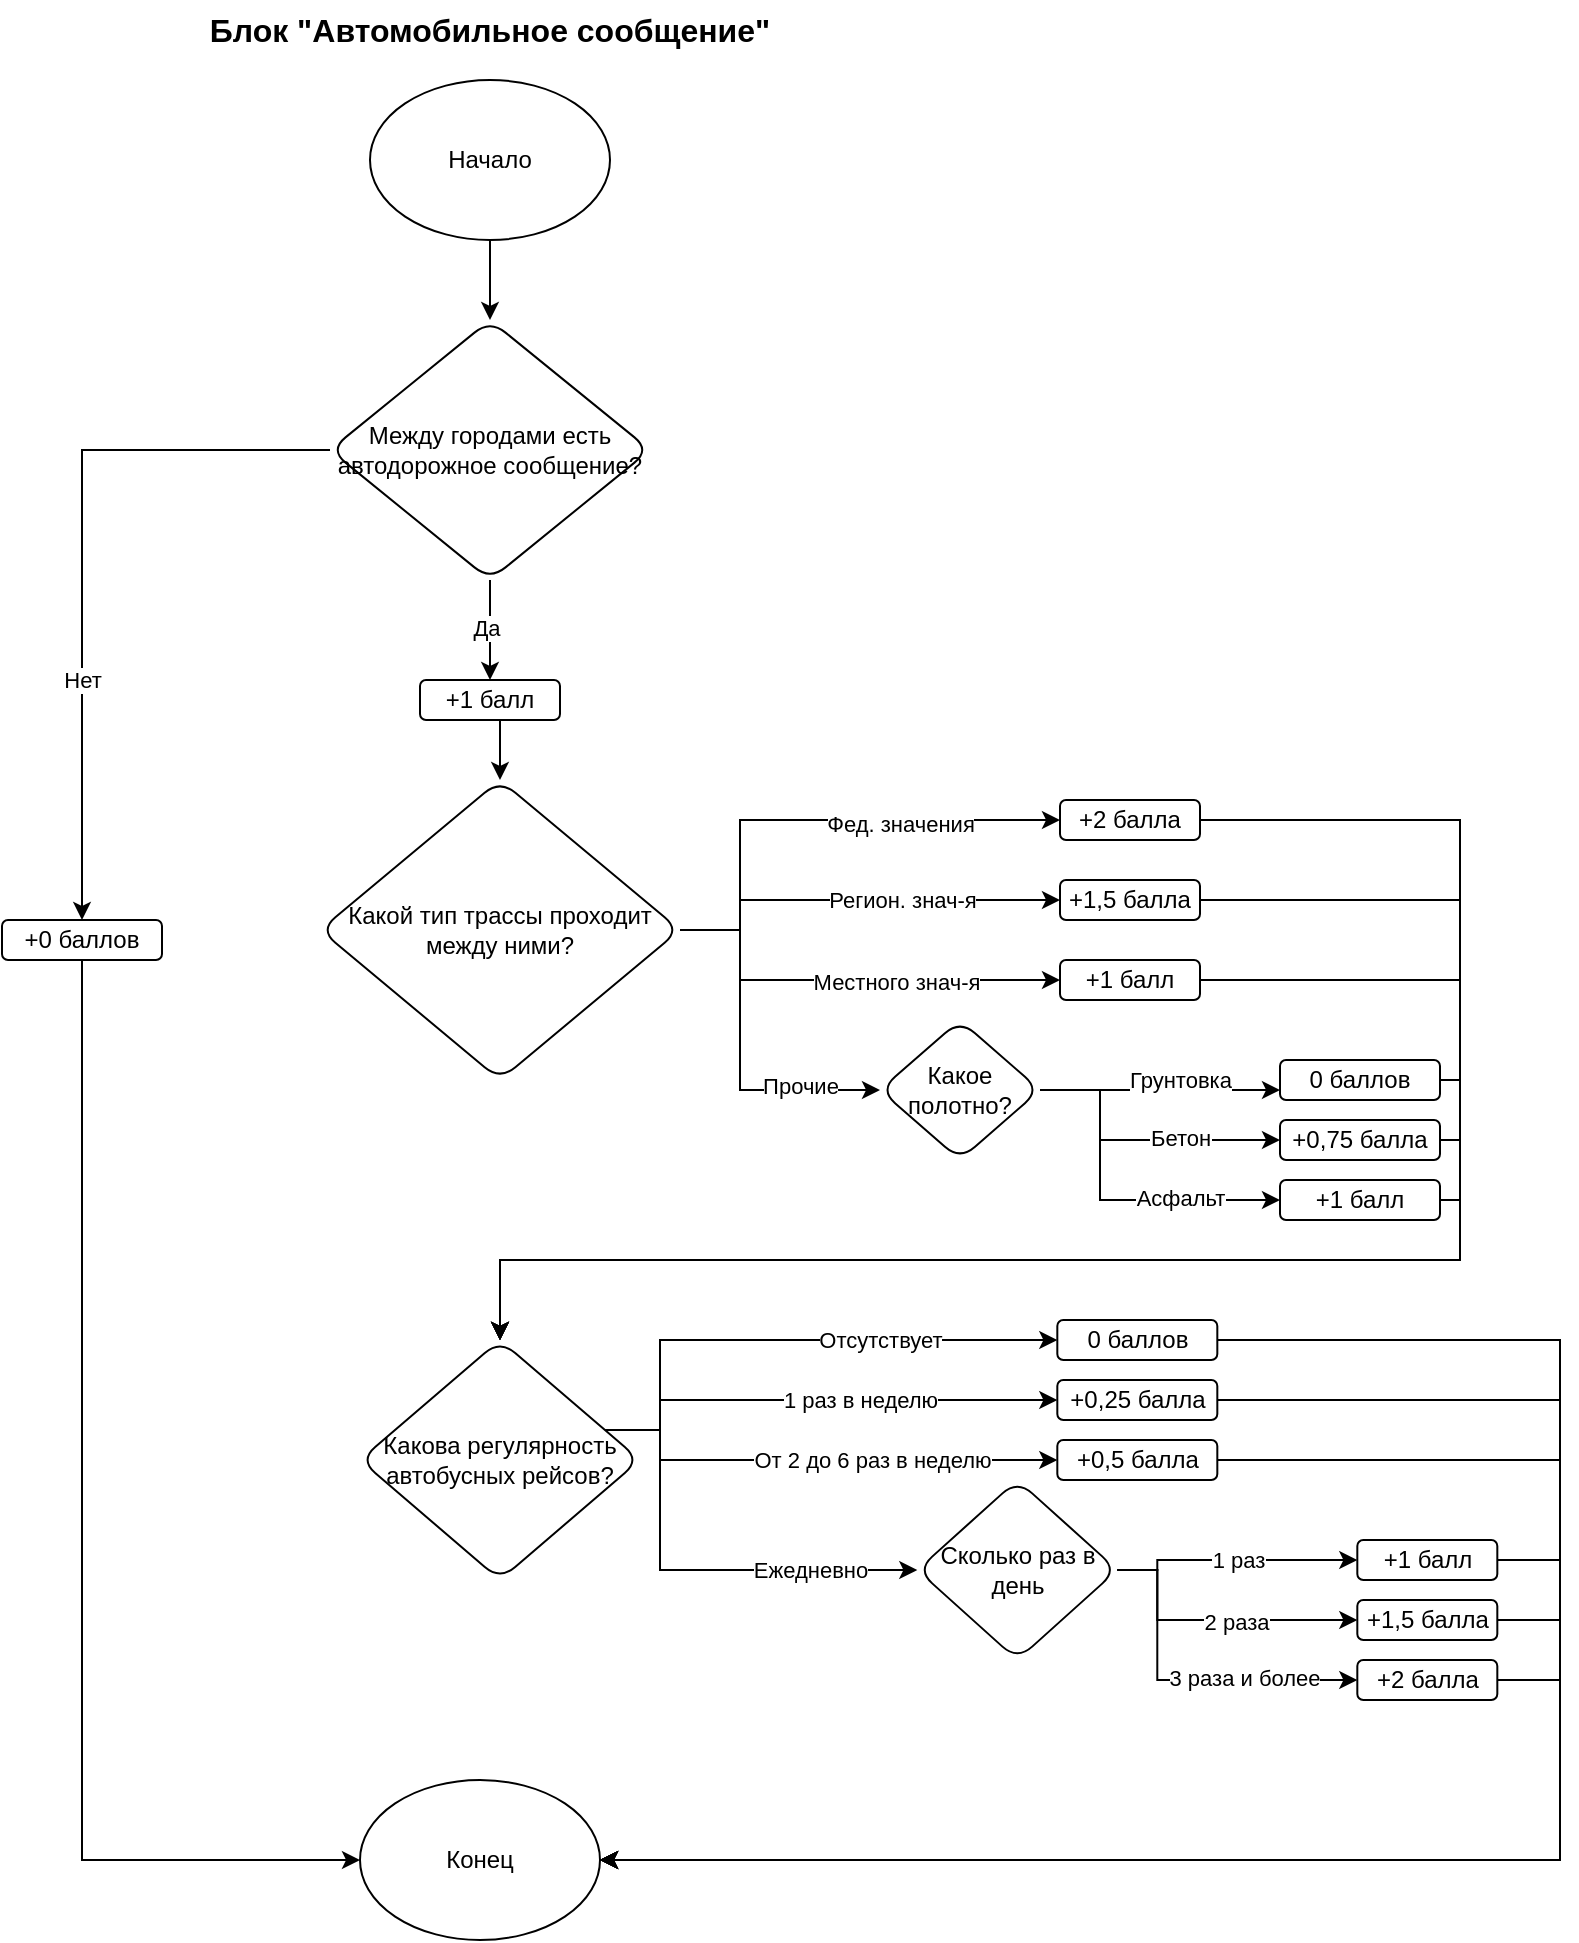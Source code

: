 <mxfile version="24.5.3" type="device" pages="7">
  <diagram id="QJO3tGC1x-wCAJHkttFp" name="Автомобильное сообщение">
    <mxGraphModel dx="1050" dy="629" grid="1" gridSize="10" guides="1" tooltips="1" connect="1" arrows="1" fold="1" page="1" pageScale="1" pageWidth="827" pageHeight="1169" math="0" shadow="0">
      <root>
        <mxCell id="0" />
        <mxCell id="1" parent="0" />
        <mxCell id="eRAYXrk55G03iuv0CJ8y-1" value="" style="edgeStyle=orthogonalEdgeStyle;rounded=0;orthogonalLoop=1;jettySize=auto;html=1;entryX=0.5;entryY=0;entryDx=0;entryDy=0;" parent="1" source="eRAYXrk55G03iuv0CJ8y-5" target="z1fyinVM66u46NwX-CuO-1" edge="1">
          <mxGeometry relative="1" as="geometry">
            <mxPoint x="89" y="760" as="targetPoint" />
          </mxGeometry>
        </mxCell>
        <mxCell id="eRAYXrk55G03iuv0CJ8y-2" value="Нет" style="edgeLabel;html=1;align=center;verticalAlign=middle;resizable=0;points=[];" parent="eRAYXrk55G03iuv0CJ8y-1" vertex="1" connectable="0">
          <mxGeometry x="-0.275" y="1" relative="1" as="geometry">
            <mxPoint x="-1" y="109" as="offset" />
          </mxGeometry>
        </mxCell>
        <mxCell id="eRAYXrk55G03iuv0CJ8y-3" value="" style="edgeStyle=orthogonalEdgeStyle;rounded=0;orthogonalLoop=1;jettySize=auto;html=1;entryX=0.5;entryY=0;entryDx=0;entryDy=0;" parent="1" source="eRAYXrk55G03iuv0CJ8y-5" target="eRAYXrk55G03iuv0CJ8y-16" edge="1">
          <mxGeometry relative="1" as="geometry">
            <mxPoint x="269" y="425" as="targetPoint" />
          </mxGeometry>
        </mxCell>
        <mxCell id="eRAYXrk55G03iuv0CJ8y-4" value="Да" style="edgeLabel;html=1;align=center;verticalAlign=middle;resizable=0;points=[];" parent="eRAYXrk55G03iuv0CJ8y-3" vertex="1" connectable="0">
          <mxGeometry x="-0.04" y="-2" relative="1" as="geometry">
            <mxPoint as="offset" />
          </mxGeometry>
        </mxCell>
        <mxCell id="eRAYXrk55G03iuv0CJ8y-5" value="Между городами есть автодорожное сообщение?" style="rhombus;whiteSpace=wrap;html=1;rounded=1;glass=0;strokeWidth=1;shadow=0;" parent="1" vertex="1">
          <mxGeometry x="174" y="170" width="160" height="130" as="geometry" />
        </mxCell>
        <mxCell id="eRAYXrk55G03iuv0CJ8y-6" style="edgeStyle=orthogonalEdgeStyle;rounded=0;orthogonalLoop=1;jettySize=auto;html=1;entryX=0;entryY=0.5;entryDx=0;entryDy=0;" parent="1" source="eRAYXrk55G03iuv0CJ8y-12" target="eRAYXrk55G03iuv0CJ8y-18" edge="1">
          <mxGeometry relative="1" as="geometry">
            <Array as="points">
              <mxPoint x="559" y="555" />
              <mxPoint x="559" y="580" />
            </Array>
          </mxGeometry>
        </mxCell>
        <mxCell id="eRAYXrk55G03iuv0CJ8y-7" value="Бетон" style="edgeLabel;html=1;align=center;verticalAlign=middle;resizable=0;points=[];" parent="eRAYXrk55G03iuv0CJ8y-6" vertex="1" connectable="0">
          <mxGeometry x="-0.099" y="1" relative="1" as="geometry">
            <mxPoint x="29" as="offset" />
          </mxGeometry>
        </mxCell>
        <mxCell id="eRAYXrk55G03iuv0CJ8y-8" style="edgeStyle=orthogonalEdgeStyle;rounded=0;orthogonalLoop=1;jettySize=auto;html=1;entryX=0;entryY=0.75;entryDx=0;entryDy=0;" parent="1" source="eRAYXrk55G03iuv0CJ8y-12" target="eRAYXrk55G03iuv0CJ8y-14" edge="1">
          <mxGeometry relative="1" as="geometry" />
        </mxCell>
        <mxCell id="eRAYXrk55G03iuv0CJ8y-9" value="Грунтовка" style="edgeLabel;html=1;align=center;verticalAlign=middle;resizable=0;points=[];" parent="eRAYXrk55G03iuv0CJ8y-8" vertex="1" connectable="0">
          <mxGeometry x="-0.118" y="-2" relative="1" as="geometry">
            <mxPoint x="17" y="-7" as="offset" />
          </mxGeometry>
        </mxCell>
        <mxCell id="eRAYXrk55G03iuv0CJ8y-10" style="edgeStyle=orthogonalEdgeStyle;rounded=0;orthogonalLoop=1;jettySize=auto;html=1;entryX=0;entryY=0.5;entryDx=0;entryDy=0;" parent="1" source="eRAYXrk55G03iuv0CJ8y-12" target="eRAYXrk55G03iuv0CJ8y-20" edge="1">
          <mxGeometry relative="1" as="geometry">
            <Array as="points">
              <mxPoint x="559" y="555" />
              <mxPoint x="559" y="610" />
            </Array>
          </mxGeometry>
        </mxCell>
        <mxCell id="eRAYXrk55G03iuv0CJ8y-11" value="Асфальт" style="edgeLabel;html=1;align=center;verticalAlign=middle;resizable=0;points=[];" parent="eRAYXrk55G03iuv0CJ8y-10" vertex="1" connectable="0">
          <mxGeometry x="0.127" y="1" relative="1" as="geometry">
            <mxPoint x="26" as="offset" />
          </mxGeometry>
        </mxCell>
        <mxCell id="eRAYXrk55G03iuv0CJ8y-12" value="Какое полотно?" style="rhombus;whiteSpace=wrap;html=1;rounded=1;glass=0;strokeWidth=1;shadow=0;" parent="1" vertex="1">
          <mxGeometry x="449" y="520" width="80" height="70" as="geometry" />
        </mxCell>
        <mxCell id="eRAYXrk55G03iuv0CJ8y-13" style="edgeStyle=orthogonalEdgeStyle;rounded=0;orthogonalLoop=1;jettySize=auto;html=1;entryX=0.5;entryY=0;entryDx=0;entryDy=0;" parent="1" source="eRAYXrk55G03iuv0CJ8y-14" target="eRAYXrk55G03iuv0CJ8y-29" edge="1">
          <mxGeometry relative="1" as="geometry">
            <Array as="points">
              <mxPoint x="739" y="550" />
              <mxPoint x="739" y="640" />
              <mxPoint x="259" y="640" />
            </Array>
          </mxGeometry>
        </mxCell>
        <mxCell id="eRAYXrk55G03iuv0CJ8y-14" value="0 баллов" style="whiteSpace=wrap;html=1;rounded=1;glass=0;strokeWidth=1;shadow=0;" parent="1" vertex="1">
          <mxGeometry x="649" y="540" width="80" height="20" as="geometry" />
        </mxCell>
        <mxCell id="eRAYXrk55G03iuv0CJ8y-15" style="edgeStyle=orthogonalEdgeStyle;rounded=0;orthogonalLoop=1;jettySize=auto;html=1;entryX=0.5;entryY=0;entryDx=0;entryDy=0;exitX=0.5;exitY=1;exitDx=0;exitDy=0;" parent="1" source="eRAYXrk55G03iuv0CJ8y-16" target="JSgmGhtHjk4HjjHMe_q8-1" edge="1">
          <mxGeometry relative="1" as="geometry">
            <mxPoint x="329" y="425" as="targetPoint" />
          </mxGeometry>
        </mxCell>
        <mxCell id="eRAYXrk55G03iuv0CJ8y-16" value="+1 балл" style="whiteSpace=wrap;html=1;rounded=1;glass=0;strokeWidth=1;shadow=0;" parent="1" vertex="1">
          <mxGeometry x="219" y="350" width="70" height="20" as="geometry" />
        </mxCell>
        <mxCell id="eRAYXrk55G03iuv0CJ8y-17" style="edgeStyle=orthogonalEdgeStyle;rounded=0;orthogonalLoop=1;jettySize=auto;html=1;entryX=0.5;entryY=0;entryDx=0;entryDy=0;" parent="1" source="eRAYXrk55G03iuv0CJ8y-18" target="eRAYXrk55G03iuv0CJ8y-29" edge="1">
          <mxGeometry relative="1" as="geometry">
            <Array as="points">
              <mxPoint x="739" y="580" />
              <mxPoint x="739" y="640" />
              <mxPoint x="259" y="640" />
            </Array>
          </mxGeometry>
        </mxCell>
        <mxCell id="eRAYXrk55G03iuv0CJ8y-18" value="+0,75 балла" style="whiteSpace=wrap;html=1;rounded=1;glass=0;strokeWidth=1;shadow=0;" parent="1" vertex="1">
          <mxGeometry x="649" y="570" width="80" height="20" as="geometry" />
        </mxCell>
        <mxCell id="eRAYXrk55G03iuv0CJ8y-19" style="edgeStyle=orthogonalEdgeStyle;rounded=0;orthogonalLoop=1;jettySize=auto;html=1;entryX=0.5;entryY=0;entryDx=0;entryDy=0;" parent="1" source="eRAYXrk55G03iuv0CJ8y-20" target="eRAYXrk55G03iuv0CJ8y-29" edge="1">
          <mxGeometry relative="1" as="geometry">
            <Array as="points">
              <mxPoint x="739" y="610" />
              <mxPoint x="739" y="640" />
              <mxPoint x="259" y="640" />
            </Array>
          </mxGeometry>
        </mxCell>
        <mxCell id="eRAYXrk55G03iuv0CJ8y-20" value="+1 балл" style="whiteSpace=wrap;html=1;rounded=1;glass=0;strokeWidth=1;shadow=0;" parent="1" vertex="1">
          <mxGeometry x="649" y="600" width="80" height="20" as="geometry" />
        </mxCell>
        <mxCell id="eRAYXrk55G03iuv0CJ8y-21" style="edgeStyle=orthogonalEdgeStyle;rounded=0;orthogonalLoop=1;jettySize=auto;html=1;entryX=0;entryY=0.5;entryDx=0;entryDy=0;" parent="1" target="eRAYXrk55G03iuv0CJ8y-30" edge="1">
          <mxGeometry relative="1" as="geometry">
            <mxPoint x="259" y="720" as="sourcePoint" />
            <mxPoint x="499" y="680" as="targetPoint" />
            <Array as="points">
              <mxPoint x="259" y="725" />
              <mxPoint x="339" y="725" />
              <mxPoint x="339" y="680" />
            </Array>
          </mxGeometry>
        </mxCell>
        <mxCell id="eRAYXrk55G03iuv0CJ8y-22" value="Отсутствует" style="edgeLabel;html=1;align=center;verticalAlign=middle;resizable=0;points=[];" parent="eRAYXrk55G03iuv0CJ8y-21" vertex="1" connectable="0">
          <mxGeometry x="0.488" y="2" relative="1" as="geometry">
            <mxPoint x="-5" y="2" as="offset" />
          </mxGeometry>
        </mxCell>
        <mxCell id="eRAYXrk55G03iuv0CJ8y-23" style="edgeStyle=orthogonalEdgeStyle;rounded=0;orthogonalLoop=1;jettySize=auto;html=1;entryX=0;entryY=0.5;entryDx=0;entryDy=0;" parent="1" target="eRAYXrk55G03iuv0CJ8y-31" edge="1">
          <mxGeometry relative="1" as="geometry">
            <mxPoint x="259" y="720" as="sourcePoint" />
            <mxPoint x="499" y="710" as="targetPoint" />
            <Array as="points">
              <mxPoint x="259" y="725" />
              <mxPoint x="339" y="725" />
              <mxPoint x="339" y="710" />
            </Array>
          </mxGeometry>
        </mxCell>
        <mxCell id="eRAYXrk55G03iuv0CJ8y-24" value="1 раз в неделю" style="edgeLabel;html=1;align=center;verticalAlign=middle;resizable=0;points=[];" parent="eRAYXrk55G03iuv0CJ8y-23" vertex="1" connectable="0">
          <mxGeometry x="0.319" y="-1" relative="1" as="geometry">
            <mxPoint x="3" y="-1" as="offset" />
          </mxGeometry>
        </mxCell>
        <mxCell id="eRAYXrk55G03iuv0CJ8y-25" style="edgeStyle=orthogonalEdgeStyle;rounded=0;orthogonalLoop=1;jettySize=auto;html=1;entryX=0;entryY=0.5;entryDx=0;entryDy=0;" parent="1" target="eRAYXrk55G03iuv0CJ8y-32" edge="1">
          <mxGeometry relative="1" as="geometry">
            <mxPoint x="259" y="720" as="sourcePoint" />
            <mxPoint x="499" y="740" as="targetPoint" />
            <Array as="points">
              <mxPoint x="259" y="725" />
              <mxPoint x="339" y="725" />
              <mxPoint x="339" y="740" />
            </Array>
          </mxGeometry>
        </mxCell>
        <mxCell id="eRAYXrk55G03iuv0CJ8y-26" value="От 2 до 6 раз в неделю" style="edgeLabel;html=1;align=center;verticalAlign=middle;resizable=0;points=[];" parent="eRAYXrk55G03iuv0CJ8y-25" vertex="1" connectable="0">
          <mxGeometry x="0.33" relative="1" as="geometry">
            <mxPoint x="7" as="offset" />
          </mxGeometry>
        </mxCell>
        <mxCell id="eRAYXrk55G03iuv0CJ8y-27" style="edgeStyle=orthogonalEdgeStyle;rounded=0;orthogonalLoop=1;jettySize=auto;html=1;entryX=0;entryY=0.5;entryDx=0;entryDy=0;" parent="1" source="eRAYXrk55G03iuv0CJ8y-29" target="eRAYXrk55G03iuv0CJ8y-39" edge="1">
          <mxGeometry relative="1" as="geometry">
            <Array as="points">
              <mxPoint x="339" y="725" />
              <mxPoint x="339" y="795" />
            </Array>
          </mxGeometry>
        </mxCell>
        <mxCell id="eRAYXrk55G03iuv0CJ8y-28" value="Ежедневно" style="edgeLabel;html=1;align=center;verticalAlign=middle;resizable=0;points=[];" parent="eRAYXrk55G03iuv0CJ8y-27" vertex="1" connectable="0">
          <mxGeometry x="0.467" y="-1" relative="1" as="geometry">
            <mxPoint x="6" y="-1" as="offset" />
          </mxGeometry>
        </mxCell>
        <mxCell id="eRAYXrk55G03iuv0CJ8y-29" value="Какова регулярность автобусных рейсов?" style="rhombus;whiteSpace=wrap;html=1;rounded=1;glass=0;strokeWidth=1;shadow=0;" parent="1" vertex="1">
          <mxGeometry x="189" y="680" width="140" height="120" as="geometry" />
        </mxCell>
        <mxCell id="JSgmGhtHjk4HjjHMe_q8-9" style="edgeStyle=orthogonalEdgeStyle;rounded=0;orthogonalLoop=1;jettySize=auto;html=1;entryX=1;entryY=0.5;entryDx=0;entryDy=0;" parent="1" source="eRAYXrk55G03iuv0CJ8y-30" target="JSgmGhtHjk4HjjHMe_q8-2" edge="1">
          <mxGeometry relative="1" as="geometry">
            <Array as="points">
              <mxPoint x="789" y="680" />
              <mxPoint x="789" y="940" />
            </Array>
          </mxGeometry>
        </mxCell>
        <mxCell id="eRAYXrk55G03iuv0CJ8y-30" value="0 баллов" style="whiteSpace=wrap;html=1;rounded=1;glass=0;strokeWidth=1;shadow=0;" parent="1" vertex="1">
          <mxGeometry x="537.66" y="670" width="80" height="20" as="geometry" />
        </mxCell>
        <mxCell id="JSgmGhtHjk4HjjHMe_q8-8" style="edgeStyle=orthogonalEdgeStyle;rounded=0;orthogonalLoop=1;jettySize=auto;html=1;entryX=1;entryY=0.5;entryDx=0;entryDy=0;" parent="1" source="eRAYXrk55G03iuv0CJ8y-31" target="JSgmGhtHjk4HjjHMe_q8-2" edge="1">
          <mxGeometry relative="1" as="geometry">
            <Array as="points">
              <mxPoint x="789" y="710" />
              <mxPoint x="789" y="940" />
            </Array>
          </mxGeometry>
        </mxCell>
        <mxCell id="eRAYXrk55G03iuv0CJ8y-31" value="+0,25 балла" style="whiteSpace=wrap;html=1;rounded=1;glass=0;strokeWidth=1;shadow=0;" parent="1" vertex="1">
          <mxGeometry x="537.66" y="700" width="80" height="20" as="geometry" />
        </mxCell>
        <mxCell id="JSgmGhtHjk4HjjHMe_q8-7" style="edgeStyle=orthogonalEdgeStyle;rounded=0;orthogonalLoop=1;jettySize=auto;html=1;entryX=1;entryY=0.5;entryDx=0;entryDy=0;" parent="1" source="eRAYXrk55G03iuv0CJ8y-32" target="JSgmGhtHjk4HjjHMe_q8-2" edge="1">
          <mxGeometry relative="1" as="geometry">
            <Array as="points">
              <mxPoint x="789" y="740" />
              <mxPoint x="789" y="940" />
            </Array>
          </mxGeometry>
        </mxCell>
        <mxCell id="eRAYXrk55G03iuv0CJ8y-32" value="+0,5 балла" style="whiteSpace=wrap;html=1;rounded=1;glass=0;strokeWidth=1;shadow=0;" parent="1" vertex="1">
          <mxGeometry x="537.66" y="730" width="80" height="20" as="geometry" />
        </mxCell>
        <mxCell id="eRAYXrk55G03iuv0CJ8y-33" style="edgeStyle=orthogonalEdgeStyle;rounded=0;orthogonalLoop=1;jettySize=auto;html=1;entryX=0;entryY=0.5;entryDx=0;entryDy=0;" parent="1" source="eRAYXrk55G03iuv0CJ8y-39" target="eRAYXrk55G03iuv0CJ8y-40" edge="1">
          <mxGeometry relative="1" as="geometry">
            <Array as="points">
              <mxPoint x="587.66" y="795" />
              <mxPoint x="587.66" y="790" />
            </Array>
          </mxGeometry>
        </mxCell>
        <mxCell id="eRAYXrk55G03iuv0CJ8y-34" value="1 раз" style="edgeLabel;html=1;align=center;verticalAlign=middle;resizable=0;points=[];" parent="eRAYXrk55G03iuv0CJ8y-33" vertex="1" connectable="0">
          <mxGeometry x="0.042" relative="1" as="geometry">
            <mxPoint as="offset" />
          </mxGeometry>
        </mxCell>
        <mxCell id="eRAYXrk55G03iuv0CJ8y-35" style="edgeStyle=orthogonalEdgeStyle;rounded=0;orthogonalLoop=1;jettySize=auto;html=1;entryX=0;entryY=0.5;entryDx=0;entryDy=0;" parent="1" source="eRAYXrk55G03iuv0CJ8y-39" target="eRAYXrk55G03iuv0CJ8y-41" edge="1">
          <mxGeometry relative="1" as="geometry">
            <Array as="points">
              <mxPoint x="587.66" y="795" />
              <mxPoint x="587.66" y="820" />
            </Array>
          </mxGeometry>
        </mxCell>
        <mxCell id="eRAYXrk55G03iuv0CJ8y-36" value="2 раза" style="edgeLabel;html=1;align=center;verticalAlign=middle;resizable=0;points=[];" parent="eRAYXrk55G03iuv0CJ8y-35" vertex="1" connectable="0">
          <mxGeometry x="0.168" y="-1" relative="1" as="geometry">
            <mxPoint as="offset" />
          </mxGeometry>
        </mxCell>
        <mxCell id="eRAYXrk55G03iuv0CJ8y-37" style="edgeStyle=orthogonalEdgeStyle;rounded=0;orthogonalLoop=1;jettySize=auto;html=1;entryX=0;entryY=0.5;entryDx=0;entryDy=0;" parent="1" source="eRAYXrk55G03iuv0CJ8y-39" target="eRAYXrk55G03iuv0CJ8y-42" edge="1">
          <mxGeometry relative="1" as="geometry">
            <Array as="points">
              <mxPoint x="587.66" y="795" />
              <mxPoint x="587.66" y="850" />
            </Array>
          </mxGeometry>
        </mxCell>
        <mxCell id="eRAYXrk55G03iuv0CJ8y-38" value="3 раза и более" style="edgeLabel;html=1;align=center;verticalAlign=middle;resizable=0;points=[];" parent="eRAYXrk55G03iuv0CJ8y-37" vertex="1" connectable="0">
          <mxGeometry x="0.262" y="1" relative="1" as="geometry">
            <mxPoint x="8" as="offset" />
          </mxGeometry>
        </mxCell>
        <mxCell id="eRAYXrk55G03iuv0CJ8y-39" value="Сколько раз в день" style="rhombus;whiteSpace=wrap;html=1;rounded=1;glass=0;strokeWidth=1;shadow=0;" parent="1" vertex="1">
          <mxGeometry x="467.66" y="750" width="100" height="90" as="geometry" />
        </mxCell>
        <mxCell id="JSgmGhtHjk4HjjHMe_q8-6" style="edgeStyle=orthogonalEdgeStyle;rounded=0;orthogonalLoop=1;jettySize=auto;html=1;entryX=1;entryY=0.5;entryDx=0;entryDy=0;" parent="1" source="eRAYXrk55G03iuv0CJ8y-40" target="JSgmGhtHjk4HjjHMe_q8-2" edge="1">
          <mxGeometry relative="1" as="geometry">
            <Array as="points">
              <mxPoint x="789" y="790" />
              <mxPoint x="789" y="940" />
            </Array>
          </mxGeometry>
        </mxCell>
        <mxCell id="eRAYXrk55G03iuv0CJ8y-40" value="+1 балл" style="whiteSpace=wrap;html=1;rounded=1;glass=0;strokeWidth=1;shadow=0;" parent="1" vertex="1">
          <mxGeometry x="687.66" y="780" width="70" height="20" as="geometry" />
        </mxCell>
        <mxCell id="JSgmGhtHjk4HjjHMe_q8-5" style="edgeStyle=orthogonalEdgeStyle;rounded=0;orthogonalLoop=1;jettySize=auto;html=1;entryX=1;entryY=0.5;entryDx=0;entryDy=0;" parent="1" source="eRAYXrk55G03iuv0CJ8y-41" target="JSgmGhtHjk4HjjHMe_q8-2" edge="1">
          <mxGeometry relative="1" as="geometry">
            <Array as="points">
              <mxPoint x="789" y="820" />
              <mxPoint x="789" y="940" />
            </Array>
          </mxGeometry>
        </mxCell>
        <mxCell id="eRAYXrk55G03iuv0CJ8y-41" value="+1,5 балла" style="whiteSpace=wrap;html=1;rounded=1;glass=0;strokeWidth=1;shadow=0;" parent="1" vertex="1">
          <mxGeometry x="687.66" y="810" width="70" height="20" as="geometry" />
        </mxCell>
        <mxCell id="JSgmGhtHjk4HjjHMe_q8-4" style="edgeStyle=orthogonalEdgeStyle;rounded=0;orthogonalLoop=1;jettySize=auto;html=1;entryX=1;entryY=0.5;entryDx=0;entryDy=0;" parent="1" source="eRAYXrk55G03iuv0CJ8y-42" target="JSgmGhtHjk4HjjHMe_q8-2" edge="1">
          <mxGeometry relative="1" as="geometry">
            <Array as="points">
              <mxPoint x="789" y="850" />
              <mxPoint x="789" y="940" />
            </Array>
          </mxGeometry>
        </mxCell>
        <mxCell id="eRAYXrk55G03iuv0CJ8y-42" value="+2 балла" style="whiteSpace=wrap;html=1;rounded=1;glass=0;strokeWidth=1;shadow=0;" parent="1" vertex="1">
          <mxGeometry x="687.66" y="840" width="70" height="20" as="geometry" />
        </mxCell>
        <mxCell id="eRAYXrk55G03iuv0CJ8y-43" style="edgeStyle=orthogonalEdgeStyle;rounded=0;orthogonalLoop=1;jettySize=auto;html=1;entryX=0;entryY=0.5;entryDx=0;entryDy=0;" parent="1" target="eRAYXrk55G03iuv0CJ8y-56" edge="1">
          <mxGeometry relative="1" as="geometry">
            <Array as="points">
              <mxPoint x="379" y="475" />
              <mxPoint x="379" y="420" />
            </Array>
            <mxPoint x="349" y="475" as="sourcePoint" />
          </mxGeometry>
        </mxCell>
        <mxCell id="eRAYXrk55G03iuv0CJ8y-44" value="Фед. значения" style="edgeLabel;html=1;align=center;verticalAlign=middle;resizable=0;points=[];" parent="eRAYXrk55G03iuv0CJ8y-43" vertex="1" connectable="0">
          <mxGeometry x="0.24" y="-2" relative="1" as="geometry">
            <mxPoint x="13" as="offset" />
          </mxGeometry>
        </mxCell>
        <mxCell id="eRAYXrk55G03iuv0CJ8y-45" style="edgeStyle=orthogonalEdgeStyle;rounded=0;orthogonalLoop=1;jettySize=auto;html=1;entryX=0;entryY=0.5;entryDx=0;entryDy=0;" parent="1" target="eRAYXrk55G03iuv0CJ8y-54" edge="1">
          <mxGeometry relative="1" as="geometry">
            <Array as="points">
              <mxPoint x="379" y="475" />
              <mxPoint x="379" y="460" />
              <mxPoint x="469" y="460" />
            </Array>
            <mxPoint x="349" y="475" as="sourcePoint" />
          </mxGeometry>
        </mxCell>
        <mxCell id="eRAYXrk55G03iuv0CJ8y-46" value="Регион. знач-я" style="edgeLabel;html=1;align=center;verticalAlign=middle;resizable=0;points=[];" parent="eRAYXrk55G03iuv0CJ8y-45" vertex="1" connectable="0">
          <mxGeometry x="0.166" relative="1" as="geometry">
            <mxPoint x="6" as="offset" />
          </mxGeometry>
        </mxCell>
        <mxCell id="eRAYXrk55G03iuv0CJ8y-47" style="edgeStyle=orthogonalEdgeStyle;rounded=0;orthogonalLoop=1;jettySize=auto;html=1;entryX=0;entryY=0.5;entryDx=0;entryDy=0;" parent="1" target="eRAYXrk55G03iuv0CJ8y-52" edge="1">
          <mxGeometry relative="1" as="geometry">
            <Array as="points">
              <mxPoint x="379" y="475" />
              <mxPoint x="379" y="500" />
              <mxPoint x="469" y="500" />
            </Array>
            <mxPoint x="349" y="475" as="sourcePoint" />
          </mxGeometry>
        </mxCell>
        <mxCell id="eRAYXrk55G03iuv0CJ8y-48" value="Местного знач-я" style="edgeLabel;html=1;align=center;verticalAlign=middle;resizable=0;points=[];" parent="eRAYXrk55G03iuv0CJ8y-47" vertex="1" connectable="0">
          <mxGeometry x="0.237" y="-1" relative="1" as="geometry">
            <mxPoint as="offset" />
          </mxGeometry>
        </mxCell>
        <mxCell id="eRAYXrk55G03iuv0CJ8y-49" style="edgeStyle=orthogonalEdgeStyle;rounded=0;orthogonalLoop=1;jettySize=auto;html=1;entryX=0;entryY=0.5;entryDx=0;entryDy=0;exitX=1;exitY=0.5;exitDx=0;exitDy=0;" parent="1" source="JSgmGhtHjk4HjjHMe_q8-1" target="eRAYXrk55G03iuv0CJ8y-12" edge="1">
          <mxGeometry relative="1" as="geometry">
            <Array as="points">
              <mxPoint x="379" y="475" />
              <mxPoint x="379" y="555" />
            </Array>
            <mxPoint x="349" y="475" as="sourcePoint" />
          </mxGeometry>
        </mxCell>
        <mxCell id="eRAYXrk55G03iuv0CJ8y-50" value="Прочие" style="edgeLabel;html=1;align=center;verticalAlign=middle;resizable=0;points=[];" parent="eRAYXrk55G03iuv0CJ8y-49" vertex="1" connectable="0">
          <mxGeometry x="0.255" y="2" relative="1" as="geometry">
            <mxPoint x="27" as="offset" />
          </mxGeometry>
        </mxCell>
        <mxCell id="eRAYXrk55G03iuv0CJ8y-51" style="edgeStyle=orthogonalEdgeStyle;rounded=0;orthogonalLoop=1;jettySize=auto;html=1;entryX=0.5;entryY=0;entryDx=0;entryDy=0;" parent="1" source="eRAYXrk55G03iuv0CJ8y-52" target="eRAYXrk55G03iuv0CJ8y-29" edge="1">
          <mxGeometry relative="1" as="geometry">
            <Array as="points">
              <mxPoint x="739" y="500" />
              <mxPoint x="739" y="640" />
              <mxPoint x="259" y="640" />
            </Array>
          </mxGeometry>
        </mxCell>
        <mxCell id="eRAYXrk55G03iuv0CJ8y-52" value="+1 балл" style="whiteSpace=wrap;html=1;rounded=1;glass=0;strokeWidth=1;shadow=0;" parent="1" vertex="1">
          <mxGeometry x="539" y="490" width="70" height="20" as="geometry" />
        </mxCell>
        <mxCell id="eRAYXrk55G03iuv0CJ8y-53" style="edgeStyle=orthogonalEdgeStyle;rounded=0;orthogonalLoop=1;jettySize=auto;html=1;entryX=0.5;entryY=0;entryDx=0;entryDy=0;" parent="1" source="eRAYXrk55G03iuv0CJ8y-54" target="eRAYXrk55G03iuv0CJ8y-29" edge="1">
          <mxGeometry relative="1" as="geometry">
            <Array as="points">
              <mxPoint x="739" y="460" />
              <mxPoint x="739" y="640" />
              <mxPoint x="259" y="640" />
            </Array>
          </mxGeometry>
        </mxCell>
        <mxCell id="eRAYXrk55G03iuv0CJ8y-54" value="+1,5 балла" style="whiteSpace=wrap;html=1;rounded=1;glass=0;strokeWidth=1;shadow=0;" parent="1" vertex="1">
          <mxGeometry x="539" y="450" width="70" height="20" as="geometry" />
        </mxCell>
        <mxCell id="eRAYXrk55G03iuv0CJ8y-55" style="edgeStyle=orthogonalEdgeStyle;rounded=0;orthogonalLoop=1;jettySize=auto;html=1;entryX=0.5;entryY=0;entryDx=0;entryDy=0;" parent="1" source="eRAYXrk55G03iuv0CJ8y-56" target="eRAYXrk55G03iuv0CJ8y-29" edge="1">
          <mxGeometry relative="1" as="geometry">
            <Array as="points">
              <mxPoint x="739" y="420" />
              <mxPoint x="739" y="640" />
              <mxPoint x="259" y="640" />
            </Array>
          </mxGeometry>
        </mxCell>
        <mxCell id="eRAYXrk55G03iuv0CJ8y-56" value="+2 балла" style="whiteSpace=wrap;html=1;rounded=1;glass=0;strokeWidth=1;shadow=0;" parent="1" vertex="1">
          <mxGeometry x="539" y="410" width="70" height="20" as="geometry" />
        </mxCell>
        <mxCell id="JSgmGhtHjk4HjjHMe_q8-10" value="" style="edgeStyle=orthogonalEdgeStyle;rounded=0;orthogonalLoop=1;jettySize=auto;html=1;" parent="1" source="eRAYXrk55G03iuv0CJ8y-57" target="eRAYXrk55G03iuv0CJ8y-5" edge="1">
          <mxGeometry relative="1" as="geometry" />
        </mxCell>
        <mxCell id="eRAYXrk55G03iuv0CJ8y-57" value="Начало" style="ellipse;whiteSpace=wrap;html=1;" parent="1" vertex="1">
          <mxGeometry x="194" y="50" width="120" height="80" as="geometry" />
        </mxCell>
        <mxCell id="JSgmGhtHjk4HjjHMe_q8-1" value="Какой тип трассы проходит между ними?" style="rhombus;whiteSpace=wrap;html=1;rounded=1;glass=0;strokeWidth=1;shadow=0;" parent="1" vertex="1">
          <mxGeometry x="169" y="400" width="180" height="150" as="geometry" />
        </mxCell>
        <mxCell id="JSgmGhtHjk4HjjHMe_q8-2" value="Конец" style="ellipse;whiteSpace=wrap;html=1;" parent="1" vertex="1">
          <mxGeometry x="189" y="900" width="120" height="80" as="geometry" />
        </mxCell>
        <mxCell id="4Ywde8ekxG0Q_NHWtrdq-1" value="&lt;span style=&quot;font-size: 16px;&quot;&gt;&lt;b&gt;Блок &quot;Автомобильное сообщение&quot;&lt;/b&gt;&lt;/span&gt;" style="text;html=1;align=center;verticalAlign=middle;whiteSpace=wrap;rounded=0;" parent="1" vertex="1">
          <mxGeometry x="104" y="10" width="300" height="30" as="geometry" />
        </mxCell>
        <mxCell id="z1fyinVM66u46NwX-CuO-2" style="edgeStyle=orthogonalEdgeStyle;rounded=0;orthogonalLoop=1;jettySize=auto;html=1;entryX=0;entryY=0.5;entryDx=0;entryDy=0;exitX=0.5;exitY=1;exitDx=0;exitDy=0;" parent="1" source="z1fyinVM66u46NwX-CuO-1" target="JSgmGhtHjk4HjjHMe_q8-2" edge="1">
          <mxGeometry relative="1" as="geometry" />
        </mxCell>
        <mxCell id="z1fyinVM66u46NwX-CuO-1" value="+0 баллов" style="whiteSpace=wrap;html=1;rounded=1;glass=0;strokeWidth=1;shadow=0;" parent="1" vertex="1">
          <mxGeometry x="10" y="470" width="80" height="20" as="geometry" />
        </mxCell>
      </root>
    </mxGraphModel>
  </diagram>
  <diagram id="sTSlO9ZNBUAk4TF52MUZ" name="Железнодорожное сообщение">
    <mxGraphModel dx="1290" dy="629" grid="1" gridSize="10" guides="1" tooltips="1" connect="1" arrows="1" fold="1" page="1" pageScale="1" pageWidth="827" pageHeight="1169" math="0" shadow="0">
      <root>
        <mxCell id="0" />
        <mxCell id="1" parent="0" />
        <mxCell id="QuV6EOxqyKzRaUfHKBrH-3" style="edgeStyle=orthogonalEdgeStyle;rounded=0;orthogonalLoop=1;jettySize=auto;html=1;entryX=0;entryY=0.5;entryDx=0;entryDy=0;exitX=1;exitY=0.5;exitDx=0;exitDy=0;" parent="1" source="QuV6EOxqyKzRaUfHKBrH-5" target="QuV6EOxqyKzRaUfHKBrH-16" edge="1">
          <mxGeometry relative="1" as="geometry" />
        </mxCell>
        <mxCell id="QuV6EOxqyKzRaUfHKBrH-4" value="Да" style="edgeLabel;html=1;align=center;verticalAlign=middle;resizable=0;points=[];" parent="QuV6EOxqyKzRaUfHKBrH-3" vertex="1" connectable="0">
          <mxGeometry x="0.046" y="-1" relative="1" as="geometry">
            <mxPoint as="offset" />
          </mxGeometry>
        </mxCell>
        <mxCell id="Pyu_HxN7JliH2d5N8UKa-2" style="edgeStyle=orthogonalEdgeStyle;rounded=0;orthogonalLoop=1;jettySize=auto;html=1;entryX=0.5;entryY=0;entryDx=0;entryDy=0;" parent="1" source="QuV6EOxqyKzRaUfHKBrH-5" target="Pyu_HxN7JliH2d5N8UKa-1" edge="1">
          <mxGeometry relative="1" as="geometry" />
        </mxCell>
        <mxCell id="Pyu_HxN7JliH2d5N8UKa-3" value="Нет" style="edgeLabel;html=1;align=center;verticalAlign=middle;resizable=0;points=[];" parent="Pyu_HxN7JliH2d5N8UKa-2" vertex="1" connectable="0">
          <mxGeometry x="-0.092" y="-1" relative="1" as="geometry">
            <mxPoint as="offset" />
          </mxGeometry>
        </mxCell>
        <mxCell id="QuV6EOxqyKzRaUfHKBrH-5" value="Между городами есть Железнодорожное сообщение?" style="rhombus;whiteSpace=wrap;html=1;rounded=1;glass=0;strokeWidth=1;shadow=0;" parent="1" vertex="1">
          <mxGeometry x="30" y="140" width="160" height="170" as="geometry" />
        </mxCell>
        <mxCell id="ZHqdfViQi_YTWS6y8B6L-3" style="edgeStyle=orthogonalEdgeStyle;rounded=0;orthogonalLoop=1;jettySize=auto;html=1;entryX=0;entryY=0.5;entryDx=0;entryDy=0;" parent="1" source="QuV6EOxqyKzRaUfHKBrH-16" target="QuV6EOxqyKzRaUfHKBrH-20" edge="1">
          <mxGeometry relative="1" as="geometry" />
        </mxCell>
        <mxCell id="ZHqdfViQi_YTWS6y8B6L-7" value="1 раз в неделю" style="edgeLabel;html=1;align=center;verticalAlign=middle;resizable=0;points=[];" parent="ZHqdfViQi_YTWS6y8B6L-3" vertex="1" connectable="0">
          <mxGeometry x="0.396" relative="1" as="geometry">
            <mxPoint as="offset" />
          </mxGeometry>
        </mxCell>
        <mxCell id="ZHqdfViQi_YTWS6y8B6L-4" style="edgeStyle=orthogonalEdgeStyle;rounded=0;orthogonalLoop=1;jettySize=auto;html=1;entryX=0;entryY=0.5;entryDx=0;entryDy=0;" parent="1" source="QuV6EOxqyKzRaUfHKBrH-16" target="QuV6EOxqyKzRaUfHKBrH-22" edge="1">
          <mxGeometry relative="1" as="geometry" />
        </mxCell>
        <mxCell id="ZHqdfViQi_YTWS6y8B6L-8" value="от 2 до 6 раз в неделю" style="edgeLabel;html=1;align=center;verticalAlign=middle;resizable=0;points=[];" parent="ZHqdfViQi_YTWS6y8B6L-4" vertex="1" connectable="0">
          <mxGeometry x="0.457" y="-4" relative="1" as="geometry">
            <mxPoint x="7" y="-4" as="offset" />
          </mxGeometry>
        </mxCell>
        <mxCell id="ZHqdfViQi_YTWS6y8B6L-5" style="edgeStyle=orthogonalEdgeStyle;rounded=0;orthogonalLoop=1;jettySize=auto;html=1;entryX=0;entryY=0.5;entryDx=0;entryDy=0;" parent="1" source="QuV6EOxqyKzRaUfHKBrH-16" target="QuV6EOxqyKzRaUfHKBrH-18" edge="1">
          <mxGeometry relative="1" as="geometry" />
        </mxCell>
        <mxCell id="ZHqdfViQi_YTWS6y8B6L-6" value="Отсутствует" style="edgeLabel;html=1;align=center;verticalAlign=middle;resizable=0;points=[];" parent="ZHqdfViQi_YTWS6y8B6L-5" vertex="1" connectable="0">
          <mxGeometry x="0.382" y="-1" relative="1" as="geometry">
            <mxPoint x="16" y="-1" as="offset" />
          </mxGeometry>
        </mxCell>
        <mxCell id="ZHqdfViQi_YTWS6y8B6L-9" value="" style="edgeStyle=orthogonalEdgeStyle;rounded=0;orthogonalLoop=1;jettySize=auto;html=1;" parent="1" source="QuV6EOxqyKzRaUfHKBrH-16" target="QuV6EOxqyKzRaUfHKBrH-29" edge="1">
          <mxGeometry relative="1" as="geometry" />
        </mxCell>
        <mxCell id="ZHqdfViQi_YTWS6y8B6L-10" value="Ежедневно" style="edgeLabel;html=1;align=center;verticalAlign=middle;resizable=0;points=[];" parent="ZHqdfViQi_YTWS6y8B6L-9" vertex="1" connectable="0">
          <mxGeometry x="-0.265" y="1" relative="1" as="geometry">
            <mxPoint x="-1" y="1" as="offset" />
          </mxGeometry>
        </mxCell>
        <mxCell id="QuV6EOxqyKzRaUfHKBrH-16" value="Какова регулярность рейсов поезда?" style="rhombus;whiteSpace=wrap;html=1;rounded=1;glass=0;strokeWidth=1;shadow=0;" parent="1" vertex="1">
          <mxGeometry x="250" y="170" width="150" height="110" as="geometry" />
        </mxCell>
        <mxCell id="NtKMAAXmo2bdZU-TpjlI-3" style="edgeStyle=orthogonalEdgeStyle;rounded=0;orthogonalLoop=1;jettySize=auto;html=1;entryX=1;entryY=0.5;entryDx=0;entryDy=0;" parent="1" source="QuV6EOxqyKzRaUfHKBrH-18" target="6BhZeMJyAcXvb2vvQXBk-3" edge="1">
          <mxGeometry relative="1" as="geometry">
            <Array as="points">
              <mxPoint x="800" y="190" />
              <mxPoint x="800" y="720" />
            </Array>
          </mxGeometry>
        </mxCell>
        <mxCell id="QuV6EOxqyKzRaUfHKBrH-18" value="0 баллов" style="whiteSpace=wrap;html=1;rounded=1;glass=0;strokeWidth=1;shadow=0;" parent="1" vertex="1">
          <mxGeometry x="705" y="180" width="80" height="20" as="geometry" />
        </mxCell>
        <mxCell id="NtKMAAXmo2bdZU-TpjlI-1" style="edgeStyle=orthogonalEdgeStyle;rounded=0;orthogonalLoop=1;jettySize=auto;html=1;entryX=1;entryY=0.5;entryDx=0;entryDy=0;" parent="1" source="QuV6EOxqyKzRaUfHKBrH-22" target="6BhZeMJyAcXvb2vvQXBk-3" edge="1">
          <mxGeometry relative="1" as="geometry">
            <Array as="points">
              <mxPoint x="800" y="260" />
              <mxPoint x="800" y="720" />
            </Array>
          </mxGeometry>
        </mxCell>
        <mxCell id="QuV6EOxqyKzRaUfHKBrH-22" value="+0,5 балла" style="whiteSpace=wrap;html=1;rounded=1;glass=0;strokeWidth=1;shadow=0;" parent="1" vertex="1">
          <mxGeometry x="705" y="250" width="80" height="20" as="geometry" />
        </mxCell>
        <mxCell id="ZHqdfViQi_YTWS6y8B6L-11" style="edgeStyle=orthogonalEdgeStyle;rounded=0;orthogonalLoop=1;jettySize=auto;html=1;entryX=0;entryY=0.5;entryDx=0;entryDy=0;" parent="1" source="QuV6EOxqyKzRaUfHKBrH-29" target="QuV6EOxqyKzRaUfHKBrH-33" edge="1">
          <mxGeometry relative="1" as="geometry" />
        </mxCell>
        <mxCell id="ZHqdfViQi_YTWS6y8B6L-15" value="2 раза" style="edgeLabel;html=1;align=center;verticalAlign=middle;resizable=0;points=[];" parent="ZHqdfViQi_YTWS6y8B6L-11" vertex="1" connectable="0">
          <mxGeometry x="0.451" y="1" relative="1" as="geometry">
            <mxPoint as="offset" />
          </mxGeometry>
        </mxCell>
        <mxCell id="ZHqdfViQi_YTWS6y8B6L-12" style="edgeStyle=orthogonalEdgeStyle;rounded=0;orthogonalLoop=1;jettySize=auto;html=1;entryX=0;entryY=0.5;entryDx=0;entryDy=0;" parent="1" source="QuV6EOxqyKzRaUfHKBrH-29" target="QuV6EOxqyKzRaUfHKBrH-35" edge="1">
          <mxGeometry relative="1" as="geometry" />
        </mxCell>
        <mxCell id="ZHqdfViQi_YTWS6y8B6L-16" value="3 раза и более" style="edgeLabel;html=1;align=center;verticalAlign=middle;resizable=0;points=[];" parent="ZHqdfViQi_YTWS6y8B6L-12" vertex="1" connectable="0">
          <mxGeometry x="0.452" y="2" relative="1" as="geometry">
            <mxPoint x="6" y="2" as="offset" />
          </mxGeometry>
        </mxCell>
        <mxCell id="ZHqdfViQi_YTWS6y8B6L-13" style="edgeStyle=orthogonalEdgeStyle;rounded=0;orthogonalLoop=1;jettySize=auto;html=1;entryX=0;entryY=0.5;entryDx=0;entryDy=0;" parent="1" source="QuV6EOxqyKzRaUfHKBrH-29" target="QuV6EOxqyKzRaUfHKBrH-31" edge="1">
          <mxGeometry relative="1" as="geometry" />
        </mxCell>
        <mxCell id="ZHqdfViQi_YTWS6y8B6L-14" value="1 раз" style="edgeLabel;html=1;align=center;verticalAlign=middle;resizable=0;points=[];" parent="ZHqdfViQi_YTWS6y8B6L-13" vertex="1" connectable="0">
          <mxGeometry x="0.473" y="-2" relative="1" as="geometry">
            <mxPoint x="9" y="-2" as="offset" />
          </mxGeometry>
        </mxCell>
        <mxCell id="QuV6EOxqyKzRaUfHKBrH-29" value="Сколько раз в день" style="rhombus;whiteSpace=wrap;html=1;rounded=1;glass=0;strokeWidth=1;shadow=0;" parent="1" vertex="1">
          <mxGeometry x="275" y="360" width="100" height="90" as="geometry" />
        </mxCell>
        <mxCell id="ZHqdfViQi_YTWS6y8B6L-19" style="edgeStyle=orthogonalEdgeStyle;rounded=0;orthogonalLoop=1;jettySize=auto;html=1;entryX=1;entryY=0.5;entryDx=0;entryDy=0;" parent="1" source="QuV6EOxqyKzRaUfHKBrH-31" target="6BhZeMJyAcXvb2vvQXBk-3" edge="1">
          <mxGeometry relative="1" as="geometry">
            <Array as="points">
              <mxPoint x="680" y="375" />
              <mxPoint x="680" y="720" />
            </Array>
          </mxGeometry>
        </mxCell>
        <mxCell id="QuV6EOxqyKzRaUfHKBrH-31" value="+1 балл" style="whiteSpace=wrap;html=1;rounded=1;glass=0;strokeWidth=1;shadow=0;" parent="1" vertex="1">
          <mxGeometry x="557" y="365" width="70" height="20" as="geometry" />
        </mxCell>
        <mxCell id="ZHqdfViQi_YTWS6y8B6L-18" style="edgeStyle=orthogonalEdgeStyle;rounded=0;orthogonalLoop=1;jettySize=auto;html=1;entryX=1;entryY=0.5;entryDx=0;entryDy=0;" parent="1" source="QuV6EOxqyKzRaUfHKBrH-33" target="6BhZeMJyAcXvb2vvQXBk-3" edge="1">
          <mxGeometry relative="1" as="geometry">
            <Array as="points">
              <mxPoint x="680" y="405" />
              <mxPoint x="680" y="720" />
            </Array>
          </mxGeometry>
        </mxCell>
        <mxCell id="QuV6EOxqyKzRaUfHKBrH-33" value="+1,5 балла" style="whiteSpace=wrap;html=1;rounded=1;glass=0;strokeWidth=1;shadow=0;" parent="1" vertex="1">
          <mxGeometry x="557" y="395" width="70" height="20" as="geometry" />
        </mxCell>
        <mxCell id="ZHqdfViQi_YTWS6y8B6L-17" style="edgeStyle=orthogonalEdgeStyle;rounded=0;orthogonalLoop=1;jettySize=auto;html=1;entryX=1;entryY=0.5;entryDx=0;entryDy=0;" parent="1" source="QuV6EOxqyKzRaUfHKBrH-35" target="6BhZeMJyAcXvb2vvQXBk-3" edge="1">
          <mxGeometry relative="1" as="geometry">
            <Array as="points">
              <mxPoint x="680" y="435" />
              <mxPoint x="680" y="720" />
            </Array>
          </mxGeometry>
        </mxCell>
        <mxCell id="QuV6EOxqyKzRaUfHKBrH-35" value="+2 балла" style="whiteSpace=wrap;html=1;rounded=1;glass=0;strokeWidth=1;shadow=0;" parent="1" vertex="1">
          <mxGeometry x="557" y="425" width="70" height="20" as="geometry" />
        </mxCell>
        <mxCell id="6BhZeMJyAcXvb2vvQXBk-1" value="&lt;span style=&quot;font-size: 16px;&quot;&gt;&lt;b&gt;Блок &quot;Железнодорожное сообщение&quot;&lt;/b&gt;&lt;/span&gt;" style="text;html=1;align=center;verticalAlign=middle;whiteSpace=wrap;rounded=0;" parent="1" vertex="1">
          <mxGeometry x="300" y="10" width="310" height="30" as="geometry" />
        </mxCell>
        <mxCell id="6BhZeMJyAcXvb2vvQXBk-4" value="" style="edgeStyle=orthogonalEdgeStyle;rounded=0;orthogonalLoop=1;jettySize=auto;html=1;" parent="1" source="6BhZeMJyAcXvb2vvQXBk-2" target="QuV6EOxqyKzRaUfHKBrH-5" edge="1">
          <mxGeometry relative="1" as="geometry" />
        </mxCell>
        <mxCell id="6BhZeMJyAcXvb2vvQXBk-2" value="Начало" style="ellipse;whiteSpace=wrap;html=1;" parent="1" vertex="1">
          <mxGeometry x="50" y="20" width="120" height="80" as="geometry" />
        </mxCell>
        <mxCell id="6BhZeMJyAcXvb2vvQXBk-3" value="Конец" style="ellipse;whiteSpace=wrap;html=1;" parent="1" vertex="1">
          <mxGeometry x="130" y="680" width="120" height="80" as="geometry" />
        </mxCell>
        <mxCell id="NtKMAAXmo2bdZU-TpjlI-2" style="edgeStyle=orthogonalEdgeStyle;rounded=0;orthogonalLoop=1;jettySize=auto;html=1;entryX=1;entryY=0.5;entryDx=0;entryDy=0;" parent="1" source="QuV6EOxqyKzRaUfHKBrH-20" target="6BhZeMJyAcXvb2vvQXBk-3" edge="1">
          <mxGeometry relative="1" as="geometry">
            <Array as="points">
              <mxPoint x="800" y="225" />
              <mxPoint x="800" y="720" />
            </Array>
          </mxGeometry>
        </mxCell>
        <mxCell id="QuV6EOxqyKzRaUfHKBrH-20" value="+0,25 балла" style="whiteSpace=wrap;html=1;rounded=1;glass=0;strokeWidth=1;shadow=0;" parent="1" vertex="1">
          <mxGeometry x="705" y="215" width="80" height="20" as="geometry" />
        </mxCell>
        <mxCell id="Pyu_HxN7JliH2d5N8UKa-4" style="edgeStyle=orthogonalEdgeStyle;rounded=0;orthogonalLoop=1;jettySize=auto;html=1;entryX=0;entryY=0.5;entryDx=0;entryDy=0;" parent="1" source="Pyu_HxN7JliH2d5N8UKa-1" target="6BhZeMJyAcXvb2vvQXBk-3" edge="1">
          <mxGeometry relative="1" as="geometry">
            <Array as="points">
              <mxPoint x="110" y="720" />
            </Array>
          </mxGeometry>
        </mxCell>
        <mxCell id="Pyu_HxN7JliH2d5N8UKa-1" value="+0 баллов" style="whiteSpace=wrap;html=1;rounded=1;glass=0;strokeWidth=1;shadow=0;" parent="1" vertex="1">
          <mxGeometry x="70" y="395" width="80" height="20" as="geometry" />
        </mxCell>
      </root>
    </mxGraphModel>
  </diagram>
  <diagram id="AUK5YGiY150HVE81OjeC" name="Авиасообщение">
    <mxGraphModel dx="1290" dy="-540" grid="1" gridSize="10" guides="1" tooltips="1" connect="1" arrows="1" fold="1" page="1" pageScale="1" pageWidth="827" pageHeight="1169" math="0" shadow="0">
      <root>
        <mxCell id="0" />
        <mxCell id="1" parent="0" />
        <mxCell id="XNiElSir1IsG4Gyx-gRc-1" value="" style="edgeStyle=orthogonalEdgeStyle;rounded=0;orthogonalLoop=1;jettySize=auto;html=1;exitX=0;exitY=0.5;exitDx=0;exitDy=0;entryX=0.5;entryY=0;entryDx=0;entryDy=0;" parent="1" source="XNiElSir1IsG4Gyx-gRc-5" target="AlXwIkMhtdvOPMf4tCWd-1" edge="1">
          <mxGeometry relative="1" as="geometry">
            <mxPoint x="220" y="1740" as="targetPoint" />
          </mxGeometry>
        </mxCell>
        <mxCell id="XNiElSir1IsG4Gyx-gRc-2" value="Нет" style="edgeLabel;html=1;align=center;verticalAlign=middle;resizable=0;points=[];" parent="XNiElSir1IsG4Gyx-gRc-1" vertex="1" connectable="0">
          <mxGeometry x="-0.019" y="1" relative="1" as="geometry">
            <mxPoint y="-96" as="offset" />
          </mxGeometry>
        </mxCell>
        <mxCell id="dwN3Eqh_4lPnyDw8YFty-3" value="" style="edgeStyle=orthogonalEdgeStyle;rounded=0;orthogonalLoop=1;jettySize=auto;html=1;" parent="1" source="XNiElSir1IsG4Gyx-gRc-5" target="XNiElSir1IsG4Gyx-gRc-43" edge="1">
          <mxGeometry relative="1" as="geometry" />
        </mxCell>
        <mxCell id="2OGvHgo9LAFQqMsii6IP-1" value="Да" style="edgeLabel;html=1;align=center;verticalAlign=middle;resizable=0;points=[];" vertex="1" connectable="0" parent="dwN3Eqh_4lPnyDw8YFty-3">
          <mxGeometry x="-0.808" y="1" relative="1" as="geometry">
            <mxPoint as="offset" />
          </mxGeometry>
        </mxCell>
        <mxCell id="XNiElSir1IsG4Gyx-gRc-5" value="Между городами есть воздушное сообщение?" style="rhombus;whiteSpace=wrap;html=1;rounded=1;glass=0;strokeWidth=1;shadow=0;" parent="1" vertex="1">
          <mxGeometry x="140" y="1290" width="160" height="140" as="geometry" />
        </mxCell>
        <mxCell id="XNiElSir1IsG4Gyx-gRc-6" style="edgeStyle=orthogonalEdgeStyle;rounded=0;orthogonalLoop=1;jettySize=auto;html=1;entryX=0;entryY=0.5;entryDx=0;entryDy=0;" parent="1" edge="1">
          <mxGeometry relative="1" as="geometry">
            <mxPoint x="290" y="1610" as="sourcePoint" />
            <mxPoint x="530" y="1570" as="targetPoint" />
            <Array as="points">
              <mxPoint x="290" y="1615" />
              <mxPoint x="370" y="1615" />
              <mxPoint x="370" y="1570" />
            </Array>
          </mxGeometry>
        </mxCell>
        <mxCell id="XNiElSir1IsG4Gyx-gRc-7" value="Отсутствует" style="edgeLabel;html=1;align=center;verticalAlign=middle;resizable=0;points=[];" parent="XNiElSir1IsG4Gyx-gRc-6" vertex="1" connectable="0">
          <mxGeometry x="0.488" y="2" relative="1" as="geometry">
            <mxPoint x="-5" y="2" as="offset" />
          </mxGeometry>
        </mxCell>
        <mxCell id="XNiElSir1IsG4Gyx-gRc-8" style="edgeStyle=orthogonalEdgeStyle;rounded=0;orthogonalLoop=1;jettySize=auto;html=1;entryX=0;entryY=0.5;entryDx=0;entryDy=0;" parent="1" target="XNiElSir1IsG4Gyx-gRc-17" edge="1">
          <mxGeometry relative="1" as="geometry">
            <mxPoint x="290" y="1610" as="sourcePoint" />
            <mxPoint x="530" y="1600" as="targetPoint" />
            <Array as="points">
              <mxPoint x="290" y="1615" />
              <mxPoint x="370" y="1615" />
              <mxPoint x="370" y="1600" />
            </Array>
          </mxGeometry>
        </mxCell>
        <mxCell id="XNiElSir1IsG4Gyx-gRc-9" value="1 раз в неделю" style="edgeLabel;html=1;align=center;verticalAlign=middle;resizable=0;points=[];" parent="XNiElSir1IsG4Gyx-gRc-8" vertex="1" connectable="0">
          <mxGeometry x="0.319" y="-1" relative="1" as="geometry">
            <mxPoint x="3" y="-1" as="offset" />
          </mxGeometry>
        </mxCell>
        <mxCell id="XNiElSir1IsG4Gyx-gRc-10" style="edgeStyle=orthogonalEdgeStyle;rounded=0;orthogonalLoop=1;jettySize=auto;html=1;entryX=0;entryY=0.5;entryDx=0;entryDy=0;" parent="1" target="XNiElSir1IsG4Gyx-gRc-19" edge="1">
          <mxGeometry relative="1" as="geometry">
            <mxPoint x="290" y="1610" as="sourcePoint" />
            <mxPoint x="530" y="1630" as="targetPoint" />
            <Array as="points">
              <mxPoint x="290" y="1615" />
              <mxPoint x="370" y="1615" />
              <mxPoint x="370" y="1630" />
            </Array>
          </mxGeometry>
        </mxCell>
        <mxCell id="XNiElSir1IsG4Gyx-gRc-11" value="От 2 до 6 раз в неделю" style="edgeLabel;html=1;align=center;verticalAlign=middle;resizable=0;points=[];" parent="XNiElSir1IsG4Gyx-gRc-10" vertex="1" connectable="0">
          <mxGeometry x="0.33" relative="1" as="geometry">
            <mxPoint x="7" as="offset" />
          </mxGeometry>
        </mxCell>
        <mxCell id="XNiElSir1IsG4Gyx-gRc-12" style="edgeStyle=orthogonalEdgeStyle;rounded=0;orthogonalLoop=1;jettySize=auto;html=1;entryX=0;entryY=0.5;entryDx=0;entryDy=0;" parent="1" source="XNiElSir1IsG4Gyx-gRc-14" target="XNiElSir1IsG4Gyx-gRc-26" edge="1">
          <mxGeometry relative="1" as="geometry">
            <Array as="points">
              <mxPoint x="370" y="1615" />
              <mxPoint x="370" y="1685" />
            </Array>
          </mxGeometry>
        </mxCell>
        <mxCell id="XNiElSir1IsG4Gyx-gRc-13" value="Ежедневно" style="edgeLabel;html=1;align=center;verticalAlign=middle;resizable=0;points=[];" parent="XNiElSir1IsG4Gyx-gRc-12" vertex="1" connectable="0">
          <mxGeometry x="0.467" y="-1" relative="1" as="geometry">
            <mxPoint x="6" y="-1" as="offset" />
          </mxGeometry>
        </mxCell>
        <mxCell id="XNiElSir1IsG4Gyx-gRc-14" value="Какова регулярность авиарейсов?" style="rhombus;whiteSpace=wrap;html=1;rounded=1;glass=0;strokeWidth=1;shadow=0;" parent="1" vertex="1">
          <mxGeometry x="200" y="1540" width="150" height="150" as="geometry" />
        </mxCell>
        <mxCell id="dwN3Eqh_4lPnyDw8YFty-15" style="edgeStyle=orthogonalEdgeStyle;rounded=0;orthogonalLoop=1;jettySize=auto;html=1;entryX=1;entryY=0.5;entryDx=0;entryDy=0;" parent="1" source="XNiElSir1IsG4Gyx-gRc-17" target="dwN3Eqh_4lPnyDw8YFty-2" edge="1">
          <mxGeometry relative="1" as="geometry">
            <Array as="points">
              <mxPoint x="800" y="1600" />
              <mxPoint x="800" y="1820" />
            </Array>
          </mxGeometry>
        </mxCell>
        <mxCell id="XNiElSir1IsG4Gyx-gRc-17" value="+0,25 балла" style="whiteSpace=wrap;html=1;rounded=1;glass=0;strokeWidth=1;shadow=0;" parent="1" vertex="1">
          <mxGeometry x="530" y="1590" width="80" height="20" as="geometry" />
        </mxCell>
        <mxCell id="dwN3Eqh_4lPnyDw8YFty-14" style="edgeStyle=orthogonalEdgeStyle;rounded=0;orthogonalLoop=1;jettySize=auto;html=1;entryX=1;entryY=0.5;entryDx=0;entryDy=0;" parent="1" source="XNiElSir1IsG4Gyx-gRc-19" target="dwN3Eqh_4lPnyDw8YFty-2" edge="1">
          <mxGeometry relative="1" as="geometry">
            <Array as="points">
              <mxPoint x="800" y="1630" />
              <mxPoint x="800" y="1820" />
            </Array>
          </mxGeometry>
        </mxCell>
        <mxCell id="XNiElSir1IsG4Gyx-gRc-19" value="+0,5 балла" style="whiteSpace=wrap;html=1;rounded=1;glass=0;strokeWidth=1;shadow=0;" parent="1" vertex="1">
          <mxGeometry x="530" y="1620" width="80" height="20" as="geometry" />
        </mxCell>
        <mxCell id="XNiElSir1IsG4Gyx-gRc-20" style="edgeStyle=orthogonalEdgeStyle;rounded=0;orthogonalLoop=1;jettySize=auto;html=1;entryX=0;entryY=0.5;entryDx=0;entryDy=0;" parent="1" source="XNiElSir1IsG4Gyx-gRc-26" target="XNiElSir1IsG4Gyx-gRc-28" edge="1">
          <mxGeometry relative="1" as="geometry">
            <Array as="points">
              <mxPoint x="580" y="1685" />
              <mxPoint x="580" y="1680" />
            </Array>
          </mxGeometry>
        </mxCell>
        <mxCell id="XNiElSir1IsG4Gyx-gRc-21" value="1 раз" style="edgeLabel;html=1;align=center;verticalAlign=middle;resizable=0;points=[];" parent="XNiElSir1IsG4Gyx-gRc-20" vertex="1" connectable="0">
          <mxGeometry x="0.042" relative="1" as="geometry">
            <mxPoint as="offset" />
          </mxGeometry>
        </mxCell>
        <mxCell id="XNiElSir1IsG4Gyx-gRc-22" style="edgeStyle=orthogonalEdgeStyle;rounded=0;orthogonalLoop=1;jettySize=auto;html=1;entryX=0;entryY=0.5;entryDx=0;entryDy=0;" parent="1" source="XNiElSir1IsG4Gyx-gRc-26" target="XNiElSir1IsG4Gyx-gRc-30" edge="1">
          <mxGeometry relative="1" as="geometry">
            <Array as="points">
              <mxPoint x="580" y="1685" />
              <mxPoint x="580" y="1710" />
            </Array>
          </mxGeometry>
        </mxCell>
        <mxCell id="XNiElSir1IsG4Gyx-gRc-23" value="2 раза" style="edgeLabel;html=1;align=center;verticalAlign=middle;resizable=0;points=[];" parent="XNiElSir1IsG4Gyx-gRc-22" vertex="1" connectable="0">
          <mxGeometry x="0.168" y="-1" relative="1" as="geometry">
            <mxPoint as="offset" />
          </mxGeometry>
        </mxCell>
        <mxCell id="XNiElSir1IsG4Gyx-gRc-24" style="edgeStyle=orthogonalEdgeStyle;rounded=0;orthogonalLoop=1;jettySize=auto;html=1;entryX=0;entryY=0.5;entryDx=0;entryDy=0;" parent="1" source="XNiElSir1IsG4Gyx-gRc-26" target="XNiElSir1IsG4Gyx-gRc-32" edge="1">
          <mxGeometry relative="1" as="geometry">
            <Array as="points">
              <mxPoint x="580" y="1685" />
              <mxPoint x="580" y="1740" />
            </Array>
          </mxGeometry>
        </mxCell>
        <mxCell id="XNiElSir1IsG4Gyx-gRc-25" value="3 раза и более" style="edgeLabel;html=1;align=center;verticalAlign=middle;resizable=0;points=[];" parent="XNiElSir1IsG4Gyx-gRc-24" vertex="1" connectable="0">
          <mxGeometry x="0.262" y="1" relative="1" as="geometry">
            <mxPoint x="8" as="offset" />
          </mxGeometry>
        </mxCell>
        <mxCell id="XNiElSir1IsG4Gyx-gRc-26" value="Сколько раз в день" style="rhombus;whiteSpace=wrap;html=1;rounded=1;glass=0;strokeWidth=1;shadow=0;" parent="1" vertex="1">
          <mxGeometry x="460" y="1640" width="100" height="90" as="geometry" />
        </mxCell>
        <mxCell id="dwN3Eqh_4lPnyDw8YFty-13" style="edgeStyle=orthogonalEdgeStyle;rounded=0;orthogonalLoop=1;jettySize=auto;html=1;entryX=1;entryY=0.5;entryDx=0;entryDy=0;" parent="1" source="XNiElSir1IsG4Gyx-gRc-28" target="dwN3Eqh_4lPnyDw8YFty-2" edge="1">
          <mxGeometry relative="1" as="geometry">
            <Array as="points">
              <mxPoint x="800" y="1680" />
              <mxPoint x="800" y="1820" />
            </Array>
          </mxGeometry>
        </mxCell>
        <mxCell id="XNiElSir1IsG4Gyx-gRc-28" value="+1 балл" style="whiteSpace=wrap;html=1;rounded=1;glass=0;strokeWidth=1;shadow=0;" parent="1" vertex="1">
          <mxGeometry x="680" y="1670" width="70" height="20" as="geometry" />
        </mxCell>
        <mxCell id="dwN3Eqh_4lPnyDw8YFty-12" style="edgeStyle=orthogonalEdgeStyle;rounded=0;orthogonalLoop=1;jettySize=auto;html=1;entryX=1;entryY=0.5;entryDx=0;entryDy=0;" parent="1" source="XNiElSir1IsG4Gyx-gRc-30" target="dwN3Eqh_4lPnyDw8YFty-2" edge="1">
          <mxGeometry relative="1" as="geometry">
            <Array as="points">
              <mxPoint x="800" y="1710" />
              <mxPoint x="800" y="1820" />
            </Array>
          </mxGeometry>
        </mxCell>
        <mxCell id="XNiElSir1IsG4Gyx-gRc-30" value="+1,5 балла" style="whiteSpace=wrap;html=1;rounded=1;glass=0;strokeWidth=1;shadow=0;" parent="1" vertex="1">
          <mxGeometry x="680" y="1700" width="70" height="20" as="geometry" />
        </mxCell>
        <mxCell id="dwN3Eqh_4lPnyDw8YFty-11" style="edgeStyle=orthogonalEdgeStyle;rounded=0;orthogonalLoop=1;jettySize=auto;html=1;entryX=1;entryY=0.5;entryDx=0;entryDy=0;" parent="1" source="XNiElSir1IsG4Gyx-gRc-32" target="dwN3Eqh_4lPnyDw8YFty-2" edge="1">
          <mxGeometry relative="1" as="geometry">
            <Array as="points">
              <mxPoint x="800" y="1740" />
              <mxPoint x="800" y="1820" />
            </Array>
          </mxGeometry>
        </mxCell>
        <mxCell id="XNiElSir1IsG4Gyx-gRc-32" value="+2 балла" style="whiteSpace=wrap;html=1;rounded=1;glass=0;strokeWidth=1;shadow=0;" parent="1" vertex="1">
          <mxGeometry x="680" y="1730" width="70" height="20" as="geometry" />
        </mxCell>
        <mxCell id="XNiElSir1IsG4Gyx-gRc-33" style="edgeStyle=orthogonalEdgeStyle;rounded=0;orthogonalLoop=1;jettySize=auto;html=1;entryX=0;entryY=0.5;entryDx=0;entryDy=0;" parent="1" target="XNiElSir1IsG4Gyx-gRc-46" edge="1">
          <mxGeometry relative="1" as="geometry">
            <mxPoint x="430" y="1360" as="sourcePoint" />
          </mxGeometry>
        </mxCell>
        <mxCell id="XNiElSir1IsG4Gyx-gRc-34" value="А и Б" style="edgeLabel;html=1;align=center;verticalAlign=middle;resizable=0;points=[];" parent="XNiElSir1IsG4Gyx-gRc-33" vertex="1" connectable="0">
          <mxGeometry x="0.637" relative="1" as="geometry">
            <mxPoint as="offset" />
          </mxGeometry>
        </mxCell>
        <mxCell id="XNiElSir1IsG4Gyx-gRc-35" style="edgeStyle=orthogonalEdgeStyle;rounded=0;orthogonalLoop=1;jettySize=auto;html=1;entryX=0;entryY=0.5;entryDx=0;entryDy=0;" parent="1" target="XNiElSir1IsG4Gyx-gRc-48" edge="1">
          <mxGeometry relative="1" as="geometry">
            <mxPoint x="430" y="1360" as="sourcePoint" />
          </mxGeometry>
        </mxCell>
        <mxCell id="XNiElSir1IsG4Gyx-gRc-36" value="В" style="edgeLabel;html=1;align=center;verticalAlign=middle;resizable=0;points=[];" parent="XNiElSir1IsG4Gyx-gRc-35" vertex="1" connectable="0">
          <mxGeometry x="0.594" y="1" relative="1" as="geometry">
            <mxPoint as="offset" />
          </mxGeometry>
        </mxCell>
        <mxCell id="XNiElSir1IsG4Gyx-gRc-37" style="edgeStyle=orthogonalEdgeStyle;rounded=0;orthogonalLoop=1;jettySize=auto;html=1;entryX=0;entryY=0.5;entryDx=0;entryDy=0;" parent="1" target="XNiElSir1IsG4Gyx-gRc-50" edge="1">
          <mxGeometry relative="1" as="geometry">
            <mxPoint x="430" y="1360" as="sourcePoint" />
          </mxGeometry>
        </mxCell>
        <mxCell id="XNiElSir1IsG4Gyx-gRc-38" value="Г" style="edgeLabel;html=1;align=center;verticalAlign=middle;resizable=0;points=[];" parent="XNiElSir1IsG4Gyx-gRc-37" vertex="1" connectable="0">
          <mxGeometry x="0.5" relative="1" as="geometry">
            <mxPoint as="offset" />
          </mxGeometry>
        </mxCell>
        <mxCell id="XNiElSir1IsG4Gyx-gRc-39" style="edgeStyle=orthogonalEdgeStyle;rounded=0;orthogonalLoop=1;jettySize=auto;html=1;entryX=0;entryY=0.5;entryDx=0;entryDy=0;" parent="1" target="XNiElSir1IsG4Gyx-gRc-52" edge="1">
          <mxGeometry relative="1" as="geometry">
            <mxPoint x="430" y="1360" as="sourcePoint" />
          </mxGeometry>
        </mxCell>
        <mxCell id="XNiElSir1IsG4Gyx-gRc-40" value="Д и Е" style="edgeLabel;html=1;align=center;verticalAlign=middle;resizable=0;points=[];" parent="XNiElSir1IsG4Gyx-gRc-39" vertex="1" connectable="0">
          <mxGeometry x="0.606" relative="1" as="geometry">
            <mxPoint as="offset" />
          </mxGeometry>
        </mxCell>
        <mxCell id="XNiElSir1IsG4Gyx-gRc-43" value="Какой класс аэропорта между двумя городами самый худший?" style="rhombus;whiteSpace=wrap;html=1;rounded=1;glass=0;strokeWidth=1;shadow=0;" parent="1" vertex="1">
          <mxGeometry x="330" y="1280" width="150" height="160" as="geometry" />
        </mxCell>
        <mxCell id="dwN3Eqh_4lPnyDw8YFty-16" style="edgeStyle=orthogonalEdgeStyle;rounded=0;orthogonalLoop=1;jettySize=auto;html=1;entryX=1;entryY=0.5;entryDx=0;entryDy=0;" parent="1" source="XNiElSir1IsG4Gyx-gRc-44" target="dwN3Eqh_4lPnyDw8YFty-2" edge="1">
          <mxGeometry relative="1" as="geometry">
            <Array as="points">
              <mxPoint x="800" y="1570" />
              <mxPoint x="800" y="1820" />
            </Array>
          </mxGeometry>
        </mxCell>
        <mxCell id="XNiElSir1IsG4Gyx-gRc-44" value="+0 баллов" style="whiteSpace=wrap;html=1;rounded=1;glass=0;strokeWidth=1;shadow=0;" parent="1" vertex="1">
          <mxGeometry x="530" y="1560" width="80" height="20" as="geometry" />
        </mxCell>
        <mxCell id="dwN3Eqh_4lPnyDw8YFty-10" style="edgeStyle=orthogonalEdgeStyle;rounded=0;orthogonalLoop=1;jettySize=auto;html=1;entryX=0.5;entryY=0;entryDx=0;entryDy=0;" parent="1" source="XNiElSir1IsG4Gyx-gRc-46" target="XNiElSir1IsG4Gyx-gRc-14" edge="1">
          <mxGeometry relative="1" as="geometry">
            <Array as="points">
              <mxPoint x="680" y="1310" />
              <mxPoint x="680" y="1520" />
              <mxPoint x="275" y="1520" />
            </Array>
          </mxGeometry>
        </mxCell>
        <mxCell id="XNiElSir1IsG4Gyx-gRc-46" value="+3 балла" style="whiteSpace=wrap;html=1;rounded=1;glass=0;strokeWidth=1;shadow=0;" parent="1" vertex="1">
          <mxGeometry x="560" y="1300" width="80" height="20" as="geometry" />
        </mxCell>
        <mxCell id="dwN3Eqh_4lPnyDw8YFty-9" style="edgeStyle=orthogonalEdgeStyle;rounded=0;orthogonalLoop=1;jettySize=auto;html=1;entryX=0.5;entryY=0;entryDx=0;entryDy=0;" parent="1" source="XNiElSir1IsG4Gyx-gRc-48" target="XNiElSir1IsG4Gyx-gRc-14" edge="1">
          <mxGeometry relative="1" as="geometry">
            <Array as="points">
              <mxPoint x="680" y="1340" />
              <mxPoint x="680" y="1520" />
              <mxPoint x="275" y="1520" />
            </Array>
          </mxGeometry>
        </mxCell>
        <mxCell id="XNiElSir1IsG4Gyx-gRc-48" value="+2,5 балла" style="whiteSpace=wrap;html=1;rounded=1;glass=0;strokeWidth=1;shadow=0;" parent="1" vertex="1">
          <mxGeometry x="560" y="1330" width="80" height="20" as="geometry" />
        </mxCell>
        <mxCell id="dwN3Eqh_4lPnyDw8YFty-8" style="edgeStyle=orthogonalEdgeStyle;rounded=0;orthogonalLoop=1;jettySize=auto;html=1;entryX=0.5;entryY=0;entryDx=0;entryDy=0;" parent="1" source="XNiElSir1IsG4Gyx-gRc-50" target="XNiElSir1IsG4Gyx-gRc-14" edge="1">
          <mxGeometry relative="1" as="geometry">
            <Array as="points">
              <mxPoint x="680" y="1370" />
              <mxPoint x="680" y="1520" />
              <mxPoint x="275" y="1520" />
            </Array>
          </mxGeometry>
        </mxCell>
        <mxCell id="XNiElSir1IsG4Gyx-gRc-50" value="+2 балла" style="whiteSpace=wrap;html=1;rounded=1;glass=0;strokeWidth=1;shadow=0;" parent="1" vertex="1">
          <mxGeometry x="560" y="1360" width="80" height="20" as="geometry" />
        </mxCell>
        <mxCell id="dwN3Eqh_4lPnyDw8YFty-7" style="edgeStyle=orthogonalEdgeStyle;rounded=0;orthogonalLoop=1;jettySize=auto;html=1;entryX=0.5;entryY=0;entryDx=0;entryDy=0;" parent="1" source="XNiElSir1IsG4Gyx-gRc-52" target="XNiElSir1IsG4Gyx-gRc-14" edge="1">
          <mxGeometry relative="1" as="geometry">
            <Array as="points">
              <mxPoint x="680" y="1400" />
              <mxPoint x="680" y="1520" />
              <mxPoint x="275" y="1520" />
            </Array>
          </mxGeometry>
        </mxCell>
        <mxCell id="XNiElSir1IsG4Gyx-gRc-52" value="+1,5 балла" style="whiteSpace=wrap;html=1;rounded=1;glass=0;strokeWidth=1;shadow=0;" parent="1" vertex="1">
          <mxGeometry x="560" y="1390" width="80" height="20" as="geometry" />
        </mxCell>
        <mxCell id="dwN3Eqh_4lPnyDw8YFty-1" value="" style="edgeStyle=orthogonalEdgeStyle;rounded=0;orthogonalLoop=1;jettySize=auto;html=1;" parent="1" source="XNiElSir1IsG4Gyx-gRc-55" target="XNiElSir1IsG4Gyx-gRc-5" edge="1">
          <mxGeometry relative="1" as="geometry" />
        </mxCell>
        <mxCell id="XNiElSir1IsG4Gyx-gRc-55" value="Начало" style="ellipse;whiteSpace=wrap;html=1;" parent="1" vertex="1">
          <mxGeometry x="160" y="1190" width="120" height="80" as="geometry" />
        </mxCell>
        <mxCell id="J9PBTRwFUcCoVgyynUbM-1" value="&lt;span style=&quot;font-size: 16px;&quot;&gt;&lt;b&gt;Блок &quot;Авиасообщение&quot;&lt;/b&gt;&lt;/span&gt;" style="text;html=1;align=center;verticalAlign=middle;whiteSpace=wrap;rounded=0;" parent="1" vertex="1">
          <mxGeometry x="300" y="1190" width="310" height="30" as="geometry" />
        </mxCell>
        <mxCell id="dwN3Eqh_4lPnyDw8YFty-2" value="Конец" style="ellipse;whiteSpace=wrap;html=1;" parent="1" vertex="1">
          <mxGeometry x="160" y="1780" width="120" height="80" as="geometry" />
        </mxCell>
        <mxCell id="AlXwIkMhtdvOPMf4tCWd-2" style="edgeStyle=orthogonalEdgeStyle;rounded=0;orthogonalLoop=1;jettySize=auto;html=1;entryX=0;entryY=0.5;entryDx=0;entryDy=0;" parent="1" source="AlXwIkMhtdvOPMf4tCWd-1" target="dwN3Eqh_4lPnyDw8YFty-2" edge="1">
          <mxGeometry relative="1" as="geometry" />
        </mxCell>
        <mxCell id="AlXwIkMhtdvOPMf4tCWd-1" value="+0 баллов" style="whiteSpace=wrap;html=1;rounded=1;glass=0;strokeWidth=1;shadow=0;" parent="1" vertex="1">
          <mxGeometry x="80" y="1650" width="80" height="20" as="geometry" />
        </mxCell>
      </root>
    </mxGraphModel>
  </diagram>
  <diagram id="CdC3y-dLs66Sx9cQBS8Q" name="Речное сообщение">
    <mxGraphModel dx="1050" dy="-540" grid="1" gridSize="10" guides="1" tooltips="1" connect="1" arrows="1" fold="1" page="1" pageScale="1" pageWidth="827" pageHeight="1169" math="0" shadow="0">
      <root>
        <mxCell id="0" />
        <mxCell id="1" parent="0" />
        <mxCell id="cYkGKg5xQWbB6C4vAi2_-2" style="edgeStyle=orthogonalEdgeStyle;rounded=0;orthogonalLoop=1;jettySize=auto;html=1;entryX=0.5;entryY=0;entryDx=0;entryDy=0;exitX=0.5;exitY=1;exitDx=0;exitDy=0;" parent="1" source="cYkGKg5xQWbB6C4vAi2_-4" target="cYkGKg5xQWbB6C4vAi2_-16" edge="1">
          <mxGeometry relative="1" as="geometry" />
        </mxCell>
        <mxCell id="cYkGKg5xQWbB6C4vAi2_-3" value="Да" style="edgeLabel;html=1;align=center;verticalAlign=middle;resizable=0;points=[];" parent="cYkGKg5xQWbB6C4vAi2_-2" vertex="1" connectable="0">
          <mxGeometry x="0.224" relative="1" as="geometry">
            <mxPoint y="-20" as="offset" />
          </mxGeometry>
        </mxCell>
        <mxCell id="OwXXl81rxt2vVA_1wB6W-2" style="edgeStyle=orthogonalEdgeStyle;rounded=0;orthogonalLoop=1;jettySize=auto;html=1;entryX=0.5;entryY=0;entryDx=0;entryDy=0;" parent="1" source="cYkGKg5xQWbB6C4vAi2_-4" target="OwXXl81rxt2vVA_1wB6W-1" edge="1">
          <mxGeometry relative="1" as="geometry" />
        </mxCell>
        <mxCell id="OwXXl81rxt2vVA_1wB6W-3" value="Нет" style="edgeLabel;html=1;align=center;verticalAlign=middle;resizable=0;points=[];" parent="OwXXl81rxt2vVA_1wB6W-2" vertex="1" connectable="0">
          <mxGeometry x="0.241" y="-2" relative="1" as="geometry">
            <mxPoint as="offset" />
          </mxGeometry>
        </mxCell>
        <mxCell id="cYkGKg5xQWbB6C4vAi2_-4" value="Между городами есть речное сообщение?" style="rhombus;whiteSpace=wrap;html=1;rounded=1;glass=0;strokeWidth=1;shadow=0;" parent="1" vertex="1">
          <mxGeometry x="155" y="1350" width="160" height="130" as="geometry" />
        </mxCell>
        <mxCell id="quqt0Dv9GsWNQduBTNag-1" style="edgeStyle=orthogonalEdgeStyle;rounded=0;orthogonalLoop=1;jettySize=auto;html=1;entryX=0;entryY=0.5;entryDx=0;entryDy=0;" parent="1" source="cYkGKg5xQWbB6C4vAi2_-16" target="cYkGKg5xQWbB6C4vAi2_-25" edge="1">
          <mxGeometry relative="1" as="geometry">
            <Array as="points">
              <mxPoint x="320" y="1720" />
              <mxPoint x="320" y="1795" />
            </Array>
          </mxGeometry>
        </mxCell>
        <mxCell id="quqt0Dv9GsWNQduBTNag-2" value="Ежедневно" style="edgeLabel;html=1;align=center;verticalAlign=middle;resizable=0;points=[];" parent="quqt0Dv9GsWNQduBTNag-1" vertex="1" connectable="0">
          <mxGeometry x="0.332" y="2" relative="1" as="geometry">
            <mxPoint as="offset" />
          </mxGeometry>
        </mxCell>
        <mxCell id="quqt0Dv9GsWNQduBTNag-3" style="edgeStyle=orthogonalEdgeStyle;rounded=0;orthogonalLoop=1;jettySize=auto;html=1;entryX=0;entryY=0.5;entryDx=0;entryDy=0;" parent="1" source="cYkGKg5xQWbB6C4vAi2_-16" target="cYkGKg5xQWbB6C4vAi2_-17" edge="1">
          <mxGeometry relative="1" as="geometry" />
        </mxCell>
        <mxCell id="quqt0Dv9GsWNQduBTNag-7" value="1 раз в неделю" style="edgeLabel;html=1;align=center;verticalAlign=middle;resizable=0;points=[];" parent="quqt0Dv9GsWNQduBTNag-3" vertex="1" connectable="0">
          <mxGeometry x="0.515" y="1" relative="1" as="geometry">
            <mxPoint as="offset" />
          </mxGeometry>
        </mxCell>
        <mxCell id="quqt0Dv9GsWNQduBTNag-4" style="edgeStyle=orthogonalEdgeStyle;rounded=0;orthogonalLoop=1;jettySize=auto;html=1;entryX=0;entryY=0.5;entryDx=0;entryDy=0;" parent="1" source="cYkGKg5xQWbB6C4vAi2_-16" target="cYkGKg5xQWbB6C4vAi2_-29" edge="1">
          <mxGeometry relative="1" as="geometry" />
        </mxCell>
        <mxCell id="quqt0Dv9GsWNQduBTNag-6" value="Отсутствует" style="edgeLabel;html=1;align=center;verticalAlign=middle;resizable=0;points=[];" parent="quqt0Dv9GsWNQduBTNag-4" vertex="1" connectable="0">
          <mxGeometry x="0.455" y="-1" relative="1" as="geometry">
            <mxPoint x="18" y="-1" as="offset" />
          </mxGeometry>
        </mxCell>
        <mxCell id="quqt0Dv9GsWNQduBTNag-5" style="edgeStyle=orthogonalEdgeStyle;rounded=0;orthogonalLoop=1;jettySize=auto;html=1;entryX=0;entryY=0.5;entryDx=0;entryDy=0;" parent="1" source="cYkGKg5xQWbB6C4vAi2_-16" target="cYkGKg5xQWbB6C4vAi2_-18" edge="1">
          <mxGeometry relative="1" as="geometry" />
        </mxCell>
        <mxCell id="quqt0Dv9GsWNQduBTNag-8" value="от 2 до 6 раз в неделю" style="edgeLabel;html=1;align=center;verticalAlign=middle;resizable=0;points=[];" parent="quqt0Dv9GsWNQduBTNag-5" vertex="1" connectable="0">
          <mxGeometry x="0.527" y="1" relative="1" as="geometry">
            <mxPoint as="offset" />
          </mxGeometry>
        </mxCell>
        <mxCell id="cYkGKg5xQWbB6C4vAi2_-16" value="Какова регулярность водных рейсов?" style="rhombus;whiteSpace=wrap;html=1;rounded=1;glass=0;strokeWidth=1;shadow=0;" parent="1" vertex="1">
          <mxGeometry x="165" y="1660" width="140" height="120" as="geometry" />
        </mxCell>
        <mxCell id="cYkGKg5xQWbB6C4vAi2_-17" value="+0,25 балла" style="whiteSpace=wrap;html=1;rounded=1;glass=0;strokeWidth=1;shadow=0;" parent="1" vertex="1">
          <mxGeometry x="670" y="1710" width="80" height="20" as="geometry" />
        </mxCell>
        <mxCell id="cYkGKg5xQWbB6C4vAi2_-18" value="+0,5 балла" style="whiteSpace=wrap;html=1;rounded=1;glass=0;strokeWidth=1;shadow=0;" parent="1" vertex="1">
          <mxGeometry x="670" y="1740" width="80" height="20" as="geometry" />
        </mxCell>
        <mxCell id="cYkGKg5xQWbB6C4vAi2_-19" style="edgeStyle=orthogonalEdgeStyle;rounded=0;orthogonalLoop=1;jettySize=auto;html=1;entryX=0;entryY=0.5;entryDx=0;entryDy=0;" parent="1" source="cYkGKg5xQWbB6C4vAi2_-25" target="cYkGKg5xQWbB6C4vAi2_-26" edge="1">
          <mxGeometry relative="1" as="geometry">
            <Array as="points">
              <mxPoint x="580" y="1795" />
              <mxPoint x="580" y="1790" />
            </Array>
          </mxGeometry>
        </mxCell>
        <mxCell id="cYkGKg5xQWbB6C4vAi2_-20" value="1 раз" style="edgeLabel;html=1;align=center;verticalAlign=middle;resizable=0;points=[];" parent="cYkGKg5xQWbB6C4vAi2_-19" vertex="1" connectable="0">
          <mxGeometry x="0.042" relative="1" as="geometry">
            <mxPoint as="offset" />
          </mxGeometry>
        </mxCell>
        <mxCell id="cYkGKg5xQWbB6C4vAi2_-21" style="edgeStyle=orthogonalEdgeStyle;rounded=0;orthogonalLoop=1;jettySize=auto;html=1;entryX=0;entryY=0.5;entryDx=0;entryDy=0;" parent="1" source="cYkGKg5xQWbB6C4vAi2_-25" target="cYkGKg5xQWbB6C4vAi2_-27" edge="1">
          <mxGeometry relative="1" as="geometry">
            <Array as="points">
              <mxPoint x="580" y="1795" />
              <mxPoint x="580" y="1820" />
            </Array>
          </mxGeometry>
        </mxCell>
        <mxCell id="cYkGKg5xQWbB6C4vAi2_-22" value="2 раза" style="edgeLabel;html=1;align=center;verticalAlign=middle;resizable=0;points=[];" parent="cYkGKg5xQWbB6C4vAi2_-21" vertex="1" connectable="0">
          <mxGeometry x="0.168" y="-1" relative="1" as="geometry">
            <mxPoint as="offset" />
          </mxGeometry>
        </mxCell>
        <mxCell id="cYkGKg5xQWbB6C4vAi2_-23" style="edgeStyle=orthogonalEdgeStyle;rounded=0;orthogonalLoop=1;jettySize=auto;html=1;entryX=0;entryY=0.5;entryDx=0;entryDy=0;" parent="1" source="cYkGKg5xQWbB6C4vAi2_-25" target="cYkGKg5xQWbB6C4vAi2_-28" edge="1">
          <mxGeometry relative="1" as="geometry">
            <Array as="points">
              <mxPoint x="580" y="1795" />
              <mxPoint x="580" y="1850" />
            </Array>
          </mxGeometry>
        </mxCell>
        <mxCell id="cYkGKg5xQWbB6C4vAi2_-24" value="3 раза и более" style="edgeLabel;html=1;align=center;verticalAlign=middle;resizable=0;points=[];" parent="cYkGKg5xQWbB6C4vAi2_-23" vertex="1" connectable="0">
          <mxGeometry x="0.262" y="1" relative="1" as="geometry">
            <mxPoint x="8" as="offset" />
          </mxGeometry>
        </mxCell>
        <mxCell id="cYkGKg5xQWbB6C4vAi2_-25" value="Сколько раз в день" style="rhombus;whiteSpace=wrap;html=1;rounded=1;glass=0;strokeWidth=1;shadow=0;" parent="1" vertex="1">
          <mxGeometry x="460" y="1750" width="100" height="90" as="geometry" />
        </mxCell>
        <mxCell id="quqt0Dv9GsWNQduBTNag-11" style="edgeStyle=orthogonalEdgeStyle;rounded=0;orthogonalLoop=1;jettySize=auto;html=1;entryX=1;entryY=0.5;entryDx=0;entryDy=0;" parent="1" source="cYkGKg5xQWbB6C4vAi2_-26" target="7fFwlfT6HjMnVcDk__yg-2" edge="1">
          <mxGeometry relative="1" as="geometry">
            <Array as="points">
              <mxPoint x="800" y="1790" />
              <mxPoint x="800" y="1930" />
            </Array>
          </mxGeometry>
        </mxCell>
        <mxCell id="cYkGKg5xQWbB6C4vAi2_-26" value="+1 балл" style="whiteSpace=wrap;html=1;rounded=1;glass=0;strokeWidth=1;shadow=0;" parent="1" vertex="1">
          <mxGeometry x="680" y="1780" width="70" height="20" as="geometry" />
        </mxCell>
        <mxCell id="quqt0Dv9GsWNQduBTNag-10" style="edgeStyle=orthogonalEdgeStyle;rounded=0;orthogonalLoop=1;jettySize=auto;html=1;entryX=1;entryY=0.5;entryDx=0;entryDy=0;" parent="1" source="cYkGKg5xQWbB6C4vAi2_-27" target="7fFwlfT6HjMnVcDk__yg-2" edge="1">
          <mxGeometry relative="1" as="geometry">
            <Array as="points">
              <mxPoint x="800" y="1820" />
              <mxPoint x="800" y="1930" />
            </Array>
          </mxGeometry>
        </mxCell>
        <mxCell id="cYkGKg5xQWbB6C4vAi2_-27" value="+1,5 балла" style="whiteSpace=wrap;html=1;rounded=1;glass=0;strokeWidth=1;shadow=0;" parent="1" vertex="1">
          <mxGeometry x="680" y="1810" width="70" height="20" as="geometry" />
        </mxCell>
        <mxCell id="quqt0Dv9GsWNQduBTNag-9" style="edgeStyle=orthogonalEdgeStyle;rounded=0;orthogonalLoop=1;jettySize=auto;html=1;entryX=1;entryY=0.5;entryDx=0;entryDy=0;" parent="1" source="cYkGKg5xQWbB6C4vAi2_-28" target="7fFwlfT6HjMnVcDk__yg-2" edge="1">
          <mxGeometry relative="1" as="geometry">
            <Array as="points">
              <mxPoint x="800" y="1850" />
              <mxPoint x="800" y="1930" />
            </Array>
          </mxGeometry>
        </mxCell>
        <mxCell id="cYkGKg5xQWbB6C4vAi2_-28" value="+2 балла" style="whiteSpace=wrap;html=1;rounded=1;glass=0;strokeWidth=1;shadow=0;" parent="1" vertex="1">
          <mxGeometry x="680" y="1840" width="70" height="20" as="geometry" />
        </mxCell>
        <mxCell id="cYkGKg5xQWbB6C4vAi2_-29" value="0 баллов" style="whiteSpace=wrap;html=1;rounded=1;glass=0;strokeWidth=1;shadow=0;" parent="1" vertex="1">
          <mxGeometry x="670" y="1680" width="80" height="20" as="geometry" />
        </mxCell>
        <mxCell id="7fFwlfT6HjMnVcDk__yg-3" value="" style="edgeStyle=orthogonalEdgeStyle;rounded=0;orthogonalLoop=1;jettySize=auto;html=1;" parent="1" source="cYkGKg5xQWbB6C4vAi2_-31" target="cYkGKg5xQWbB6C4vAi2_-4" edge="1">
          <mxGeometry relative="1" as="geometry" />
        </mxCell>
        <mxCell id="cYkGKg5xQWbB6C4vAi2_-31" value="Начало" style="ellipse;whiteSpace=wrap;html=1;" parent="1" vertex="1">
          <mxGeometry x="175" y="1230" width="120" height="80" as="geometry" />
        </mxCell>
        <mxCell id="7fFwlfT6HjMnVcDk__yg-1" value="&lt;span style=&quot;font-size: 16px;&quot;&gt;&lt;b&gt;Блок &quot;Речное сообщение&quot;&lt;/b&gt;&lt;/span&gt;" style="text;html=1;align=center;verticalAlign=middle;whiteSpace=wrap;rounded=0;" parent="1" vertex="1">
          <mxGeometry x="80" y="1180" width="310" height="30" as="geometry" />
        </mxCell>
        <mxCell id="7fFwlfT6HjMnVcDk__yg-2" value="Конец" style="ellipse;whiteSpace=wrap;html=1;" parent="1" vertex="1">
          <mxGeometry x="175" y="1890" width="120" height="80" as="geometry" />
        </mxCell>
        <mxCell id="OwXXl81rxt2vVA_1wB6W-4" style="edgeStyle=orthogonalEdgeStyle;rounded=0;orthogonalLoop=1;jettySize=auto;html=1;entryX=0;entryY=0.5;entryDx=0;entryDy=0;exitX=0.5;exitY=1;exitDx=0;exitDy=0;" parent="1" source="OwXXl81rxt2vVA_1wB6W-1" target="7fFwlfT6HjMnVcDk__yg-2" edge="1">
          <mxGeometry relative="1" as="geometry" />
        </mxCell>
        <mxCell id="OwXXl81rxt2vVA_1wB6W-1" value="0 баллов" style="whiteSpace=wrap;html=1;rounded=1;glass=0;strokeWidth=1;shadow=0;" parent="1" vertex="1">
          <mxGeometry x="50" y="1710" width="80" height="20" as="geometry" />
        </mxCell>
      </root>
    </mxGraphModel>
  </diagram>
  <diagram id="V9ZBMRNLuYHAwO4dD9dW" name="Интегрирование">
    <mxGraphModel dx="1050" dy="629" grid="1" gridSize="10" guides="1" tooltips="1" connect="1" arrows="1" fold="1" page="1" pageScale="1" pageWidth="827" pageHeight="1169" math="0" shadow="0">
      <root>
        <mxCell id="0" />
        <mxCell id="1" parent="0" />
        <mxCell id="bUC32kRaNBmygSfyB9pS-2" value="" style="edgeStyle=orthogonalEdgeStyle;rounded=0;orthogonalLoop=1;jettySize=auto;html=1;" parent="1" source="ehn64cIYMccYJFaho8oK-1" target="bUC32kRaNBmygSfyB9pS-1" edge="1">
          <mxGeometry relative="1" as="geometry" />
        </mxCell>
        <mxCell id="ehn64cIYMccYJFaho8oK-1" value="Начало" style="ellipse;whiteSpace=wrap;html=1;" parent="1" vertex="1">
          <mxGeometry x="185" y="50" width="120" height="80" as="geometry" />
        </mxCell>
        <mxCell id="oUPZrcHk_m4Qe8wk_kdf-1" value="&lt;span style=&quot;font-size: 16px;&quot;&gt;&lt;b&gt;Блок &quot;Суммирование и расчёты&quot;&lt;/b&gt;&lt;/span&gt;" style="text;html=1;align=center;verticalAlign=middle;whiteSpace=wrap;rounded=0;" parent="1" vertex="1">
          <mxGeometry x="90" y="10" width="310" height="30" as="geometry" />
        </mxCell>
        <mxCell id="bUC32kRaNBmygSfyB9pS-6" value="" style="edgeStyle=orthogonalEdgeStyle;rounded=0;orthogonalLoop=1;jettySize=auto;html=1;" parent="1" source="bUC32kRaNBmygSfyB9pS-1" target="bUC32kRaNBmygSfyB9pS-3" edge="1">
          <mxGeometry relative="1" as="geometry" />
        </mxCell>
        <mxCell id="bUC32kRaNBmygSfyB9pS-1" value="+ баллы из блока &quot;Автомобильное сообщение&quot;" style="rounded=1;whiteSpace=wrap;html=1;" parent="1" vertex="1">
          <mxGeometry x="185" y="170" width="120" height="60" as="geometry" />
        </mxCell>
        <mxCell id="bUC32kRaNBmygSfyB9pS-7" value="" style="edgeStyle=orthogonalEdgeStyle;rounded=0;orthogonalLoop=1;jettySize=auto;html=1;" parent="1" source="bUC32kRaNBmygSfyB9pS-3" target="bUC32kRaNBmygSfyB9pS-4" edge="1">
          <mxGeometry relative="1" as="geometry" />
        </mxCell>
        <mxCell id="bUC32kRaNBmygSfyB9pS-3" value="+ баллы из блока &quot;Железнодорожное сообщение&quot;" style="rounded=1;whiteSpace=wrap;html=1;" parent="1" vertex="1">
          <mxGeometry x="185" y="280" width="120" height="60" as="geometry" />
        </mxCell>
        <mxCell id="bUC32kRaNBmygSfyB9pS-8" style="edgeStyle=orthogonalEdgeStyle;rounded=0;orthogonalLoop=1;jettySize=auto;html=1;entryX=0.5;entryY=0;entryDx=0;entryDy=0;" parent="1" source="bUC32kRaNBmygSfyB9pS-4" target="bUC32kRaNBmygSfyB9pS-5" edge="1">
          <mxGeometry relative="1" as="geometry" />
        </mxCell>
        <mxCell id="bUC32kRaNBmygSfyB9pS-4" value="+ баллы из блока &quot;Авиасообщение&quot;" style="rounded=1;whiteSpace=wrap;html=1;" parent="1" vertex="1">
          <mxGeometry x="185" y="390" width="120" height="60" as="geometry" />
        </mxCell>
        <mxCell id="WOBwnCs1wUzXGqVP5WBC-2" value="" style="edgeStyle=orthogonalEdgeStyle;rounded=0;orthogonalLoop=1;jettySize=auto;html=1;" parent="1" source="bUC32kRaNBmygSfyB9pS-5" target="WOBwnCs1wUzXGqVP5WBC-1" edge="1">
          <mxGeometry relative="1" as="geometry" />
        </mxCell>
        <mxCell id="bUC32kRaNBmygSfyB9pS-5" value="+ баллы из блока &quot;Речное сообщение&quot;" style="rounded=1;whiteSpace=wrap;html=1;" parent="1" vertex="1">
          <mxGeometry x="185" y="490" width="120" height="60" as="geometry" />
        </mxCell>
        <mxCell id="CgF75_Q2q8aAecrXH-Md-1" value="&lt;br&gt;&lt;table border=&quot;0&quot; cellpadding=&quot;0&quot; cellspacing=&quot;0&quot; width=&quot;557&quot; style=&quot;border-collapse:&lt;br/&gt; collapse;width:418pt&quot;&gt; &lt;colgroup&gt;&lt;col width=&quot;126&quot; style=&quot;mso-width-source:userset;mso-width-alt:4465;width:94pt&quot;&gt;&lt;/colgroup&gt; &lt;colgroup&gt;&lt;col width=&quot;321&quot; style=&quot;mso-width-source:userset;mso-width-alt:11406;width:241pt&quot;&gt;&lt;/colgroup&gt; &lt;colgroup&gt;&lt;col width=&quot;110&quot; style=&quot;mso-width-source:userset;mso-width-alt:3925;width:83pt&quot;&gt;&lt;/colgroup&gt; &lt;tbody&gt;&lt;tr height=&quot;58&quot; style=&quot;height:43.8pt&quot;&gt;  &lt;td height=&quot;58&quot; class=&quot;xl69&quot; width=&quot;126&quot; style=&quot;height:43.8pt;width:94pt&quot;&gt;Тип связи&lt;/td&gt;  &lt;td class=&quot;xl70&quot; width=&quot;321&quot; style=&quot;border-left:none;width:241pt&quot;&gt;Критерий&lt;/td&gt;  &lt;td class=&quot;xl71&quot; width=&quot;110&quot; style=&quot;border-left:none;width:83pt&quot;&gt;Минимальное&lt;br&gt;  количество баллов&lt;/td&gt; &lt;/tr&gt; &lt;tr height=&quot;77&quot; style=&quot;height:57.6pt&quot;&gt;  &lt;td height=&quot;77&quot; class=&quot;xl67&quot; style=&quot;height:57.6pt&quot;&gt;малый-малый&lt;/td&gt;  &lt;td class=&quot;xl72&quot; width=&quot;321&quot; style=&quot;border-left:none;width:241pt&quot;&gt;- наличие&lt;br&gt;  автомобильной трассы местного значения или прочей дороги с асфальтовым&lt;br&gt;  полотном&lt;br&gt;&lt;br&gt;    - регулярность рейсов: 1 раз туда-обратно в день&lt;/td&gt;  &lt;td class=&quot;xl68&quot; align=&quot;right&quot; style=&quot;border-left:none&quot;&gt;3&lt;/td&gt; &lt;/tr&gt; &lt;tr height=&quot;77&quot; style=&quot;height:57.6pt&quot;&gt;  &lt;td height=&quot;77&quot; class=&quot;xl63&quot; style=&quot;height:57.6pt;border-top:none&quot;&gt;малый-средний&lt;/td&gt;  &lt;td class=&quot;xl72&quot; width=&quot;321&quot; style=&quot;border-left:none;width:241pt&quot;&gt;- наличие&lt;br&gt;  автомобильной трассы местного значения или прочей дороги с асфальтовым&lt;br&gt;  полотном&lt;br&gt;&lt;br&gt;    - регулярность рейсов: не менее 3 раз в день&lt;/td&gt;  &lt;td class=&quot;xl64&quot; align=&quot;right&quot; style=&quot;border-top:none;border-left:none&quot;&gt;4&lt;/td&gt; &lt;/tr&gt; &lt;tr height=&quot;96&quot; style=&quot;height:72.0pt&quot;&gt;  &lt;td height=&quot;96&quot; class=&quot;xl63&quot; style=&quot;height:72.0pt;border-top:none&quot;&gt;малый-большой&lt;/td&gt;  &lt;td class=&quot;xl72&quot; width=&quot;321&quot; style=&quot;border-left:none;width:241pt&quot;&gt;- наличие&lt;br&gt;  автомобильной трассы регионального значения ИЛИ наличие железнодорожного&lt;br&gt;  сообщения&lt;br&gt;&lt;br&gt;    - регулярность рейсов: не менее 3 раз в день на автобусе ИЛИ 1 раз на&lt;br&gt;  поезде&lt;/td&gt;  &lt;td class=&quot;xl64&quot; align=&quot;right&quot; style=&quot;border-top:none;border-left:none&quot;&gt;5,5&lt;/td&gt; &lt;/tr&gt; &lt;tr height=&quot;96&quot; style=&quot;height:72.0pt&quot;&gt;  &lt;td height=&quot;96&quot; class=&quot;xl63&quot; style=&quot;height:72.0pt;border-top:none&quot;&gt;малый-крупный&lt;/td&gt;  &lt;td class=&quot;xl72&quot; width=&quot;321&quot; style=&quot;border-left:none;width:241pt&quot;&gt;- наличие&lt;br&gt;  автомобильной трассы регионального значения ИЛИ наличие железнодорожного&lt;br&gt;  сообщения&lt;br&gt;&lt;br&gt;    - регулярность рейсов: не менее 3 раз в день на автобусе ИЛИ не менее 3 раз&lt;br&gt;  на поезде&lt;/td&gt;  &lt;td class=&quot;xl64&quot; align=&quot;right&quot; style=&quot;border-top:none;border-left:none&quot;&gt;6&lt;/td&gt; &lt;/tr&gt; &lt;tr height=&quot;96&quot; style=&quot;height:72.0pt&quot;&gt;  &lt;td height=&quot;96&quot; class=&quot;xl63&quot; style=&quot;height:72.0pt;border-top:none&quot;&gt;малый-главный&lt;/td&gt;  &lt;td class=&quot;xl72&quot; width=&quot;321&quot; style=&quot;border-left:none;width:241pt&quot;&gt;- наличие&lt;br&gt;  автомобильной трассы федерального значения ИЛИ наличие железнодорожного&lt;br&gt;  сообщения&lt;br&gt;&lt;br&gt;    - регулярность рейсов: не менее 3 раз в день на автобусе ИЛИ 2 раз на&lt;br&gt;  поезде&lt;/td&gt;  &lt;td class=&quot;xl64&quot; align=&quot;right&quot; style=&quot;border-top:none;border-left:none&quot;&gt;7&lt;/td&gt; &lt;/tr&gt; &lt;tr height=&quot;58&quot; style=&quot;height:43.2pt&quot;&gt;  &lt;td height=&quot;58&quot; class=&quot;xl63&quot; style=&quot;height:43.2pt;border-top:none&quot;&gt;средний-средний&lt;/td&gt;  &lt;td class=&quot;xl72&quot; width=&quot;321&quot; style=&quot;border-left:none;width:241pt&quot;&gt;- наличие&lt;br&gt;  автомобильной трассы регионального значения&lt;br&gt;&lt;br&gt;    - регулярность рейсов: не менее 3 раз в день&lt;/td&gt;  &lt;td class=&quot;xl64&quot; align=&quot;right&quot; style=&quot;border-top:none;border-left:none&quot;&gt;4,5&lt;/td&gt; &lt;/tr&gt; &lt;tr height=&quot;58&quot; style=&quot;height:43.2pt&quot;&gt;  &lt;td height=&quot;58&quot; class=&quot;xl63&quot; style=&quot;height:43.2pt;border-top:none&quot;&gt;средний-большой&lt;/td&gt;  &lt;td class=&quot;xl72&quot; width=&quot;321&quot; style=&quot;border-left:none;width:241pt&quot;&gt;- наличие&lt;br&gt;  автомобильной трассы регионального значения ИЛИ железнодорожного&lt;br&gt;  сообщения&lt;br&gt;&lt;br&gt;    - регулярность рейсов: не менее 3 раз в день&lt;/td&gt;  &lt;td class=&quot;xl64&quot; align=&quot;right&quot; style=&quot;border-top:none;border-left:none&quot;&gt;6&lt;/td&gt; &lt;/tr&gt; &lt;tr height=&quot;96&quot; style=&quot;height:72.0pt&quot;&gt;  &lt;td height=&quot;96&quot; class=&quot;xl63&quot; style=&quot;height:72.0pt;border-top:none&quot;&gt;средний-крупный&lt;/td&gt;  &lt;td class=&quot;xl72&quot; width=&quot;321&quot; style=&quot;border-left:none;width:241pt&quot;&gt;- наличие&lt;br&gt;  автомобильной трассы регионального значения ИЛИ наличие железнодорожного&lt;br&gt;  сообщения&lt;br&gt;&lt;br&gt;    - регулярность рейсов: не менее 3 раз в день на автобусе ИЛИ не менее 3 раз&lt;br&gt;  на поезде&lt;/td&gt;  &lt;td class=&quot;xl64&quot; align=&quot;right&quot; style=&quot;border-top:none;border-left:none&quot;&gt;6&lt;/td&gt; &lt;/tr&gt; &lt;tr height=&quot;77&quot; style=&quot;height:57.6pt&quot;&gt;  &lt;td height=&quot;77&quot; class=&quot;xl63&quot; style=&quot;height:57.6pt;border-top:none&quot;&gt;средний-главный&lt;/td&gt;  &lt;td class=&quot;xl72&quot; width=&quot;321&quot; style=&quot;border-left:none;width:241pt&quot;&gt;- наличие&lt;br&gt;  автомобильной трассы федерального значения И наличие железнодорожного&lt;br&gt;  сообщения&lt;br&gt;&lt;br&gt;    - регулярность рейсов: 3 раз туда-обратно в день&lt;/td&gt;  &lt;td class=&quot;xl64&quot; align=&quot;right&quot; style=&quot;border-top:none;border-left:none&quot;&gt;7&lt;/td&gt; &lt;/tr&gt; &lt;tr height=&quot;58&quot; style=&quot;height:43.2pt&quot;&gt;  &lt;td height=&quot;58&quot; class=&quot;xl63&quot; style=&quot;height:43.2pt;border-top:none&quot;&gt;большой-большой&lt;/td&gt;  &lt;td class=&quot;xl72&quot; width=&quot;321&quot; style=&quot;border-left:none;width:241pt&quot;&gt;- наличие&lt;br&gt;  автомобильной трассы регионального значения и железнодорожного&lt;br&gt;  сообщения&lt;br&gt;&lt;br&gt;    - регулярность рейсов: не менее 3 раз в день&lt;/td&gt;  &lt;td class=&quot;xl64&quot; align=&quot;right&quot; style=&quot;border-top:none;border-left:none&quot;&gt;6,5&lt;/td&gt; &lt;/tr&gt; &lt;tr height=&quot;96&quot; style=&quot;height:72.0pt&quot;&gt;  &lt;td height=&quot;96&quot; class=&quot;xl63&quot; style=&quot;height:72.0pt;border-top:none&quot;&gt;большой-крупный&lt;/td&gt;  &lt;td class=&quot;xl72&quot; width=&quot;321&quot; style=&quot;border-left:none;width:241pt&quot;&gt;- наличие&lt;br&gt;  автомобильной трассы федерального значения, железнодорожного сообщения и&lt;br&gt;  класс аэропорта не ниже В&lt;br&gt;&lt;br&gt;    - регулярность рейсов: не менее 3 раз туда-обратно в день (для всех типов&lt;br&gt;  транспорта)&lt;/td&gt;  &lt;td class=&quot;xl64&quot; align=&quot;right&quot; style=&quot;border-top:none;border-left:none&quot;&gt;11,5&lt;/td&gt; &lt;/tr&gt; &lt;tr height=&quot;96&quot; style=&quot;height:72.0pt&quot;&gt;  &lt;td height=&quot;96&quot; class=&quot;xl63&quot; style=&quot;height:72.0pt;border-top:none&quot;&gt;большой-главный&lt;/td&gt;  &lt;td class=&quot;xl72&quot; width=&quot;321&quot; style=&quot;border-left:none;width:241pt&quot;&gt;- наличие&lt;br&gt;  автомобильной трассы федерального значения, железнодорожного сообщения и&lt;br&gt;  класс аэропорта не ниже В&lt;br&gt;&lt;br&gt;    - регулярность рейсов: не менее 3 раз туда-обратно в день (для всех типов&lt;br&gt;  транспорта)&lt;/td&gt;  &lt;td class=&quot;xl64&quot; align=&quot;right&quot; style=&quot;border-top:none;border-left:none&quot;&gt;11,5&lt;/td&gt; &lt;/tr&gt; &lt;tr height=&quot;96&quot; style=&quot;height:72.0pt&quot;&gt;  &lt;td height=&quot;96&quot; class=&quot;xl63&quot; style=&quot;height:72.0pt;border-top:none&quot;&gt;крупный-крупный&lt;/td&gt;  &lt;td class=&quot;xl72&quot; width=&quot;321&quot; style=&quot;border-left:none;width:241pt&quot;&gt;- наличие&lt;br&gt;  автомобильной трассы федерального значения, железнодорожного сообщения и&lt;br&gt;  класс аэропорта не ниже В&lt;br&gt;&lt;br&gt;    - регулярность рейсов: не менее 3 раз туда-обратно в день (для всех типов&lt;br&gt;  транспорта)&lt;/td&gt;  &lt;td class=&quot;xl64&quot; align=&quot;right&quot; style=&quot;border-top:none;border-left:none&quot;&gt;11,5&lt;/td&gt; &lt;/tr&gt; &lt;tr height=&quot;96&quot; style=&quot;height:72.0pt&quot;&gt;  &lt;td height=&quot;96&quot; class=&quot;xl63&quot; style=&quot;height:72.0pt;border-top:none&quot;&gt;крупный-главный&lt;/td&gt;  &lt;td class=&quot;xl72&quot; width=&quot;321&quot; style=&quot;border-left:none;width:241pt&quot;&gt;- наличие&lt;br&gt;  автомобильной трассы федерального значения, железнодорожного сообщения и&lt;br&gt;  класс аэропорта не ниже А/Б&lt;br&gt;&lt;br&gt;    - регулярность рейсов: не менее 3 раз туда-обратно в день (для всех типов&lt;br&gt;  транспорта)&lt;/td&gt;  &lt;td class=&quot;xl64&quot; align=&quot;right&quot; style=&quot;border-top:none;border-left:none&quot;&gt;12&lt;/td&gt; &lt;/tr&gt; &lt;tr height=&quot;97&quot; style=&quot;height:72.6pt&quot;&gt;  &lt;td height=&quot;97&quot; class=&quot;xl65&quot; style=&quot;height:72.6pt;border-top:none&quot;&gt;главный-главный&lt;/td&gt;  &lt;td class=&quot;xl73&quot; width=&quot;321&quot; style=&quot;border-top:none;border-left:none;width:241pt&quot;&gt;-&lt;br&gt;  наличие автомобильной трассы федерального значения, железнодорожного&lt;br&gt;  сообщения и класс аэропорта не ниже А/Б&lt;br&gt;&lt;br&gt;    - регулярность рейсов: не менее 3 раз туда-обратно в день (для всех типов&lt;br&gt;  транспорта)&lt;/td&gt;  &lt;td class=&quot;xl66&quot; align=&quot;right&quot; style=&quot;border-top:none;border-left:none&quot;&gt;12&lt;/td&gt; &lt;/tr&gt;&lt;/tbody&gt;&lt;/table&gt;" style="text;whiteSpace=wrap;html=1;strokeWidth=2;strokeColor=default;" parent="1" vertex="1">
          <mxGeometry x="930" y="50" width="560" height="1630" as="geometry" />
        </mxCell>
        <mxCell id="WOBwnCs1wUzXGqVP5WBC-4" value="" style="edgeStyle=orthogonalEdgeStyle;rounded=0;orthogonalLoop=1;jettySize=auto;html=1;" parent="1" source="WOBwnCs1wUzXGqVP5WBC-1" target="WOBwnCs1wUzXGqVP5WBC-3" edge="1">
          <mxGeometry relative="1" as="geometry" />
        </mxCell>
        <mxCell id="WOBwnCs1wUzXGqVP5WBC-1" value="определить тип связи между городами" style="whiteSpace=wrap;html=1;rounded=1;" parent="1" vertex="1">
          <mxGeometry x="185" y="600" width="120" height="60" as="geometry" />
        </mxCell>
        <mxCell id="WOBwnCs1wUzXGqVP5WBC-8" value="" style="edgeStyle=orthogonalEdgeStyle;rounded=0;orthogonalLoop=1;jettySize=auto;html=1;" parent="1" source="WOBwnCs1wUzXGqVP5WBC-3" target="WOBwnCs1wUzXGqVP5WBC-7" edge="1">
          <mxGeometry relative="1" as="geometry" />
        </mxCell>
        <mxCell id="WOBwnCs1wUzXGqVP5WBC-3" value="Сумму баллов поделить на требуемый балл для определённой связи" style="whiteSpace=wrap;html=1;rounded=1;" parent="1" vertex="1">
          <mxGeometry x="185" y="700" width="120" height="60" as="geometry" />
        </mxCell>
        <mxCell id="WOBwnCs1wUzXGqVP5WBC-7" value="Конец" style="ellipse;whiteSpace=wrap;html=1;rounded=1;" parent="1" vertex="1">
          <mxGeometry x="170" y="830" width="150" height="80" as="geometry" />
        </mxCell>
      </root>
    </mxGraphModel>
  </diagram>
  <diagram id="C5RBs43oDa-KdzZeNtuy" name="Старый вариант (слепка)">
    <mxGraphModel dx="1050" dy="629" grid="1" gridSize="10" guides="0" tooltips="1" connect="1" arrows="1" fold="1" page="1" pageScale="1" pageWidth="827" pageHeight="1169" math="0" shadow="0">
      <root>
        <mxCell id="WIyWlLk6GJQsqaUBKTNV-0" />
        <mxCell id="WIyWlLk6GJQsqaUBKTNV-1" parent="WIyWlLk6GJQsqaUBKTNV-0" />
        <mxCell id="7D5Zt01fEuPBJeKLwdmw-0" value="" style="edgeStyle=orthogonalEdgeStyle;rounded=0;orthogonalLoop=1;jettySize=auto;html=1;" parent="WIyWlLk6GJQsqaUBKTNV-1" source="WIyWlLk6GJQsqaUBKTNV-6" target="bBRyEx0K3zcVAqJYqJtl-29" edge="1">
          <mxGeometry relative="1" as="geometry" />
        </mxCell>
        <mxCell id="WIyWlLk6GJQsqaUBKTNV-6" value="Какая связь между городами?" style="rhombus;whiteSpace=wrap;html=1;shadow=0;fontFamily=Helvetica;fontSize=12;align=center;strokeWidth=1;spacing=6;spacingTop=-4;" parent="WIyWlLk6GJQsqaUBKTNV-1" vertex="1">
          <mxGeometry x="160" y="160" width="120" height="120" as="geometry" />
        </mxCell>
        <mxCell id="bBRyEx0K3zcVAqJYqJtl-0" value="&lt;font style=&quot;font-size: 16px;&quot;&gt;&lt;b&gt;Оценка транспортной связанности между городами&lt;/b&gt;&lt;/font&gt;" style="text;html=1;align=center;verticalAlign=middle;whiteSpace=wrap;rounded=0;" parent="WIyWlLk6GJQsqaUBKTNV-1" vertex="1">
          <mxGeometry x="80" y="10" width="420" height="30" as="geometry" />
        </mxCell>
        <mxCell id="bBRyEx0K3zcVAqJYqJtl-32" value="" style="edgeStyle=orthogonalEdgeStyle;rounded=0;orthogonalLoop=1;jettySize=auto;html=1;" parent="WIyWlLk6GJQsqaUBKTNV-1" source="bBRyEx0K3zcVAqJYqJtl-29" target="bBRyEx0K3zcVAqJYqJtl-31" edge="1">
          <mxGeometry relative="1" as="geometry" />
        </mxCell>
        <mxCell id="bBRyEx0K3zcVAqJYqJtl-41" value="Нет" style="edgeLabel;html=1;align=center;verticalAlign=middle;resizable=0;points=[];" parent="bBRyEx0K3zcVAqJYqJtl-32" vertex="1" connectable="0">
          <mxGeometry x="-0.275" y="1" relative="1" as="geometry">
            <mxPoint y="-71" as="offset" />
          </mxGeometry>
        </mxCell>
        <mxCell id="bBRyEx0K3zcVAqJYqJtl-40" value="" style="edgeStyle=orthogonalEdgeStyle;rounded=0;orthogonalLoop=1;jettySize=auto;html=1;entryX=0;entryY=0.5;entryDx=0;entryDy=0;" parent="WIyWlLk6GJQsqaUBKTNV-1" source="bBRyEx0K3zcVAqJYqJtl-29" target="bBRyEx0K3zcVAqJYqJtl-74" edge="1">
          <mxGeometry relative="1" as="geometry">
            <mxPoint x="400" y="405" as="targetPoint" />
          </mxGeometry>
        </mxCell>
        <mxCell id="bBRyEx0K3zcVAqJYqJtl-42" value="Да" style="edgeLabel;html=1;align=center;verticalAlign=middle;resizable=0;points=[];" parent="bBRyEx0K3zcVAqJYqJtl-40" vertex="1" connectable="0">
          <mxGeometry x="-0.04" y="-2" relative="1" as="geometry">
            <mxPoint as="offset" />
          </mxGeometry>
        </mxCell>
        <mxCell id="bBRyEx0K3zcVAqJYqJtl-29" value="Между городами есть автодорожное сообщение?" style="rhombus;whiteSpace=wrap;html=1;rounded=1;glass=0;strokeWidth=1;shadow=0;" parent="WIyWlLk6GJQsqaUBKTNV-1" vertex="1">
          <mxGeometry x="140" y="340" width="160" height="130" as="geometry" />
        </mxCell>
        <mxCell id="bBRyEx0K3zcVAqJYqJtl-34" value="" style="edgeStyle=orthogonalEdgeStyle;rounded=0;orthogonalLoop=1;jettySize=auto;html=1;" parent="WIyWlLk6GJQsqaUBKTNV-1" source="bBRyEx0K3zcVAqJYqJtl-31" target="bBRyEx0K3zcVAqJYqJtl-33" edge="1">
          <mxGeometry relative="1" as="geometry" />
        </mxCell>
        <mxCell id="bBRyEx0K3zcVAqJYqJtl-192" value="Нет" style="edgeLabel;html=1;align=center;verticalAlign=middle;resizable=0;points=[];" parent="bBRyEx0K3zcVAqJYqJtl-34" vertex="1" connectable="0">
          <mxGeometry x="0.102" y="2" relative="1" as="geometry">
            <mxPoint as="offset" />
          </mxGeometry>
        </mxCell>
        <mxCell id="bBRyEx0K3zcVAqJYqJtl-216" style="edgeStyle=orthogonalEdgeStyle;rounded=0;orthogonalLoop=1;jettySize=auto;html=1;entryX=0;entryY=0.5;entryDx=0;entryDy=0;" parent="WIyWlLk6GJQsqaUBKTNV-1" source="bBRyEx0K3zcVAqJYqJtl-31" target="bBRyEx0K3zcVAqJYqJtl-202" edge="1">
          <mxGeometry relative="1" as="geometry">
            <Array as="points">
              <mxPoint x="220" y="915" />
            </Array>
          </mxGeometry>
        </mxCell>
        <mxCell id="bBRyEx0K3zcVAqJYqJtl-217" value="Да" style="edgeLabel;html=1;align=center;verticalAlign=middle;resizable=0;points=[];" parent="bBRyEx0K3zcVAqJYqJtl-216" vertex="1" connectable="0">
          <mxGeometry x="0.046" y="-1" relative="1" as="geometry">
            <mxPoint as="offset" />
          </mxGeometry>
        </mxCell>
        <mxCell id="bBRyEx0K3zcVAqJYqJtl-31" value="Между городами есть Железнодорожное сообщение?" style="rhombus;whiteSpace=wrap;html=1;rounded=1;glass=0;strokeWidth=1;shadow=0;" parent="WIyWlLk6GJQsqaUBKTNV-1" vertex="1">
          <mxGeometry x="140" y="740" width="160" height="170" as="geometry" />
        </mxCell>
        <mxCell id="bBRyEx0K3zcVAqJYqJtl-36" value="" style="edgeStyle=orthogonalEdgeStyle;rounded=0;orthogonalLoop=1;jettySize=auto;html=1;" parent="WIyWlLk6GJQsqaUBKTNV-1" source="bBRyEx0K3zcVAqJYqJtl-33" target="bBRyEx0K3zcVAqJYqJtl-35" edge="1">
          <mxGeometry relative="1" as="geometry" />
        </mxCell>
        <mxCell id="bBRyEx0K3zcVAqJYqJtl-291" value="Нет" style="edgeLabel;html=1;align=center;verticalAlign=middle;resizable=0;points=[];" parent="bBRyEx0K3zcVAqJYqJtl-36" vertex="1" connectable="0">
          <mxGeometry x="-0.019" y="1" relative="1" as="geometry">
            <mxPoint y="-96" as="offset" />
          </mxGeometry>
        </mxCell>
        <mxCell id="bBRyEx0K3zcVAqJYqJtl-287" style="edgeStyle=orthogonalEdgeStyle;rounded=0;orthogonalLoop=1;jettySize=auto;html=1;entryX=0;entryY=0.5;entryDx=0;entryDy=0;exitX=0.5;exitY=1;exitDx=0;exitDy=0;" parent="WIyWlLk6GJQsqaUBKTNV-1" source="bBRyEx0K3zcVAqJYqJtl-33" target="bBRyEx0K3zcVAqJYqJtl-255" edge="1">
          <mxGeometry relative="1" as="geometry" />
        </mxCell>
        <mxCell id="bBRyEx0K3zcVAqJYqJtl-290" value="Да" style="edgeLabel;html=1;align=center;verticalAlign=middle;resizable=0;points=[];" parent="bBRyEx0K3zcVAqJYqJtl-287" vertex="1" connectable="0">
          <mxGeometry x="0.227" relative="1" as="geometry">
            <mxPoint as="offset" />
          </mxGeometry>
        </mxCell>
        <mxCell id="bBRyEx0K3zcVAqJYqJtl-33" value="Между городами есть воздушное сообщение" style="rhombus;whiteSpace=wrap;html=1;rounded=1;glass=0;strokeWidth=1;shadow=0;" parent="WIyWlLk6GJQsqaUBKTNV-1" vertex="1">
          <mxGeometry x="140" y="1170" width="160" height="120" as="geometry" />
        </mxCell>
        <mxCell id="bBRyEx0K3zcVAqJYqJtl-38" value="" style="edgeStyle=orthogonalEdgeStyle;rounded=0;orthogonalLoop=1;jettySize=auto;html=1;" parent="WIyWlLk6GJQsqaUBKTNV-1" source="bBRyEx0K3zcVAqJYqJtl-35" target="bBRyEx0K3zcVAqJYqJtl-37" edge="1">
          <mxGeometry relative="1" as="geometry" />
        </mxCell>
        <mxCell id="bBRyEx0K3zcVAqJYqJtl-352" value="Нет" style="edgeLabel;html=1;align=center;verticalAlign=middle;resizable=0;points=[];" parent="bBRyEx0K3zcVAqJYqJtl-38" vertex="1" connectable="0">
          <mxGeometry x="-0.309" y="-1" relative="1" as="geometry">
            <mxPoint as="offset" />
          </mxGeometry>
        </mxCell>
        <mxCell id="bBRyEx0K3zcVAqJYqJtl-348" style="edgeStyle=orthogonalEdgeStyle;rounded=0;orthogonalLoop=1;jettySize=auto;html=1;entryX=0;entryY=0.5;entryDx=0;entryDy=0;exitX=0.5;exitY=1;exitDx=0;exitDy=0;" parent="WIyWlLk6GJQsqaUBKTNV-1" source="bBRyEx0K3zcVAqJYqJtl-35" target="bBRyEx0K3zcVAqJYqJtl-320" edge="1">
          <mxGeometry relative="1" as="geometry" />
        </mxCell>
        <mxCell id="bBRyEx0K3zcVAqJYqJtl-351" value="Да" style="edgeLabel;html=1;align=center;verticalAlign=middle;resizable=0;points=[];" parent="bBRyEx0K3zcVAqJYqJtl-348" vertex="1" connectable="0">
          <mxGeometry x="0.224" relative="1" as="geometry">
            <mxPoint as="offset" />
          </mxGeometry>
        </mxCell>
        <mxCell id="bBRyEx0K3zcVAqJYqJtl-35" value="Между городами есть речное сообщение?" style="rhombus;whiteSpace=wrap;html=1;rounded=1;glass=0;strokeWidth=1;shadow=0;" parent="WIyWlLk6GJQsqaUBKTNV-1" vertex="1">
          <mxGeometry x="140" y="1610" width="160" height="130" as="geometry" />
        </mxCell>
        <mxCell id="bBRyEx0K3zcVAqJYqJtl-383" style="edgeStyle=orthogonalEdgeStyle;rounded=0;orthogonalLoop=1;jettySize=auto;html=1;entryX=0;entryY=0.5;entryDx=0;entryDy=0;" parent="WIyWlLk6GJQsqaUBKTNV-1" source="bBRyEx0K3zcVAqJYqJtl-37" target="bBRyEx0K3zcVAqJYqJtl-357" edge="1">
          <mxGeometry relative="1" as="geometry">
            <Array as="points">
              <mxPoint x="220" y="2140" />
            </Array>
          </mxGeometry>
        </mxCell>
        <mxCell id="bBRyEx0K3zcVAqJYqJtl-37" value="Полученное количество баллов разделить на максимум" style="whiteSpace=wrap;html=1;rounded=1;glass=0;strokeWidth=1;shadow=0;" parent="WIyWlLk6GJQsqaUBKTNV-1" vertex="1">
          <mxGeometry x="160" y="2000" width="120" height="60" as="geometry" />
        </mxCell>
        <mxCell id="bBRyEx0K3zcVAqJYqJtl-165" style="edgeStyle=orthogonalEdgeStyle;rounded=0;orthogonalLoop=1;jettySize=auto;html=1;entryX=0;entryY=0.5;entryDx=0;entryDy=0;" parent="WIyWlLk6GJQsqaUBKTNV-1" source="bBRyEx0K3zcVAqJYqJtl-43" target="bBRyEx0K3zcVAqJYqJtl-86" edge="1">
          <mxGeometry relative="1" as="geometry">
            <Array as="points">
              <mxPoint x="850" y="485" />
              <mxPoint x="850" y="510" />
            </Array>
          </mxGeometry>
        </mxCell>
        <mxCell id="bBRyEx0K3zcVAqJYqJtl-169" value="Бетон" style="edgeLabel;html=1;align=center;verticalAlign=middle;resizable=0;points=[];" parent="bBRyEx0K3zcVAqJYqJtl-165" vertex="1" connectable="0">
          <mxGeometry x="-0.099" y="1" relative="1" as="geometry">
            <mxPoint x="29" as="offset" />
          </mxGeometry>
        </mxCell>
        <mxCell id="bBRyEx0K3zcVAqJYqJtl-166" style="edgeStyle=orthogonalEdgeStyle;rounded=0;orthogonalLoop=1;jettySize=auto;html=1;entryX=0;entryY=0.75;entryDx=0;entryDy=0;" parent="WIyWlLk6GJQsqaUBKTNV-1" source="bBRyEx0K3zcVAqJYqJtl-43" target="bBRyEx0K3zcVAqJYqJtl-56" edge="1">
          <mxGeometry relative="1" as="geometry" />
        </mxCell>
        <mxCell id="bBRyEx0K3zcVAqJYqJtl-168" value="Грунтовка" style="edgeLabel;html=1;align=center;verticalAlign=middle;resizable=0;points=[];" parent="bBRyEx0K3zcVAqJYqJtl-166" vertex="1" connectable="0">
          <mxGeometry x="-0.118" y="-2" relative="1" as="geometry">
            <mxPoint x="17" y="-7" as="offset" />
          </mxGeometry>
        </mxCell>
        <mxCell id="bBRyEx0K3zcVAqJYqJtl-167" style="edgeStyle=orthogonalEdgeStyle;rounded=0;orthogonalLoop=1;jettySize=auto;html=1;entryX=0;entryY=0.5;entryDx=0;entryDy=0;" parent="WIyWlLk6GJQsqaUBKTNV-1" source="bBRyEx0K3zcVAqJYqJtl-43" target="bBRyEx0K3zcVAqJYqJtl-87" edge="1">
          <mxGeometry relative="1" as="geometry">
            <Array as="points">
              <mxPoint x="850" y="485" />
              <mxPoint x="850" y="540" />
            </Array>
          </mxGeometry>
        </mxCell>
        <mxCell id="bBRyEx0K3zcVAqJYqJtl-170" value="Асфальт" style="edgeLabel;html=1;align=center;verticalAlign=middle;resizable=0;points=[];" parent="bBRyEx0K3zcVAqJYqJtl-167" vertex="1" connectable="0">
          <mxGeometry x="0.127" y="1" relative="1" as="geometry">
            <mxPoint x="26" as="offset" />
          </mxGeometry>
        </mxCell>
        <mxCell id="bBRyEx0K3zcVAqJYqJtl-43" value="Какое полотно?" style="rhombus;whiteSpace=wrap;html=1;rounded=1;glass=0;strokeWidth=1;shadow=0;" parent="WIyWlLk6GJQsqaUBKTNV-1" vertex="1">
          <mxGeometry x="740" y="450" width="80" height="70" as="geometry" />
        </mxCell>
        <mxCell id="bBRyEx0K3zcVAqJYqJtl-173" style="edgeStyle=orthogonalEdgeStyle;rounded=0;orthogonalLoop=1;jettySize=auto;html=1;entryX=0.5;entryY=0;entryDx=0;entryDy=0;" parent="WIyWlLk6GJQsqaUBKTNV-1" source="bBRyEx0K3zcVAqJYqJtl-56" target="bBRyEx0K3zcVAqJYqJtl-94" edge="1">
          <mxGeometry relative="1" as="geometry">
            <Array as="points">
              <mxPoint x="1030" y="480" />
              <mxPoint x="1030" y="570" />
              <mxPoint x="550" y="570" />
            </Array>
          </mxGeometry>
        </mxCell>
        <mxCell id="bBRyEx0K3zcVAqJYqJtl-56" value="0 баллов" style="whiteSpace=wrap;html=1;rounded=1;glass=0;strokeWidth=1;shadow=0;" parent="WIyWlLk6GJQsqaUBKTNV-1" vertex="1">
          <mxGeometry x="940" y="470" width="80" height="20" as="geometry" />
        </mxCell>
        <mxCell id="bBRyEx0K3zcVAqJYqJtl-147" style="edgeStyle=orthogonalEdgeStyle;rounded=0;orthogonalLoop=1;jettySize=auto;html=1;entryX=0;entryY=0.5;entryDx=0;entryDy=0;" parent="WIyWlLk6GJQsqaUBKTNV-1" source="bBRyEx0K3zcVAqJYqJtl-74" target="bBRyEx0K3zcVAqJYqJtl-145" edge="1">
          <mxGeometry relative="1" as="geometry" />
        </mxCell>
        <mxCell id="bBRyEx0K3zcVAqJYqJtl-74" value="+1 балл" style="whiteSpace=wrap;html=1;rounded=1;glass=0;strokeWidth=1;shadow=0;" parent="WIyWlLk6GJQsqaUBKTNV-1" vertex="1">
          <mxGeometry x="350" y="395" width="70" height="20" as="geometry" />
        </mxCell>
        <mxCell id="bBRyEx0K3zcVAqJYqJtl-172" style="edgeStyle=orthogonalEdgeStyle;rounded=0;orthogonalLoop=1;jettySize=auto;html=1;entryX=0.5;entryY=0;entryDx=0;entryDy=0;" parent="WIyWlLk6GJQsqaUBKTNV-1" source="bBRyEx0K3zcVAqJYqJtl-86" target="bBRyEx0K3zcVAqJYqJtl-94" edge="1">
          <mxGeometry relative="1" as="geometry">
            <Array as="points">
              <mxPoint x="1030" y="510" />
              <mxPoint x="1030" y="570" />
              <mxPoint x="550" y="570" />
            </Array>
          </mxGeometry>
        </mxCell>
        <mxCell id="bBRyEx0K3zcVAqJYqJtl-86" value="+0,75 балла" style="whiteSpace=wrap;html=1;rounded=1;glass=0;strokeWidth=1;shadow=0;" parent="WIyWlLk6GJQsqaUBKTNV-1" vertex="1">
          <mxGeometry x="940" y="500" width="80" height="20" as="geometry" />
        </mxCell>
        <mxCell id="bBRyEx0K3zcVAqJYqJtl-171" style="edgeStyle=orthogonalEdgeStyle;rounded=0;orthogonalLoop=1;jettySize=auto;html=1;entryX=0.5;entryY=0;entryDx=0;entryDy=0;" parent="WIyWlLk6GJQsqaUBKTNV-1" source="bBRyEx0K3zcVAqJYqJtl-87" target="bBRyEx0K3zcVAqJYqJtl-94" edge="1">
          <mxGeometry relative="1" as="geometry">
            <Array as="points">
              <mxPoint x="1030" y="540" />
              <mxPoint x="1030" y="570" />
              <mxPoint x="550" y="570" />
            </Array>
          </mxGeometry>
        </mxCell>
        <mxCell id="bBRyEx0K3zcVAqJYqJtl-87" value="+1 балл" style="whiteSpace=wrap;html=1;rounded=1;glass=0;strokeWidth=1;shadow=0;" parent="WIyWlLk6GJQsqaUBKTNV-1" vertex="1">
          <mxGeometry x="940" y="530" width="80" height="20" as="geometry" />
        </mxCell>
        <mxCell id="bBRyEx0K3zcVAqJYqJtl-100" style="edgeStyle=orthogonalEdgeStyle;rounded=0;orthogonalLoop=1;jettySize=auto;html=1;entryX=0;entryY=0.5;entryDx=0;entryDy=0;" parent="WIyWlLk6GJQsqaUBKTNV-1" target="bBRyEx0K3zcVAqJYqJtl-99" edge="1">
          <mxGeometry relative="1" as="geometry">
            <mxPoint x="550" y="650" as="sourcePoint" />
            <mxPoint x="790" y="610" as="targetPoint" />
            <Array as="points">
              <mxPoint x="550" y="655" />
              <mxPoint x="630" y="655" />
              <mxPoint x="630" y="610" />
            </Array>
          </mxGeometry>
        </mxCell>
        <mxCell id="bBRyEx0K3zcVAqJYqJtl-101" value="Отсутствует" style="edgeLabel;html=1;align=center;verticalAlign=middle;resizable=0;points=[];" parent="bBRyEx0K3zcVAqJYqJtl-100" vertex="1" connectable="0">
          <mxGeometry x="0.488" y="2" relative="1" as="geometry">
            <mxPoint x="-5" y="2" as="offset" />
          </mxGeometry>
        </mxCell>
        <mxCell id="bBRyEx0K3zcVAqJYqJtl-103" style="edgeStyle=orthogonalEdgeStyle;rounded=0;orthogonalLoop=1;jettySize=auto;html=1;entryX=0;entryY=0.5;entryDx=0;entryDy=0;" parent="WIyWlLk6GJQsqaUBKTNV-1" target="bBRyEx0K3zcVAqJYqJtl-102" edge="1">
          <mxGeometry relative="1" as="geometry">
            <mxPoint x="550" y="650" as="sourcePoint" />
            <mxPoint x="790" y="640" as="targetPoint" />
            <Array as="points">
              <mxPoint x="550" y="655" />
              <mxPoint x="630" y="655" />
              <mxPoint x="630" y="640" />
            </Array>
          </mxGeometry>
        </mxCell>
        <mxCell id="bBRyEx0K3zcVAqJYqJtl-104" value="1 раз в неделю" style="edgeLabel;html=1;align=center;verticalAlign=middle;resizable=0;points=[];" parent="bBRyEx0K3zcVAqJYqJtl-103" vertex="1" connectable="0">
          <mxGeometry x="0.319" y="-1" relative="1" as="geometry">
            <mxPoint x="3" y="-1" as="offset" />
          </mxGeometry>
        </mxCell>
        <mxCell id="bBRyEx0K3zcVAqJYqJtl-106" style="edgeStyle=orthogonalEdgeStyle;rounded=0;orthogonalLoop=1;jettySize=auto;html=1;entryX=0;entryY=0.5;entryDx=0;entryDy=0;" parent="WIyWlLk6GJQsqaUBKTNV-1" target="bBRyEx0K3zcVAqJYqJtl-105" edge="1">
          <mxGeometry relative="1" as="geometry">
            <mxPoint x="550" y="650" as="sourcePoint" />
            <mxPoint x="790" y="670" as="targetPoint" />
            <Array as="points">
              <mxPoint x="550" y="655" />
              <mxPoint x="630" y="655" />
              <mxPoint x="630" y="670" />
            </Array>
          </mxGeometry>
        </mxCell>
        <mxCell id="bBRyEx0K3zcVAqJYqJtl-107" value="От 2 до 6 раз в неделю" style="edgeLabel;html=1;align=center;verticalAlign=middle;resizable=0;points=[];" parent="bBRyEx0K3zcVAqJYqJtl-106" vertex="1" connectable="0">
          <mxGeometry x="0.33" relative="1" as="geometry">
            <mxPoint x="7" as="offset" />
          </mxGeometry>
        </mxCell>
        <mxCell id="bBRyEx0K3zcVAqJYqJtl-121" style="edgeStyle=orthogonalEdgeStyle;rounded=0;orthogonalLoop=1;jettySize=auto;html=1;entryX=0;entryY=0.5;entryDx=0;entryDy=0;" parent="WIyWlLk6GJQsqaUBKTNV-1" source="bBRyEx0K3zcVAqJYqJtl-94" target="bBRyEx0K3zcVAqJYqJtl-119" edge="1">
          <mxGeometry relative="1" as="geometry">
            <Array as="points">
              <mxPoint x="630" y="655" />
              <mxPoint x="630" y="725" />
            </Array>
          </mxGeometry>
        </mxCell>
        <mxCell id="bBRyEx0K3zcVAqJYqJtl-122" value="Ежедневно" style="edgeLabel;html=1;align=center;verticalAlign=middle;resizable=0;points=[];" parent="bBRyEx0K3zcVAqJYqJtl-121" vertex="1" connectable="0">
          <mxGeometry x="0.467" y="-1" relative="1" as="geometry">
            <mxPoint x="6" y="-1" as="offset" />
          </mxGeometry>
        </mxCell>
        <mxCell id="bBRyEx0K3zcVAqJYqJtl-94" value="Какова регулярность автобусных рейсов?" style="rhombus;whiteSpace=wrap;html=1;rounded=1;glass=0;strokeWidth=1;shadow=0;" parent="WIyWlLk6GJQsqaUBKTNV-1" vertex="1">
          <mxGeometry x="500" y="620" width="100" height="95" as="geometry" />
        </mxCell>
        <mxCell id="bBRyEx0K3zcVAqJYqJtl-189" style="edgeStyle=orthogonalEdgeStyle;rounded=0;orthogonalLoop=1;jettySize=auto;html=1;entryX=1;entryY=0.5;entryDx=0;entryDy=0;" parent="WIyWlLk6GJQsqaUBKTNV-1" source="bBRyEx0K3zcVAqJYqJtl-99" target="bBRyEx0K3zcVAqJYqJtl-31" edge="1">
          <mxGeometry relative="1" as="geometry">
            <Array as="points">
              <mxPoint x="1030" y="610" />
              <mxPoint x="1030" y="825" />
            </Array>
          </mxGeometry>
        </mxCell>
        <mxCell id="bBRyEx0K3zcVAqJYqJtl-99" value="0 баллов" style="whiteSpace=wrap;html=1;rounded=1;glass=0;strokeWidth=1;shadow=0;" parent="WIyWlLk6GJQsqaUBKTNV-1" vertex="1">
          <mxGeometry x="790" y="600" width="80" height="20" as="geometry" />
        </mxCell>
        <mxCell id="bBRyEx0K3zcVAqJYqJtl-188" style="edgeStyle=orthogonalEdgeStyle;rounded=0;orthogonalLoop=1;jettySize=auto;html=1;entryX=1;entryY=0.5;entryDx=0;entryDy=0;" parent="WIyWlLk6GJQsqaUBKTNV-1" source="bBRyEx0K3zcVAqJYqJtl-102" target="bBRyEx0K3zcVAqJYqJtl-31" edge="1">
          <mxGeometry relative="1" as="geometry">
            <Array as="points">
              <mxPoint x="1030" y="640" />
              <mxPoint x="1030" y="825" />
            </Array>
          </mxGeometry>
        </mxCell>
        <mxCell id="bBRyEx0K3zcVAqJYqJtl-102" value="+0,25 балла" style="whiteSpace=wrap;html=1;rounded=1;glass=0;strokeWidth=1;shadow=0;" parent="WIyWlLk6GJQsqaUBKTNV-1" vertex="1">
          <mxGeometry x="790" y="630" width="80" height="20" as="geometry" />
        </mxCell>
        <mxCell id="bBRyEx0K3zcVAqJYqJtl-187" style="edgeStyle=orthogonalEdgeStyle;rounded=0;orthogonalLoop=1;jettySize=auto;html=1;entryX=1;entryY=0.5;entryDx=0;entryDy=0;" parent="WIyWlLk6GJQsqaUBKTNV-1" source="bBRyEx0K3zcVAqJYqJtl-105" target="bBRyEx0K3zcVAqJYqJtl-31" edge="1">
          <mxGeometry relative="1" as="geometry">
            <Array as="points">
              <mxPoint x="1030" y="670" />
              <mxPoint x="1030" y="825" />
            </Array>
          </mxGeometry>
        </mxCell>
        <mxCell id="bBRyEx0K3zcVAqJYqJtl-105" value="+0,5 балла" style="whiteSpace=wrap;html=1;rounded=1;glass=0;strokeWidth=1;shadow=0;" parent="WIyWlLk6GJQsqaUBKTNV-1" vertex="1">
          <mxGeometry x="790" y="660" width="80" height="20" as="geometry" />
        </mxCell>
        <mxCell id="bBRyEx0K3zcVAqJYqJtl-136" style="edgeStyle=orthogonalEdgeStyle;rounded=0;orthogonalLoop=1;jettySize=auto;html=1;entryX=0;entryY=0.5;entryDx=0;entryDy=0;" parent="WIyWlLk6GJQsqaUBKTNV-1" source="bBRyEx0K3zcVAqJYqJtl-119" target="bBRyEx0K3zcVAqJYqJtl-126" edge="1">
          <mxGeometry relative="1" as="geometry">
            <Array as="points">
              <mxPoint x="840" y="725" />
              <mxPoint x="840" y="720" />
            </Array>
          </mxGeometry>
        </mxCell>
        <mxCell id="bBRyEx0K3zcVAqJYqJtl-139" value="1 раз" style="edgeLabel;html=1;align=center;verticalAlign=middle;resizable=0;points=[];" parent="bBRyEx0K3zcVAqJYqJtl-136" vertex="1" connectable="0">
          <mxGeometry x="0.042" relative="1" as="geometry">
            <mxPoint as="offset" />
          </mxGeometry>
        </mxCell>
        <mxCell id="bBRyEx0K3zcVAqJYqJtl-137" style="edgeStyle=orthogonalEdgeStyle;rounded=0;orthogonalLoop=1;jettySize=auto;html=1;entryX=0;entryY=0.5;entryDx=0;entryDy=0;" parent="WIyWlLk6GJQsqaUBKTNV-1" source="bBRyEx0K3zcVAqJYqJtl-119" target="bBRyEx0K3zcVAqJYqJtl-127" edge="1">
          <mxGeometry relative="1" as="geometry">
            <Array as="points">
              <mxPoint x="840" y="725" />
              <mxPoint x="840" y="750" />
            </Array>
          </mxGeometry>
        </mxCell>
        <mxCell id="bBRyEx0K3zcVAqJYqJtl-142" value="2 раза" style="edgeLabel;html=1;align=center;verticalAlign=middle;resizable=0;points=[];" parent="bBRyEx0K3zcVAqJYqJtl-137" vertex="1" connectable="0">
          <mxGeometry x="0.168" y="-1" relative="1" as="geometry">
            <mxPoint as="offset" />
          </mxGeometry>
        </mxCell>
        <mxCell id="bBRyEx0K3zcVAqJYqJtl-138" style="edgeStyle=orthogonalEdgeStyle;rounded=0;orthogonalLoop=1;jettySize=auto;html=1;entryX=0;entryY=0.5;entryDx=0;entryDy=0;" parent="WIyWlLk6GJQsqaUBKTNV-1" source="bBRyEx0K3zcVAqJYqJtl-119" target="bBRyEx0K3zcVAqJYqJtl-135" edge="1">
          <mxGeometry relative="1" as="geometry">
            <Array as="points">
              <mxPoint x="840" y="725" />
              <mxPoint x="840" y="780" />
            </Array>
          </mxGeometry>
        </mxCell>
        <mxCell id="bBRyEx0K3zcVAqJYqJtl-143" value="3 раза и более" style="edgeLabel;html=1;align=center;verticalAlign=middle;resizable=0;points=[];" parent="bBRyEx0K3zcVAqJYqJtl-138" vertex="1" connectable="0">
          <mxGeometry x="0.262" y="1" relative="1" as="geometry">
            <mxPoint x="8" as="offset" />
          </mxGeometry>
        </mxCell>
        <mxCell id="bBRyEx0K3zcVAqJYqJtl-119" value="Сколько раз в день" style="rhombus;whiteSpace=wrap;html=1;rounded=1;glass=0;strokeWidth=1;shadow=0;" parent="WIyWlLk6GJQsqaUBKTNV-1" vertex="1">
          <mxGeometry x="720" y="680" width="100" height="90" as="geometry" />
        </mxCell>
        <mxCell id="bBRyEx0K3zcVAqJYqJtl-186" style="edgeStyle=orthogonalEdgeStyle;rounded=0;orthogonalLoop=1;jettySize=auto;html=1;entryX=1;entryY=0.5;entryDx=0;entryDy=0;" parent="WIyWlLk6GJQsqaUBKTNV-1" source="bBRyEx0K3zcVAqJYqJtl-126" target="bBRyEx0K3zcVAqJYqJtl-31" edge="1">
          <mxGeometry relative="1" as="geometry">
            <Array as="points">
              <mxPoint x="1030" y="720" />
              <mxPoint x="1030" y="825" />
            </Array>
          </mxGeometry>
        </mxCell>
        <mxCell id="bBRyEx0K3zcVAqJYqJtl-126" value="+1 балл" style="whiteSpace=wrap;html=1;rounded=1;glass=0;strokeWidth=1;shadow=0;" parent="WIyWlLk6GJQsqaUBKTNV-1" vertex="1">
          <mxGeometry x="940" y="710" width="70" height="20" as="geometry" />
        </mxCell>
        <mxCell id="bBRyEx0K3zcVAqJYqJtl-185" style="edgeStyle=orthogonalEdgeStyle;rounded=0;orthogonalLoop=1;jettySize=auto;html=1;entryX=1;entryY=0.5;entryDx=0;entryDy=0;" parent="WIyWlLk6GJQsqaUBKTNV-1" source="bBRyEx0K3zcVAqJYqJtl-127" target="bBRyEx0K3zcVAqJYqJtl-31" edge="1">
          <mxGeometry relative="1" as="geometry">
            <Array as="points">
              <mxPoint x="1030" y="750" />
              <mxPoint x="1030" y="825" />
            </Array>
          </mxGeometry>
        </mxCell>
        <mxCell id="bBRyEx0K3zcVAqJYqJtl-127" value="+1,5 балла" style="whiteSpace=wrap;html=1;rounded=1;glass=0;strokeWidth=1;shadow=0;" parent="WIyWlLk6GJQsqaUBKTNV-1" vertex="1">
          <mxGeometry x="940" y="740" width="70" height="20" as="geometry" />
        </mxCell>
        <mxCell id="bBRyEx0K3zcVAqJYqJtl-184" style="edgeStyle=orthogonalEdgeStyle;rounded=0;orthogonalLoop=1;jettySize=auto;html=1;entryX=1;entryY=0.5;entryDx=0;entryDy=0;" parent="WIyWlLk6GJQsqaUBKTNV-1" source="bBRyEx0K3zcVAqJYqJtl-135" target="bBRyEx0K3zcVAqJYqJtl-31" edge="1">
          <mxGeometry relative="1" as="geometry">
            <Array as="points">
              <mxPoint x="1030" y="780" />
              <mxPoint x="1030" y="825" />
            </Array>
          </mxGeometry>
        </mxCell>
        <mxCell id="bBRyEx0K3zcVAqJYqJtl-135" value="+2 балла" style="whiteSpace=wrap;html=1;rounded=1;glass=0;strokeWidth=1;shadow=0;" parent="WIyWlLk6GJQsqaUBKTNV-1" vertex="1">
          <mxGeometry x="940" y="770" width="70" height="20" as="geometry" />
        </mxCell>
        <mxCell id="bBRyEx0K3zcVAqJYqJtl-152" style="edgeStyle=orthogonalEdgeStyle;rounded=0;orthogonalLoop=1;jettySize=auto;html=1;entryX=0;entryY=0.5;entryDx=0;entryDy=0;" parent="WIyWlLk6GJQsqaUBKTNV-1" source="bBRyEx0K3zcVAqJYqJtl-145" target="bBRyEx0K3zcVAqJYqJtl-150" edge="1">
          <mxGeometry relative="1" as="geometry">
            <Array as="points">
              <mxPoint x="670" y="405" />
              <mxPoint x="670" y="350" />
            </Array>
          </mxGeometry>
        </mxCell>
        <mxCell id="bBRyEx0K3zcVAqJYqJtl-156" value="Фед. значения" style="edgeLabel;html=1;align=center;verticalAlign=middle;resizable=0;points=[];" parent="bBRyEx0K3zcVAqJYqJtl-152" vertex="1" connectable="0">
          <mxGeometry x="0.24" y="-2" relative="1" as="geometry">
            <mxPoint x="13" as="offset" />
          </mxGeometry>
        </mxCell>
        <mxCell id="bBRyEx0K3zcVAqJYqJtl-153" style="edgeStyle=orthogonalEdgeStyle;rounded=0;orthogonalLoop=1;jettySize=auto;html=1;entryX=0;entryY=0.5;entryDx=0;entryDy=0;" parent="WIyWlLk6GJQsqaUBKTNV-1" source="bBRyEx0K3zcVAqJYqJtl-145" target="bBRyEx0K3zcVAqJYqJtl-149" edge="1">
          <mxGeometry relative="1" as="geometry">
            <Array as="points">
              <mxPoint x="670" y="405" />
              <mxPoint x="670" y="390" />
              <mxPoint x="760" y="390" />
            </Array>
          </mxGeometry>
        </mxCell>
        <mxCell id="bBRyEx0K3zcVAqJYqJtl-158" value="Регион. знач-я" style="edgeLabel;html=1;align=center;verticalAlign=middle;resizable=0;points=[];" parent="bBRyEx0K3zcVAqJYqJtl-153" vertex="1" connectable="0">
          <mxGeometry x="0.166" relative="1" as="geometry">
            <mxPoint x="6" as="offset" />
          </mxGeometry>
        </mxCell>
        <mxCell id="bBRyEx0K3zcVAqJYqJtl-154" style="edgeStyle=orthogonalEdgeStyle;rounded=0;orthogonalLoop=1;jettySize=auto;html=1;entryX=0;entryY=0.5;entryDx=0;entryDy=0;" parent="WIyWlLk6GJQsqaUBKTNV-1" source="bBRyEx0K3zcVAqJYqJtl-145" target="bBRyEx0K3zcVAqJYqJtl-148" edge="1">
          <mxGeometry relative="1" as="geometry">
            <Array as="points">
              <mxPoint x="670" y="405" />
              <mxPoint x="670" y="430" />
              <mxPoint x="760" y="430" />
            </Array>
          </mxGeometry>
        </mxCell>
        <mxCell id="bBRyEx0K3zcVAqJYqJtl-159" value="Местного знач-я" style="edgeLabel;html=1;align=center;verticalAlign=middle;resizable=0;points=[];" parent="bBRyEx0K3zcVAqJYqJtl-154" vertex="1" connectable="0">
          <mxGeometry x="0.237" y="-1" relative="1" as="geometry">
            <mxPoint as="offset" />
          </mxGeometry>
        </mxCell>
        <mxCell id="bBRyEx0K3zcVAqJYqJtl-163" style="edgeStyle=orthogonalEdgeStyle;rounded=0;orthogonalLoop=1;jettySize=auto;html=1;entryX=0;entryY=0.5;entryDx=0;entryDy=0;" parent="WIyWlLk6GJQsqaUBKTNV-1" source="bBRyEx0K3zcVAqJYqJtl-145" target="bBRyEx0K3zcVAqJYqJtl-43" edge="1">
          <mxGeometry relative="1" as="geometry">
            <Array as="points">
              <mxPoint x="670" y="405" />
              <mxPoint x="670" y="485" />
            </Array>
          </mxGeometry>
        </mxCell>
        <mxCell id="bBRyEx0K3zcVAqJYqJtl-164" value="Прочие" style="edgeLabel;html=1;align=center;verticalAlign=middle;resizable=0;points=[];" parent="bBRyEx0K3zcVAqJYqJtl-163" vertex="1" connectable="0">
          <mxGeometry x="0.255" y="2" relative="1" as="geometry">
            <mxPoint x="27" as="offset" />
          </mxGeometry>
        </mxCell>
        <mxCell id="bBRyEx0K3zcVAqJYqJtl-145" value="Какой тип трассы проходит между ними?" style="rhombus;whiteSpace=wrap;html=1;rounded=1;glass=0;strokeWidth=1;shadow=0;" parent="WIyWlLk6GJQsqaUBKTNV-1" vertex="1">
          <mxGeometry x="460" y="330" width="180" height="150" as="geometry" />
        </mxCell>
        <mxCell id="bBRyEx0K3zcVAqJYqJtl-174" style="edgeStyle=orthogonalEdgeStyle;rounded=0;orthogonalLoop=1;jettySize=auto;html=1;entryX=0.5;entryY=0;entryDx=0;entryDy=0;" parent="WIyWlLk6GJQsqaUBKTNV-1" source="bBRyEx0K3zcVAqJYqJtl-148" target="bBRyEx0K3zcVAqJYqJtl-94" edge="1">
          <mxGeometry relative="1" as="geometry">
            <Array as="points">
              <mxPoint x="1030" y="430" />
              <mxPoint x="1030" y="570" />
              <mxPoint x="550" y="570" />
            </Array>
          </mxGeometry>
        </mxCell>
        <mxCell id="bBRyEx0K3zcVAqJYqJtl-148" value="+1 балл" style="whiteSpace=wrap;html=1;rounded=1;glass=0;strokeWidth=1;shadow=0;" parent="WIyWlLk6GJQsqaUBKTNV-1" vertex="1">
          <mxGeometry x="830" y="420" width="70" height="20" as="geometry" />
        </mxCell>
        <mxCell id="bBRyEx0K3zcVAqJYqJtl-175" style="edgeStyle=orthogonalEdgeStyle;rounded=0;orthogonalLoop=1;jettySize=auto;html=1;entryX=0.5;entryY=0;entryDx=0;entryDy=0;" parent="WIyWlLk6GJQsqaUBKTNV-1" source="bBRyEx0K3zcVAqJYqJtl-149" target="bBRyEx0K3zcVAqJYqJtl-94" edge="1">
          <mxGeometry relative="1" as="geometry">
            <Array as="points">
              <mxPoint x="1030" y="390" />
              <mxPoint x="1030" y="570" />
              <mxPoint x="550" y="570" />
            </Array>
          </mxGeometry>
        </mxCell>
        <mxCell id="bBRyEx0K3zcVAqJYqJtl-149" value="+1,5 балла" style="whiteSpace=wrap;html=1;rounded=1;glass=0;strokeWidth=1;shadow=0;" parent="WIyWlLk6GJQsqaUBKTNV-1" vertex="1">
          <mxGeometry x="830" y="380" width="70" height="20" as="geometry" />
        </mxCell>
        <mxCell id="bBRyEx0K3zcVAqJYqJtl-176" style="edgeStyle=orthogonalEdgeStyle;rounded=0;orthogonalLoop=1;jettySize=auto;html=1;entryX=0.5;entryY=0;entryDx=0;entryDy=0;" parent="WIyWlLk6GJQsqaUBKTNV-1" source="bBRyEx0K3zcVAqJYqJtl-150" target="bBRyEx0K3zcVAqJYqJtl-94" edge="1">
          <mxGeometry relative="1" as="geometry">
            <Array as="points">
              <mxPoint x="1030" y="350" />
              <mxPoint x="1030" y="570" />
              <mxPoint x="550" y="570" />
            </Array>
          </mxGeometry>
        </mxCell>
        <mxCell id="bBRyEx0K3zcVAqJYqJtl-150" value="+2 балла" style="whiteSpace=wrap;html=1;rounded=1;glass=0;strokeWidth=1;shadow=0;" parent="WIyWlLk6GJQsqaUBKTNV-1" vertex="1">
          <mxGeometry x="830" y="340" width="70" height="20" as="geometry" />
        </mxCell>
        <mxCell id="bBRyEx0K3zcVAqJYqJtl-194" style="edgeStyle=orthogonalEdgeStyle;rounded=0;orthogonalLoop=1;jettySize=auto;html=1;entryX=0;entryY=0.5;entryDx=0;entryDy=0;" parent="WIyWlLk6GJQsqaUBKTNV-1" target="bBRyEx0K3zcVAqJYqJtl-203" edge="1">
          <mxGeometry relative="1" as="geometry">
            <mxPoint x="380" y="910" as="sourcePoint" />
            <mxPoint x="620" y="870" as="targetPoint" />
            <Array as="points">
              <mxPoint x="380" y="915" />
              <mxPoint x="460" y="915" />
              <mxPoint x="460" y="870" />
            </Array>
          </mxGeometry>
        </mxCell>
        <mxCell id="bBRyEx0K3zcVAqJYqJtl-195" value="Отсутствует" style="edgeLabel;html=1;align=center;verticalAlign=middle;resizable=0;points=[];" parent="bBRyEx0K3zcVAqJYqJtl-194" vertex="1" connectable="0">
          <mxGeometry x="0.488" y="2" relative="1" as="geometry">
            <mxPoint x="-5" y="2" as="offset" />
          </mxGeometry>
        </mxCell>
        <mxCell id="bBRyEx0K3zcVAqJYqJtl-196" style="edgeStyle=orthogonalEdgeStyle;rounded=0;orthogonalLoop=1;jettySize=auto;html=1;entryX=0;entryY=0.5;entryDx=0;entryDy=0;" parent="WIyWlLk6GJQsqaUBKTNV-1" target="bBRyEx0K3zcVAqJYqJtl-204" edge="1">
          <mxGeometry relative="1" as="geometry">
            <mxPoint x="380" y="910" as="sourcePoint" />
            <mxPoint x="620" y="900" as="targetPoint" />
            <Array as="points">
              <mxPoint x="380" y="915" />
              <mxPoint x="460" y="915" />
              <mxPoint x="460" y="900" />
            </Array>
          </mxGeometry>
        </mxCell>
        <mxCell id="bBRyEx0K3zcVAqJYqJtl-197" value="1 раз в неделю" style="edgeLabel;html=1;align=center;verticalAlign=middle;resizable=0;points=[];" parent="bBRyEx0K3zcVAqJYqJtl-196" vertex="1" connectable="0">
          <mxGeometry x="0.319" y="-1" relative="1" as="geometry">
            <mxPoint x="3" y="-1" as="offset" />
          </mxGeometry>
        </mxCell>
        <mxCell id="bBRyEx0K3zcVAqJYqJtl-198" style="edgeStyle=orthogonalEdgeStyle;rounded=0;orthogonalLoop=1;jettySize=auto;html=1;entryX=0;entryY=0.5;entryDx=0;entryDy=0;" parent="WIyWlLk6GJQsqaUBKTNV-1" target="bBRyEx0K3zcVAqJYqJtl-205" edge="1">
          <mxGeometry relative="1" as="geometry">
            <mxPoint x="380" y="910" as="sourcePoint" />
            <mxPoint x="620" y="930" as="targetPoint" />
            <Array as="points">
              <mxPoint x="380" y="915" />
              <mxPoint x="460" y="915" />
              <mxPoint x="460" y="930" />
            </Array>
          </mxGeometry>
        </mxCell>
        <mxCell id="bBRyEx0K3zcVAqJYqJtl-199" value="От 2 до 6 раз в неделю" style="edgeLabel;html=1;align=center;verticalAlign=middle;resizable=0;points=[];" parent="bBRyEx0K3zcVAqJYqJtl-198" vertex="1" connectable="0">
          <mxGeometry x="0.33" relative="1" as="geometry">
            <mxPoint x="7" as="offset" />
          </mxGeometry>
        </mxCell>
        <mxCell id="bBRyEx0K3zcVAqJYqJtl-200" style="edgeStyle=orthogonalEdgeStyle;rounded=0;orthogonalLoop=1;jettySize=auto;html=1;entryX=0;entryY=0.5;entryDx=0;entryDy=0;" parent="WIyWlLk6GJQsqaUBKTNV-1" source="bBRyEx0K3zcVAqJYqJtl-202" target="bBRyEx0K3zcVAqJYqJtl-212" edge="1">
          <mxGeometry relative="1" as="geometry">
            <Array as="points">
              <mxPoint x="460" y="915" />
              <mxPoint x="460" y="985" />
            </Array>
          </mxGeometry>
        </mxCell>
        <mxCell id="bBRyEx0K3zcVAqJYqJtl-201" value="Ежедневно" style="edgeLabel;html=1;align=center;verticalAlign=middle;resizable=0;points=[];" parent="bBRyEx0K3zcVAqJYqJtl-200" vertex="1" connectable="0">
          <mxGeometry x="0.467" y="-1" relative="1" as="geometry">
            <mxPoint x="6" y="-1" as="offset" />
          </mxGeometry>
        </mxCell>
        <mxCell id="bBRyEx0K3zcVAqJYqJtl-202" value="Какова регулярность рейсов поезда?" style="rhombus;whiteSpace=wrap;html=1;rounded=1;glass=0;strokeWidth=1;shadow=0;" parent="WIyWlLk6GJQsqaUBKTNV-1" vertex="1">
          <mxGeometry x="290" y="860" width="150" height="110" as="geometry" />
        </mxCell>
        <mxCell id="bBRyEx0K3zcVAqJYqJtl-227" style="edgeStyle=orthogonalEdgeStyle;rounded=0;orthogonalLoop=1;jettySize=auto;html=1;entryX=1;entryY=0.5;entryDx=0;entryDy=0;" parent="WIyWlLk6GJQsqaUBKTNV-1" source="bBRyEx0K3zcVAqJYqJtl-203" target="bBRyEx0K3zcVAqJYqJtl-33" edge="1">
          <mxGeometry relative="1" as="geometry">
            <Array as="points">
              <mxPoint x="850" y="870" />
              <mxPoint x="850" y="1230" />
            </Array>
            <mxPoint x="375" y="1080" as="targetPoint" />
          </mxGeometry>
        </mxCell>
        <mxCell id="bBRyEx0K3zcVAqJYqJtl-203" value="0 баллов" style="whiteSpace=wrap;html=1;rounded=1;glass=0;strokeWidth=1;shadow=0;" parent="WIyWlLk6GJQsqaUBKTNV-1" vertex="1">
          <mxGeometry x="620" y="860" width="80" height="20" as="geometry" />
        </mxCell>
        <mxCell id="bBRyEx0K3zcVAqJYqJtl-226" style="edgeStyle=orthogonalEdgeStyle;rounded=0;orthogonalLoop=1;jettySize=auto;html=1;entryX=1;entryY=0.5;entryDx=0;entryDy=0;" parent="WIyWlLk6GJQsqaUBKTNV-1" source="bBRyEx0K3zcVAqJYqJtl-204" target="bBRyEx0K3zcVAqJYqJtl-33" edge="1">
          <mxGeometry relative="1" as="geometry">
            <Array as="points">
              <mxPoint x="850" y="900" />
              <mxPoint x="850" y="1230" />
            </Array>
            <mxPoint x="375" y="1080" as="targetPoint" />
          </mxGeometry>
        </mxCell>
        <mxCell id="bBRyEx0K3zcVAqJYqJtl-204" value="+0,25 балла" style="whiteSpace=wrap;html=1;rounded=1;glass=0;strokeWidth=1;shadow=0;" parent="WIyWlLk6GJQsqaUBKTNV-1" vertex="1">
          <mxGeometry x="620" y="890" width="80" height="20" as="geometry" />
        </mxCell>
        <mxCell id="bBRyEx0K3zcVAqJYqJtl-225" style="edgeStyle=orthogonalEdgeStyle;rounded=0;orthogonalLoop=1;jettySize=auto;html=1;entryX=1;entryY=0.5;entryDx=0;entryDy=0;" parent="WIyWlLk6GJQsqaUBKTNV-1" source="bBRyEx0K3zcVAqJYqJtl-205" target="bBRyEx0K3zcVAqJYqJtl-33" edge="1">
          <mxGeometry relative="1" as="geometry">
            <Array as="points">
              <mxPoint x="850" y="930" />
              <mxPoint x="850" y="1230" />
            </Array>
            <mxPoint x="375" y="1080" as="targetPoint" />
          </mxGeometry>
        </mxCell>
        <mxCell id="bBRyEx0K3zcVAqJYqJtl-205" value="+0,5 балла" style="whiteSpace=wrap;html=1;rounded=1;glass=0;strokeWidth=1;shadow=0;" parent="WIyWlLk6GJQsqaUBKTNV-1" vertex="1">
          <mxGeometry x="620" y="920" width="80" height="20" as="geometry" />
        </mxCell>
        <mxCell id="bBRyEx0K3zcVAqJYqJtl-206" style="edgeStyle=orthogonalEdgeStyle;rounded=0;orthogonalLoop=1;jettySize=auto;html=1;entryX=0;entryY=0.5;entryDx=0;entryDy=0;" parent="WIyWlLk6GJQsqaUBKTNV-1" source="bBRyEx0K3zcVAqJYqJtl-212" target="bBRyEx0K3zcVAqJYqJtl-213" edge="1">
          <mxGeometry relative="1" as="geometry">
            <Array as="points">
              <mxPoint x="670" y="985" />
              <mxPoint x="670" y="980" />
            </Array>
          </mxGeometry>
        </mxCell>
        <mxCell id="bBRyEx0K3zcVAqJYqJtl-207" value="1 раз" style="edgeLabel;html=1;align=center;verticalAlign=middle;resizable=0;points=[];" parent="bBRyEx0K3zcVAqJYqJtl-206" vertex="1" connectable="0">
          <mxGeometry x="0.042" relative="1" as="geometry">
            <mxPoint as="offset" />
          </mxGeometry>
        </mxCell>
        <mxCell id="bBRyEx0K3zcVAqJYqJtl-208" style="edgeStyle=orthogonalEdgeStyle;rounded=0;orthogonalLoop=1;jettySize=auto;html=1;entryX=0;entryY=0.5;entryDx=0;entryDy=0;" parent="WIyWlLk6GJQsqaUBKTNV-1" source="bBRyEx0K3zcVAqJYqJtl-212" target="bBRyEx0K3zcVAqJYqJtl-214" edge="1">
          <mxGeometry relative="1" as="geometry">
            <Array as="points">
              <mxPoint x="670" y="985" />
              <mxPoint x="670" y="1010" />
            </Array>
          </mxGeometry>
        </mxCell>
        <mxCell id="bBRyEx0K3zcVAqJYqJtl-209" value="2 раза" style="edgeLabel;html=1;align=center;verticalAlign=middle;resizable=0;points=[];" parent="bBRyEx0K3zcVAqJYqJtl-208" vertex="1" connectable="0">
          <mxGeometry x="0.168" y="-1" relative="1" as="geometry">
            <mxPoint as="offset" />
          </mxGeometry>
        </mxCell>
        <mxCell id="bBRyEx0K3zcVAqJYqJtl-210" style="edgeStyle=orthogonalEdgeStyle;rounded=0;orthogonalLoop=1;jettySize=auto;html=1;entryX=0;entryY=0.5;entryDx=0;entryDy=0;" parent="WIyWlLk6GJQsqaUBKTNV-1" source="bBRyEx0K3zcVAqJYqJtl-212" target="bBRyEx0K3zcVAqJYqJtl-215" edge="1">
          <mxGeometry relative="1" as="geometry">
            <Array as="points">
              <mxPoint x="670" y="985" />
              <mxPoint x="670" y="1040" />
            </Array>
          </mxGeometry>
        </mxCell>
        <mxCell id="bBRyEx0K3zcVAqJYqJtl-211" value="3 раза и более" style="edgeLabel;html=1;align=center;verticalAlign=middle;resizable=0;points=[];" parent="bBRyEx0K3zcVAqJYqJtl-210" vertex="1" connectable="0">
          <mxGeometry x="0.262" y="1" relative="1" as="geometry">
            <mxPoint x="8" as="offset" />
          </mxGeometry>
        </mxCell>
        <mxCell id="bBRyEx0K3zcVAqJYqJtl-212" value="Сколько раз в день" style="rhombus;whiteSpace=wrap;html=1;rounded=1;glass=0;strokeWidth=1;shadow=0;" parent="WIyWlLk6GJQsqaUBKTNV-1" vertex="1">
          <mxGeometry x="550" y="940" width="100" height="90" as="geometry" />
        </mxCell>
        <mxCell id="bBRyEx0K3zcVAqJYqJtl-224" style="edgeStyle=orthogonalEdgeStyle;rounded=0;orthogonalLoop=1;jettySize=auto;html=1;entryX=1;entryY=0.5;entryDx=0;entryDy=0;" parent="WIyWlLk6GJQsqaUBKTNV-1" source="bBRyEx0K3zcVAqJYqJtl-213" target="bBRyEx0K3zcVAqJYqJtl-33" edge="1">
          <mxGeometry relative="1" as="geometry">
            <Array as="points">
              <mxPoint x="850" y="980" />
              <mxPoint x="850" y="1230" />
            </Array>
            <mxPoint x="375" y="1080" as="targetPoint" />
          </mxGeometry>
        </mxCell>
        <mxCell id="bBRyEx0K3zcVAqJYqJtl-213" value="+1 балл" style="whiteSpace=wrap;html=1;rounded=1;glass=0;strokeWidth=1;shadow=0;" parent="WIyWlLk6GJQsqaUBKTNV-1" vertex="1">
          <mxGeometry x="770" y="970" width="70" height="20" as="geometry" />
        </mxCell>
        <mxCell id="bBRyEx0K3zcVAqJYqJtl-223" style="edgeStyle=orthogonalEdgeStyle;rounded=0;orthogonalLoop=1;jettySize=auto;html=1;entryX=1;entryY=0.5;entryDx=0;entryDy=0;" parent="WIyWlLk6GJQsqaUBKTNV-1" source="bBRyEx0K3zcVAqJYqJtl-214" target="bBRyEx0K3zcVAqJYqJtl-33" edge="1">
          <mxGeometry relative="1" as="geometry">
            <Array as="points">
              <mxPoint x="850" y="1010" />
              <mxPoint x="850" y="1230" />
            </Array>
            <mxPoint x="375" y="1080" as="targetPoint" />
          </mxGeometry>
        </mxCell>
        <mxCell id="bBRyEx0K3zcVAqJYqJtl-214" value="+1,5 балла" style="whiteSpace=wrap;html=1;rounded=1;glass=0;strokeWidth=1;shadow=0;" parent="WIyWlLk6GJQsqaUBKTNV-1" vertex="1">
          <mxGeometry x="770" y="1000" width="70" height="20" as="geometry" />
        </mxCell>
        <mxCell id="bBRyEx0K3zcVAqJYqJtl-222" style="edgeStyle=orthogonalEdgeStyle;rounded=0;orthogonalLoop=1;jettySize=auto;html=1;entryX=1;entryY=0.5;entryDx=0;entryDy=0;" parent="WIyWlLk6GJQsqaUBKTNV-1" source="bBRyEx0K3zcVAqJYqJtl-215" target="bBRyEx0K3zcVAqJYqJtl-33" edge="1">
          <mxGeometry relative="1" as="geometry">
            <Array as="points">
              <mxPoint x="850" y="1040" />
              <mxPoint x="850" y="1230" />
            </Array>
            <mxPoint x="375" y="1080" as="targetPoint" />
          </mxGeometry>
        </mxCell>
        <mxCell id="bBRyEx0K3zcVAqJYqJtl-215" value="+2 балла" style="whiteSpace=wrap;html=1;rounded=1;glass=0;strokeWidth=1;shadow=0;" parent="WIyWlLk6GJQsqaUBKTNV-1" vertex="1">
          <mxGeometry x="770" y="1030" width="70" height="20" as="geometry" />
        </mxCell>
        <mxCell id="bBRyEx0K3zcVAqJYqJtl-247" style="edgeStyle=orthogonalEdgeStyle;rounded=0;orthogonalLoop=1;jettySize=auto;html=1;entryX=0;entryY=0.5;entryDx=0;entryDy=0;" parent="WIyWlLk6GJQsqaUBKTNV-1" edge="1">
          <mxGeometry relative="1" as="geometry">
            <mxPoint x="380" y="1300" as="sourcePoint" />
            <mxPoint x="620" y="1260" as="targetPoint" />
            <Array as="points">
              <mxPoint x="380" y="1305" />
              <mxPoint x="460" y="1305" />
              <mxPoint x="460" y="1260" />
            </Array>
          </mxGeometry>
        </mxCell>
        <mxCell id="bBRyEx0K3zcVAqJYqJtl-248" value="Отсутствует" style="edgeLabel;html=1;align=center;verticalAlign=middle;resizable=0;points=[];" parent="bBRyEx0K3zcVAqJYqJtl-247" vertex="1" connectable="0">
          <mxGeometry x="0.488" y="2" relative="1" as="geometry">
            <mxPoint x="-5" y="2" as="offset" />
          </mxGeometry>
        </mxCell>
        <mxCell id="bBRyEx0K3zcVAqJYqJtl-249" style="edgeStyle=orthogonalEdgeStyle;rounded=0;orthogonalLoop=1;jettySize=auto;html=1;entryX=0;entryY=0.5;entryDx=0;entryDy=0;" parent="WIyWlLk6GJQsqaUBKTNV-1" target="bBRyEx0K3zcVAqJYqJtl-258" edge="1">
          <mxGeometry relative="1" as="geometry">
            <mxPoint x="380" y="1300" as="sourcePoint" />
            <mxPoint x="620" y="1290" as="targetPoint" />
            <Array as="points">
              <mxPoint x="380" y="1305" />
              <mxPoint x="460" y="1305" />
              <mxPoint x="460" y="1290" />
            </Array>
          </mxGeometry>
        </mxCell>
        <mxCell id="bBRyEx0K3zcVAqJYqJtl-250" value="1 раз в неделю" style="edgeLabel;html=1;align=center;verticalAlign=middle;resizable=0;points=[];" parent="bBRyEx0K3zcVAqJYqJtl-249" vertex="1" connectable="0">
          <mxGeometry x="0.319" y="-1" relative="1" as="geometry">
            <mxPoint x="3" y="-1" as="offset" />
          </mxGeometry>
        </mxCell>
        <mxCell id="bBRyEx0K3zcVAqJYqJtl-251" style="edgeStyle=orthogonalEdgeStyle;rounded=0;orthogonalLoop=1;jettySize=auto;html=1;entryX=0;entryY=0.5;entryDx=0;entryDy=0;" parent="WIyWlLk6GJQsqaUBKTNV-1" target="bBRyEx0K3zcVAqJYqJtl-260" edge="1">
          <mxGeometry relative="1" as="geometry">
            <mxPoint x="380" y="1300" as="sourcePoint" />
            <mxPoint x="620" y="1320" as="targetPoint" />
            <Array as="points">
              <mxPoint x="380" y="1305" />
              <mxPoint x="460" y="1305" />
              <mxPoint x="460" y="1320" />
            </Array>
          </mxGeometry>
        </mxCell>
        <mxCell id="bBRyEx0K3zcVAqJYqJtl-252" value="От 2 до 6 раз в неделю" style="edgeLabel;html=1;align=center;verticalAlign=middle;resizable=0;points=[];" parent="bBRyEx0K3zcVAqJYqJtl-251" vertex="1" connectable="0">
          <mxGeometry x="0.33" relative="1" as="geometry">
            <mxPoint x="7" as="offset" />
          </mxGeometry>
        </mxCell>
        <mxCell id="bBRyEx0K3zcVAqJYqJtl-253" style="edgeStyle=orthogonalEdgeStyle;rounded=0;orthogonalLoop=1;jettySize=auto;html=1;entryX=0;entryY=0.5;entryDx=0;entryDy=0;" parent="WIyWlLk6GJQsqaUBKTNV-1" source="bBRyEx0K3zcVAqJYqJtl-255" target="bBRyEx0K3zcVAqJYqJtl-267" edge="1">
          <mxGeometry relative="1" as="geometry">
            <Array as="points">
              <mxPoint x="460" y="1305" />
              <mxPoint x="460" y="1375" />
            </Array>
          </mxGeometry>
        </mxCell>
        <mxCell id="bBRyEx0K3zcVAqJYqJtl-254" value="Ежедневно" style="edgeLabel;html=1;align=center;verticalAlign=middle;resizable=0;points=[];" parent="bBRyEx0K3zcVAqJYqJtl-253" vertex="1" connectable="0">
          <mxGeometry x="0.467" y="-1" relative="1" as="geometry">
            <mxPoint x="6" y="-1" as="offset" />
          </mxGeometry>
        </mxCell>
        <mxCell id="bBRyEx0K3zcVAqJYqJtl-255" value="Какова регулярность авиарейсов?" style="rhombus;whiteSpace=wrap;html=1;rounded=1;glass=0;strokeWidth=1;shadow=0;" parent="WIyWlLk6GJQsqaUBKTNV-1" vertex="1">
          <mxGeometry x="330" y="1275" width="100" height="90" as="geometry" />
        </mxCell>
        <mxCell id="bBRyEx0K3zcVAqJYqJtl-256" style="edgeStyle=orthogonalEdgeStyle;rounded=0;orthogonalLoop=1;jettySize=auto;html=1;entryX=0.5;entryY=0;entryDx=0;entryDy=0;" parent="WIyWlLk6GJQsqaUBKTNV-1" target="bBRyEx0K3zcVAqJYqJtl-282" edge="1">
          <mxGeometry relative="1" as="geometry">
            <mxPoint x="690" y="1260" as="sourcePoint" />
            <Array as="points">
              <mxPoint x="850" y="1260" />
              <mxPoint x="850" y="1450" />
              <mxPoint x="375" y="1450" />
            </Array>
          </mxGeometry>
        </mxCell>
        <mxCell id="bBRyEx0K3zcVAqJYqJtl-257" style="edgeStyle=orthogonalEdgeStyle;rounded=0;orthogonalLoop=1;jettySize=auto;html=1;entryX=0.5;entryY=0;entryDx=0;entryDy=0;" parent="WIyWlLk6GJQsqaUBKTNV-1" source="bBRyEx0K3zcVAqJYqJtl-258" target="bBRyEx0K3zcVAqJYqJtl-282" edge="1">
          <mxGeometry relative="1" as="geometry">
            <Array as="points">
              <mxPoint x="850" y="1290" />
              <mxPoint x="850" y="1450" />
              <mxPoint x="375" y="1450" />
            </Array>
          </mxGeometry>
        </mxCell>
        <mxCell id="bBRyEx0K3zcVAqJYqJtl-258" value="+0,25 балла" style="whiteSpace=wrap;html=1;rounded=1;glass=0;strokeWidth=1;shadow=0;" parent="WIyWlLk6GJQsqaUBKTNV-1" vertex="1">
          <mxGeometry x="620" y="1280" width="80" height="20" as="geometry" />
        </mxCell>
        <mxCell id="bBRyEx0K3zcVAqJYqJtl-259" style="edgeStyle=orthogonalEdgeStyle;rounded=0;orthogonalLoop=1;jettySize=auto;html=1;entryX=0.5;entryY=0;entryDx=0;entryDy=0;" parent="WIyWlLk6GJQsqaUBKTNV-1" source="bBRyEx0K3zcVAqJYqJtl-260" target="bBRyEx0K3zcVAqJYqJtl-282" edge="1">
          <mxGeometry relative="1" as="geometry">
            <Array as="points">
              <mxPoint x="850" y="1320" />
              <mxPoint x="850" y="1450" />
              <mxPoint x="375" y="1450" />
            </Array>
          </mxGeometry>
        </mxCell>
        <mxCell id="bBRyEx0K3zcVAqJYqJtl-260" value="+0,5 балла" style="whiteSpace=wrap;html=1;rounded=1;glass=0;strokeWidth=1;shadow=0;" parent="WIyWlLk6GJQsqaUBKTNV-1" vertex="1">
          <mxGeometry x="620" y="1310" width="80" height="20" as="geometry" />
        </mxCell>
        <mxCell id="bBRyEx0K3zcVAqJYqJtl-261" style="edgeStyle=orthogonalEdgeStyle;rounded=0;orthogonalLoop=1;jettySize=auto;html=1;entryX=0;entryY=0.5;entryDx=0;entryDy=0;" parent="WIyWlLk6GJQsqaUBKTNV-1" source="bBRyEx0K3zcVAqJYqJtl-267" target="bBRyEx0K3zcVAqJYqJtl-269" edge="1">
          <mxGeometry relative="1" as="geometry">
            <Array as="points">
              <mxPoint x="670" y="1375" />
              <mxPoint x="670" y="1370" />
            </Array>
          </mxGeometry>
        </mxCell>
        <mxCell id="bBRyEx0K3zcVAqJYqJtl-262" value="1 раз" style="edgeLabel;html=1;align=center;verticalAlign=middle;resizable=0;points=[];" parent="bBRyEx0K3zcVAqJYqJtl-261" vertex="1" connectable="0">
          <mxGeometry x="0.042" relative="1" as="geometry">
            <mxPoint as="offset" />
          </mxGeometry>
        </mxCell>
        <mxCell id="bBRyEx0K3zcVAqJYqJtl-263" style="edgeStyle=orthogonalEdgeStyle;rounded=0;orthogonalLoop=1;jettySize=auto;html=1;entryX=0;entryY=0.5;entryDx=0;entryDy=0;" parent="WIyWlLk6GJQsqaUBKTNV-1" source="bBRyEx0K3zcVAqJYqJtl-267" target="bBRyEx0K3zcVAqJYqJtl-271" edge="1">
          <mxGeometry relative="1" as="geometry">
            <Array as="points">
              <mxPoint x="670" y="1375" />
              <mxPoint x="670" y="1400" />
            </Array>
          </mxGeometry>
        </mxCell>
        <mxCell id="bBRyEx0K3zcVAqJYqJtl-264" value="2 раза" style="edgeLabel;html=1;align=center;verticalAlign=middle;resizable=0;points=[];" parent="bBRyEx0K3zcVAqJYqJtl-263" vertex="1" connectable="0">
          <mxGeometry x="0.168" y="-1" relative="1" as="geometry">
            <mxPoint as="offset" />
          </mxGeometry>
        </mxCell>
        <mxCell id="bBRyEx0K3zcVAqJYqJtl-265" style="edgeStyle=orthogonalEdgeStyle;rounded=0;orthogonalLoop=1;jettySize=auto;html=1;entryX=0;entryY=0.5;entryDx=0;entryDy=0;" parent="WIyWlLk6GJQsqaUBKTNV-1" source="bBRyEx0K3zcVAqJYqJtl-267" target="bBRyEx0K3zcVAqJYqJtl-273" edge="1">
          <mxGeometry relative="1" as="geometry">
            <Array as="points">
              <mxPoint x="670" y="1375" />
              <mxPoint x="670" y="1430" />
            </Array>
          </mxGeometry>
        </mxCell>
        <mxCell id="bBRyEx0K3zcVAqJYqJtl-266" value="3 раза и более" style="edgeLabel;html=1;align=center;verticalAlign=middle;resizable=0;points=[];" parent="bBRyEx0K3zcVAqJYqJtl-265" vertex="1" connectable="0">
          <mxGeometry x="0.262" y="1" relative="1" as="geometry">
            <mxPoint x="8" as="offset" />
          </mxGeometry>
        </mxCell>
        <mxCell id="bBRyEx0K3zcVAqJYqJtl-267" value="Сколько раз в день" style="rhombus;whiteSpace=wrap;html=1;rounded=1;glass=0;strokeWidth=1;shadow=0;" parent="WIyWlLk6GJQsqaUBKTNV-1" vertex="1">
          <mxGeometry x="550" y="1330" width="100" height="90" as="geometry" />
        </mxCell>
        <mxCell id="bBRyEx0K3zcVAqJYqJtl-268" style="edgeStyle=orthogonalEdgeStyle;rounded=0;orthogonalLoop=1;jettySize=auto;html=1;entryX=0.5;entryY=0;entryDx=0;entryDy=0;" parent="WIyWlLk6GJQsqaUBKTNV-1" source="bBRyEx0K3zcVAqJYqJtl-269" target="bBRyEx0K3zcVAqJYqJtl-282" edge="1">
          <mxGeometry relative="1" as="geometry">
            <Array as="points">
              <mxPoint x="850" y="1370" />
              <mxPoint x="850" y="1450" />
              <mxPoint x="375" y="1450" />
            </Array>
          </mxGeometry>
        </mxCell>
        <mxCell id="bBRyEx0K3zcVAqJYqJtl-269" value="+1 балл" style="whiteSpace=wrap;html=1;rounded=1;glass=0;strokeWidth=1;shadow=0;" parent="WIyWlLk6GJQsqaUBKTNV-1" vertex="1">
          <mxGeometry x="770" y="1360" width="70" height="20" as="geometry" />
        </mxCell>
        <mxCell id="bBRyEx0K3zcVAqJYqJtl-270" style="edgeStyle=orthogonalEdgeStyle;rounded=0;orthogonalLoop=1;jettySize=auto;html=1;entryX=0.5;entryY=0;entryDx=0;entryDy=0;" parent="WIyWlLk6GJQsqaUBKTNV-1" source="bBRyEx0K3zcVAqJYqJtl-271" target="bBRyEx0K3zcVAqJYqJtl-282" edge="1">
          <mxGeometry relative="1" as="geometry">
            <Array as="points">
              <mxPoint x="850" y="1400" />
              <mxPoint x="850" y="1450" />
              <mxPoint x="375" y="1450" />
            </Array>
          </mxGeometry>
        </mxCell>
        <mxCell id="bBRyEx0K3zcVAqJYqJtl-271" value="+1,5 балла" style="whiteSpace=wrap;html=1;rounded=1;glass=0;strokeWidth=1;shadow=0;" parent="WIyWlLk6GJQsqaUBKTNV-1" vertex="1">
          <mxGeometry x="770" y="1390" width="70" height="20" as="geometry" />
        </mxCell>
        <mxCell id="bBRyEx0K3zcVAqJYqJtl-272" style="edgeStyle=orthogonalEdgeStyle;rounded=0;orthogonalLoop=1;jettySize=auto;html=1;" parent="WIyWlLk6GJQsqaUBKTNV-1" source="bBRyEx0K3zcVAqJYqJtl-273" target="bBRyEx0K3zcVAqJYqJtl-282" edge="1">
          <mxGeometry relative="1" as="geometry">
            <Array as="points">
              <mxPoint x="850" y="1430" />
              <mxPoint x="850" y="1450" />
              <mxPoint x="375" y="1450" />
            </Array>
          </mxGeometry>
        </mxCell>
        <mxCell id="bBRyEx0K3zcVAqJYqJtl-273" value="+2 балла" style="whiteSpace=wrap;html=1;rounded=1;glass=0;strokeWidth=1;shadow=0;" parent="WIyWlLk6GJQsqaUBKTNV-1" vertex="1">
          <mxGeometry x="770" y="1420" width="70" height="20" as="geometry" />
        </mxCell>
        <mxCell id="bBRyEx0K3zcVAqJYqJtl-301" style="edgeStyle=orthogonalEdgeStyle;rounded=0;orthogonalLoop=1;jettySize=auto;html=1;entryX=0;entryY=0.5;entryDx=0;entryDy=0;" parent="WIyWlLk6GJQsqaUBKTNV-1" target="bBRyEx0K3zcVAqJYqJtl-294" edge="1">
          <mxGeometry relative="1" as="geometry">
            <mxPoint x="400" y="1550" as="sourcePoint" />
          </mxGeometry>
        </mxCell>
        <mxCell id="bBRyEx0K3zcVAqJYqJtl-307" value="А и Б" style="edgeLabel;html=1;align=center;verticalAlign=middle;resizable=0;points=[];" parent="bBRyEx0K3zcVAqJYqJtl-301" vertex="1" connectable="0">
          <mxGeometry x="0.637" relative="1" as="geometry">
            <mxPoint as="offset" />
          </mxGeometry>
        </mxCell>
        <mxCell id="bBRyEx0K3zcVAqJYqJtl-302" style="edgeStyle=orthogonalEdgeStyle;rounded=0;orthogonalLoop=1;jettySize=auto;html=1;entryX=0;entryY=0.5;entryDx=0;entryDy=0;" parent="WIyWlLk6GJQsqaUBKTNV-1" target="bBRyEx0K3zcVAqJYqJtl-296" edge="1">
          <mxGeometry relative="1" as="geometry">
            <mxPoint x="400" y="1550" as="sourcePoint" />
          </mxGeometry>
        </mxCell>
        <mxCell id="bBRyEx0K3zcVAqJYqJtl-308" value="В" style="edgeLabel;html=1;align=center;verticalAlign=middle;resizable=0;points=[];" parent="bBRyEx0K3zcVAqJYqJtl-302" vertex="1" connectable="0">
          <mxGeometry x="0.594" y="1" relative="1" as="geometry">
            <mxPoint as="offset" />
          </mxGeometry>
        </mxCell>
        <mxCell id="bBRyEx0K3zcVAqJYqJtl-303" style="edgeStyle=orthogonalEdgeStyle;rounded=0;orthogonalLoop=1;jettySize=auto;html=1;entryX=0;entryY=0.5;entryDx=0;entryDy=0;" parent="WIyWlLk6GJQsqaUBKTNV-1" target="bBRyEx0K3zcVAqJYqJtl-297" edge="1">
          <mxGeometry relative="1" as="geometry">
            <mxPoint x="400" y="1550" as="sourcePoint" />
          </mxGeometry>
        </mxCell>
        <mxCell id="bBRyEx0K3zcVAqJYqJtl-309" value="Г" style="edgeLabel;html=1;align=center;verticalAlign=middle;resizable=0;points=[];" parent="bBRyEx0K3zcVAqJYqJtl-303" vertex="1" connectable="0">
          <mxGeometry x="0.5" relative="1" as="geometry">
            <mxPoint as="offset" />
          </mxGeometry>
        </mxCell>
        <mxCell id="bBRyEx0K3zcVAqJYqJtl-304" style="edgeStyle=orthogonalEdgeStyle;rounded=0;orthogonalLoop=1;jettySize=auto;html=1;entryX=0;entryY=0.5;entryDx=0;entryDy=0;" parent="WIyWlLk6GJQsqaUBKTNV-1" target="bBRyEx0K3zcVAqJYqJtl-298" edge="1">
          <mxGeometry relative="1" as="geometry">
            <mxPoint x="400" y="1550" as="sourcePoint" />
          </mxGeometry>
        </mxCell>
        <mxCell id="bBRyEx0K3zcVAqJYqJtl-310" value="Д" style="edgeLabel;html=1;align=center;verticalAlign=middle;resizable=0;points=[];" parent="bBRyEx0K3zcVAqJYqJtl-304" vertex="1" connectable="0">
          <mxGeometry x="0.606" relative="1" as="geometry">
            <mxPoint as="offset" />
          </mxGeometry>
        </mxCell>
        <mxCell id="bBRyEx0K3zcVAqJYqJtl-305" style="edgeStyle=orthogonalEdgeStyle;rounded=0;orthogonalLoop=1;jettySize=auto;html=1;entryX=0;entryY=0.5;entryDx=0;entryDy=0;" parent="WIyWlLk6GJQsqaUBKTNV-1" target="bBRyEx0K3zcVAqJYqJtl-299" edge="1">
          <mxGeometry relative="1" as="geometry">
            <mxPoint x="400" y="1550" as="sourcePoint" />
          </mxGeometry>
        </mxCell>
        <mxCell id="bBRyEx0K3zcVAqJYqJtl-311" value="Е" style="edgeLabel;html=1;align=center;verticalAlign=middle;resizable=0;points=[];" parent="bBRyEx0K3zcVAqJYqJtl-305" vertex="1" connectable="0">
          <mxGeometry x="0.686" y="-2" relative="1" as="geometry">
            <mxPoint as="offset" />
          </mxGeometry>
        </mxCell>
        <mxCell id="bBRyEx0K3zcVAqJYqJtl-282" value="Какой класс аэропорта между двумя городами самый худший?" style="rhombus;whiteSpace=wrap;html=1;rounded=1;glass=0;strokeWidth=1;shadow=0;" parent="WIyWlLk6GJQsqaUBKTNV-1" vertex="1">
          <mxGeometry x="300" y="1470" width="150" height="160" as="geometry" />
        </mxCell>
        <mxCell id="bBRyEx0K3zcVAqJYqJtl-288" value="+0 баллов" style="whiteSpace=wrap;html=1;rounded=1;glass=0;strokeWidth=1;shadow=0;" parent="WIyWlLk6GJQsqaUBKTNV-1" vertex="1">
          <mxGeometry x="620" y="1250" width="80" height="20" as="geometry" />
        </mxCell>
        <mxCell id="bBRyEx0K3zcVAqJYqJtl-344" style="edgeStyle=orthogonalEdgeStyle;rounded=0;orthogonalLoop=1;jettySize=auto;html=1;entryX=1;entryY=0.5;entryDx=0;entryDy=0;" parent="WIyWlLk6GJQsqaUBKTNV-1" source="bBRyEx0K3zcVAqJYqJtl-294" target="bBRyEx0K3zcVAqJYqJtl-35" edge="1">
          <mxGeometry relative="1" as="geometry">
            <Array as="points">
              <mxPoint x="630" y="1500" />
              <mxPoint x="630" y="1675" />
            </Array>
          </mxGeometry>
        </mxCell>
        <mxCell id="bBRyEx0K3zcVAqJYqJtl-294" value="+3 балла" style="whiteSpace=wrap;html=1;rounded=1;glass=0;strokeWidth=1;shadow=0;" parent="WIyWlLk6GJQsqaUBKTNV-1" vertex="1">
          <mxGeometry x="530" y="1490" width="80" height="20" as="geometry" />
        </mxCell>
        <mxCell id="bBRyEx0K3zcVAqJYqJtl-343" style="edgeStyle=orthogonalEdgeStyle;rounded=0;orthogonalLoop=1;jettySize=auto;html=1;entryX=1;entryY=0.5;entryDx=0;entryDy=0;" parent="WIyWlLk6GJQsqaUBKTNV-1" source="bBRyEx0K3zcVAqJYqJtl-296" target="bBRyEx0K3zcVAqJYqJtl-35" edge="1">
          <mxGeometry relative="1" as="geometry">
            <Array as="points">
              <mxPoint x="630" y="1530" />
              <mxPoint x="630" y="1675" />
            </Array>
          </mxGeometry>
        </mxCell>
        <mxCell id="bBRyEx0K3zcVAqJYqJtl-296" value="+2,5 балла" style="whiteSpace=wrap;html=1;rounded=1;glass=0;strokeWidth=1;shadow=0;" parent="WIyWlLk6GJQsqaUBKTNV-1" vertex="1">
          <mxGeometry x="530" y="1520" width="80" height="20" as="geometry" />
        </mxCell>
        <mxCell id="bBRyEx0K3zcVAqJYqJtl-342" style="edgeStyle=orthogonalEdgeStyle;rounded=0;orthogonalLoop=1;jettySize=auto;html=1;entryX=1;entryY=0.5;entryDx=0;entryDy=0;" parent="WIyWlLk6GJQsqaUBKTNV-1" source="bBRyEx0K3zcVAqJYqJtl-297" target="bBRyEx0K3zcVAqJYqJtl-35" edge="1">
          <mxGeometry relative="1" as="geometry">
            <Array as="points">
              <mxPoint x="630" y="1560" />
              <mxPoint x="630" y="1675" />
            </Array>
          </mxGeometry>
        </mxCell>
        <mxCell id="bBRyEx0K3zcVAqJYqJtl-297" value="+2 балла" style="whiteSpace=wrap;html=1;rounded=1;glass=0;strokeWidth=1;shadow=0;" parent="WIyWlLk6GJQsqaUBKTNV-1" vertex="1">
          <mxGeometry x="530" y="1550" width="80" height="20" as="geometry" />
        </mxCell>
        <mxCell id="bBRyEx0K3zcVAqJYqJtl-341" style="edgeStyle=orthogonalEdgeStyle;rounded=0;orthogonalLoop=1;jettySize=auto;html=1;entryX=1;entryY=0.5;entryDx=0;entryDy=0;" parent="WIyWlLk6GJQsqaUBKTNV-1" source="bBRyEx0K3zcVAqJYqJtl-298" target="bBRyEx0K3zcVAqJYqJtl-35" edge="1">
          <mxGeometry relative="1" as="geometry">
            <Array as="points">
              <mxPoint x="630" y="1590" />
              <mxPoint x="630" y="1675" />
            </Array>
          </mxGeometry>
        </mxCell>
        <mxCell id="bBRyEx0K3zcVAqJYqJtl-298" value="+1,5 балла" style="whiteSpace=wrap;html=1;rounded=1;glass=0;strokeWidth=1;shadow=0;" parent="WIyWlLk6GJQsqaUBKTNV-1" vertex="1">
          <mxGeometry x="530" y="1580" width="80" height="20" as="geometry" />
        </mxCell>
        <mxCell id="bBRyEx0K3zcVAqJYqJtl-340" style="edgeStyle=orthogonalEdgeStyle;rounded=0;orthogonalLoop=1;jettySize=auto;html=1;entryX=1;entryY=0.5;entryDx=0;entryDy=0;" parent="WIyWlLk6GJQsqaUBKTNV-1" source="bBRyEx0K3zcVAqJYqJtl-299" target="bBRyEx0K3zcVAqJYqJtl-35" edge="1">
          <mxGeometry relative="1" as="geometry">
            <Array as="points">
              <mxPoint x="630" y="1620" />
              <mxPoint x="630" y="1675" />
            </Array>
          </mxGeometry>
        </mxCell>
        <mxCell id="bBRyEx0K3zcVAqJYqJtl-299" value="+1 балла" style="whiteSpace=wrap;html=1;rounded=1;glass=0;strokeWidth=1;shadow=0;" parent="WIyWlLk6GJQsqaUBKTNV-1" vertex="1">
          <mxGeometry x="530" y="1610" width="80" height="20" as="geometry" />
        </mxCell>
        <mxCell id="bBRyEx0K3zcVAqJYqJtl-312" style="edgeStyle=orthogonalEdgeStyle;rounded=0;orthogonalLoop=1;jettySize=auto;html=1;entryX=0;entryY=0.5;entryDx=0;entryDy=0;" parent="WIyWlLk6GJQsqaUBKTNV-1" edge="1">
          <mxGeometry relative="1" as="geometry">
            <mxPoint x="370" y="1760" as="sourcePoint" />
            <mxPoint x="610" y="1720" as="targetPoint" />
            <Array as="points">
              <mxPoint x="370" y="1765" />
              <mxPoint x="450" y="1765" />
              <mxPoint x="450" y="1720" />
            </Array>
          </mxGeometry>
        </mxCell>
        <mxCell id="bBRyEx0K3zcVAqJYqJtl-313" value="Отсутствует" style="edgeLabel;html=1;align=center;verticalAlign=middle;resizable=0;points=[];" parent="bBRyEx0K3zcVAqJYqJtl-312" vertex="1" connectable="0">
          <mxGeometry x="0.488" y="2" relative="1" as="geometry">
            <mxPoint x="-5" y="2" as="offset" />
          </mxGeometry>
        </mxCell>
        <mxCell id="bBRyEx0K3zcVAqJYqJtl-314" style="edgeStyle=orthogonalEdgeStyle;rounded=0;orthogonalLoop=1;jettySize=auto;html=1;entryX=0;entryY=0.5;entryDx=0;entryDy=0;" parent="WIyWlLk6GJQsqaUBKTNV-1" target="bBRyEx0K3zcVAqJYqJtl-323" edge="1">
          <mxGeometry relative="1" as="geometry">
            <mxPoint x="370" y="1760" as="sourcePoint" />
            <mxPoint x="610" y="1750" as="targetPoint" />
            <Array as="points">
              <mxPoint x="370" y="1765" />
              <mxPoint x="450" y="1765" />
              <mxPoint x="450" y="1750" />
            </Array>
          </mxGeometry>
        </mxCell>
        <mxCell id="bBRyEx0K3zcVAqJYqJtl-315" value="1 раз в неделю" style="edgeLabel;html=1;align=center;verticalAlign=middle;resizable=0;points=[];" parent="bBRyEx0K3zcVAqJYqJtl-314" vertex="1" connectable="0">
          <mxGeometry x="0.319" y="-1" relative="1" as="geometry">
            <mxPoint x="3" y="-1" as="offset" />
          </mxGeometry>
        </mxCell>
        <mxCell id="bBRyEx0K3zcVAqJYqJtl-316" style="edgeStyle=orthogonalEdgeStyle;rounded=0;orthogonalLoop=1;jettySize=auto;html=1;entryX=0;entryY=0.5;entryDx=0;entryDy=0;" parent="WIyWlLk6GJQsqaUBKTNV-1" target="bBRyEx0K3zcVAqJYqJtl-325" edge="1">
          <mxGeometry relative="1" as="geometry">
            <mxPoint x="370" y="1760" as="sourcePoint" />
            <mxPoint x="610" y="1780" as="targetPoint" />
            <Array as="points">
              <mxPoint x="370" y="1765" />
              <mxPoint x="450" y="1765" />
              <mxPoint x="450" y="1780" />
            </Array>
          </mxGeometry>
        </mxCell>
        <mxCell id="bBRyEx0K3zcVAqJYqJtl-317" value="От 2 до 6 раз в неделю" style="edgeLabel;html=1;align=center;verticalAlign=middle;resizable=0;points=[];" parent="bBRyEx0K3zcVAqJYqJtl-316" vertex="1" connectable="0">
          <mxGeometry x="0.33" relative="1" as="geometry">
            <mxPoint x="7" as="offset" />
          </mxGeometry>
        </mxCell>
        <mxCell id="bBRyEx0K3zcVAqJYqJtl-318" style="edgeStyle=orthogonalEdgeStyle;rounded=0;orthogonalLoop=1;jettySize=auto;html=1;entryX=0;entryY=0.5;entryDx=0;entryDy=0;" parent="WIyWlLk6GJQsqaUBKTNV-1" source="bBRyEx0K3zcVAqJYqJtl-320" target="bBRyEx0K3zcVAqJYqJtl-332" edge="1">
          <mxGeometry relative="1" as="geometry">
            <Array as="points">
              <mxPoint x="450" y="1765" />
              <mxPoint x="450" y="1835" />
            </Array>
          </mxGeometry>
        </mxCell>
        <mxCell id="bBRyEx0K3zcVAqJYqJtl-319" value="Ежедневно" style="edgeLabel;html=1;align=center;verticalAlign=middle;resizable=0;points=[];" parent="bBRyEx0K3zcVAqJYqJtl-318" vertex="1" connectable="0">
          <mxGeometry x="0.467" y="-1" relative="1" as="geometry">
            <mxPoint x="6" y="-1" as="offset" />
          </mxGeometry>
        </mxCell>
        <mxCell id="bBRyEx0K3zcVAqJYqJtl-320" value="Какова регулярность водных рейсов?" style="rhombus;whiteSpace=wrap;html=1;rounded=1;glass=0;strokeWidth=1;shadow=0;" parent="WIyWlLk6GJQsqaUBKTNV-1" vertex="1">
          <mxGeometry x="290" y="1710" width="140" height="120" as="geometry" />
        </mxCell>
        <mxCell id="bBRyEx0K3zcVAqJYqJtl-376" style="edgeStyle=orthogonalEdgeStyle;rounded=0;orthogonalLoop=1;jettySize=auto;html=1;entryX=0.75;entryY=0;entryDx=0;entryDy=0;" parent="WIyWlLk6GJQsqaUBKTNV-1" source="bBRyEx0K3zcVAqJYqJtl-323" target="bBRyEx0K3zcVAqJYqJtl-37" edge="1">
          <mxGeometry relative="1" as="geometry">
            <Array as="points">
              <mxPoint x="870" y="1750" />
              <mxPoint x="870" y="1950" />
              <mxPoint x="250" y="1950" />
            </Array>
          </mxGeometry>
        </mxCell>
        <mxCell id="bBRyEx0K3zcVAqJYqJtl-323" value="+0,25 балла" style="whiteSpace=wrap;html=1;rounded=1;glass=0;strokeWidth=1;shadow=0;" parent="WIyWlLk6GJQsqaUBKTNV-1" vertex="1">
          <mxGeometry x="610" y="1740" width="80" height="20" as="geometry" />
        </mxCell>
        <mxCell id="bBRyEx0K3zcVAqJYqJtl-375" style="edgeStyle=orthogonalEdgeStyle;rounded=0;orthogonalLoop=1;jettySize=auto;html=1;entryX=0.75;entryY=0;entryDx=0;entryDy=0;" parent="WIyWlLk6GJQsqaUBKTNV-1" source="bBRyEx0K3zcVAqJYqJtl-325" target="bBRyEx0K3zcVAqJYqJtl-37" edge="1">
          <mxGeometry relative="1" as="geometry">
            <Array as="points">
              <mxPoint x="870" y="1780" />
              <mxPoint x="870" y="1950" />
              <mxPoint x="250" y="1950" />
            </Array>
          </mxGeometry>
        </mxCell>
        <mxCell id="bBRyEx0K3zcVAqJYqJtl-325" value="+0,5 балла" style="whiteSpace=wrap;html=1;rounded=1;glass=0;strokeWidth=1;shadow=0;" parent="WIyWlLk6GJQsqaUBKTNV-1" vertex="1">
          <mxGeometry x="610" y="1770" width="80" height="20" as="geometry" />
        </mxCell>
        <mxCell id="bBRyEx0K3zcVAqJYqJtl-326" style="edgeStyle=orthogonalEdgeStyle;rounded=0;orthogonalLoop=1;jettySize=auto;html=1;entryX=0;entryY=0.5;entryDx=0;entryDy=0;" parent="WIyWlLk6GJQsqaUBKTNV-1" source="bBRyEx0K3zcVAqJYqJtl-332" target="bBRyEx0K3zcVAqJYqJtl-334" edge="1">
          <mxGeometry relative="1" as="geometry">
            <Array as="points">
              <mxPoint x="660" y="1835" />
              <mxPoint x="660" y="1830" />
            </Array>
          </mxGeometry>
        </mxCell>
        <mxCell id="bBRyEx0K3zcVAqJYqJtl-327" value="1 раз" style="edgeLabel;html=1;align=center;verticalAlign=middle;resizable=0;points=[];" parent="bBRyEx0K3zcVAqJYqJtl-326" vertex="1" connectable="0">
          <mxGeometry x="0.042" relative="1" as="geometry">
            <mxPoint as="offset" />
          </mxGeometry>
        </mxCell>
        <mxCell id="bBRyEx0K3zcVAqJYqJtl-328" style="edgeStyle=orthogonalEdgeStyle;rounded=0;orthogonalLoop=1;jettySize=auto;html=1;entryX=0;entryY=0.5;entryDx=0;entryDy=0;" parent="WIyWlLk6GJQsqaUBKTNV-1" source="bBRyEx0K3zcVAqJYqJtl-332" target="bBRyEx0K3zcVAqJYqJtl-336" edge="1">
          <mxGeometry relative="1" as="geometry">
            <Array as="points">
              <mxPoint x="660" y="1835" />
              <mxPoint x="660" y="1860" />
            </Array>
          </mxGeometry>
        </mxCell>
        <mxCell id="bBRyEx0K3zcVAqJYqJtl-329" value="2 раза" style="edgeLabel;html=1;align=center;verticalAlign=middle;resizable=0;points=[];" parent="bBRyEx0K3zcVAqJYqJtl-328" vertex="1" connectable="0">
          <mxGeometry x="0.168" y="-1" relative="1" as="geometry">
            <mxPoint as="offset" />
          </mxGeometry>
        </mxCell>
        <mxCell id="bBRyEx0K3zcVAqJYqJtl-330" style="edgeStyle=orthogonalEdgeStyle;rounded=0;orthogonalLoop=1;jettySize=auto;html=1;entryX=0;entryY=0.5;entryDx=0;entryDy=0;" parent="WIyWlLk6GJQsqaUBKTNV-1" source="bBRyEx0K3zcVAqJYqJtl-332" target="bBRyEx0K3zcVAqJYqJtl-338" edge="1">
          <mxGeometry relative="1" as="geometry">
            <Array as="points">
              <mxPoint x="660" y="1835" />
              <mxPoint x="660" y="1890" />
            </Array>
          </mxGeometry>
        </mxCell>
        <mxCell id="bBRyEx0K3zcVAqJYqJtl-331" value="3 раза и более" style="edgeLabel;html=1;align=center;verticalAlign=middle;resizable=0;points=[];" parent="bBRyEx0K3zcVAqJYqJtl-330" vertex="1" connectable="0">
          <mxGeometry x="0.262" y="1" relative="1" as="geometry">
            <mxPoint x="8" as="offset" />
          </mxGeometry>
        </mxCell>
        <mxCell id="bBRyEx0K3zcVAqJYqJtl-332" value="Сколько раз в день" style="rhombus;whiteSpace=wrap;html=1;rounded=1;glass=0;strokeWidth=1;shadow=0;" parent="WIyWlLk6GJQsqaUBKTNV-1" vertex="1">
          <mxGeometry x="540" y="1790" width="100" height="90" as="geometry" />
        </mxCell>
        <mxCell id="bBRyEx0K3zcVAqJYqJtl-372" style="edgeStyle=orthogonalEdgeStyle;rounded=0;orthogonalLoop=1;jettySize=auto;html=1;" parent="WIyWlLk6GJQsqaUBKTNV-1" source="bBRyEx0K3zcVAqJYqJtl-334" edge="1">
          <mxGeometry relative="1" as="geometry">
            <mxPoint x="250" y="2000" as="targetPoint" />
            <Array as="points">
              <mxPoint x="870" y="1830" />
              <mxPoint x="870" y="1950" />
              <mxPoint x="250" y="1950" />
            </Array>
          </mxGeometry>
        </mxCell>
        <mxCell id="bBRyEx0K3zcVAqJYqJtl-334" value="+1 балл" style="whiteSpace=wrap;html=1;rounded=1;glass=0;strokeWidth=1;shadow=0;" parent="WIyWlLk6GJQsqaUBKTNV-1" vertex="1">
          <mxGeometry x="760" y="1820" width="70" height="20" as="geometry" />
        </mxCell>
        <mxCell id="bBRyEx0K3zcVAqJYqJtl-371" style="edgeStyle=orthogonalEdgeStyle;rounded=0;orthogonalLoop=1;jettySize=auto;html=1;entryX=0.75;entryY=0;entryDx=0;entryDy=0;" parent="WIyWlLk6GJQsqaUBKTNV-1" source="bBRyEx0K3zcVAqJYqJtl-336" target="bBRyEx0K3zcVAqJYqJtl-37" edge="1">
          <mxGeometry relative="1" as="geometry">
            <Array as="points">
              <mxPoint x="870" y="1860" />
              <mxPoint x="870" y="1950" />
              <mxPoint x="250" y="1950" />
            </Array>
          </mxGeometry>
        </mxCell>
        <mxCell id="bBRyEx0K3zcVAqJYqJtl-336" value="+1,5 балла" style="whiteSpace=wrap;html=1;rounded=1;glass=0;strokeWidth=1;shadow=0;" parent="WIyWlLk6GJQsqaUBKTNV-1" vertex="1">
          <mxGeometry x="760" y="1850" width="70" height="20" as="geometry" />
        </mxCell>
        <mxCell id="bBRyEx0K3zcVAqJYqJtl-370" style="edgeStyle=orthogonalEdgeStyle;rounded=0;orthogonalLoop=1;jettySize=auto;html=1;entryX=0.75;entryY=0;entryDx=0;entryDy=0;" parent="WIyWlLk6GJQsqaUBKTNV-1" source="bBRyEx0K3zcVAqJYqJtl-338" target="bBRyEx0K3zcVAqJYqJtl-37" edge="1">
          <mxGeometry relative="1" as="geometry">
            <Array as="points">
              <mxPoint x="870" y="1890" />
              <mxPoint x="870" y="1950" />
              <mxPoint x="250" y="1950" />
            </Array>
          </mxGeometry>
        </mxCell>
        <mxCell id="bBRyEx0K3zcVAqJYqJtl-338" value="+2 балла" style="whiteSpace=wrap;html=1;rounded=1;glass=0;strokeWidth=1;shadow=0;" parent="WIyWlLk6GJQsqaUBKTNV-1" vertex="1">
          <mxGeometry x="760" y="1880" width="70" height="20" as="geometry" />
        </mxCell>
        <mxCell id="bBRyEx0K3zcVAqJYqJtl-377" style="edgeStyle=orthogonalEdgeStyle;rounded=0;orthogonalLoop=1;jettySize=auto;html=1;entryX=0.75;entryY=0;entryDx=0;entryDy=0;" parent="WIyWlLk6GJQsqaUBKTNV-1" source="bBRyEx0K3zcVAqJYqJtl-349" target="bBRyEx0K3zcVAqJYqJtl-37" edge="1">
          <mxGeometry relative="1" as="geometry">
            <Array as="points">
              <mxPoint x="870" y="1720" />
              <mxPoint x="870" y="1950" />
              <mxPoint x="250" y="1950" />
            </Array>
          </mxGeometry>
        </mxCell>
        <mxCell id="bBRyEx0K3zcVAqJYqJtl-349" value="0 баллов" style="whiteSpace=wrap;html=1;rounded=1;glass=0;strokeWidth=1;shadow=0;" parent="WIyWlLk6GJQsqaUBKTNV-1" vertex="1">
          <mxGeometry x="610" y="1710" width="80" height="20" as="geometry" />
        </mxCell>
        <mxCell id="7D5Zt01fEuPBJeKLwdmw-1" value="" style="edgeStyle=orthogonalEdgeStyle;rounded=0;orthogonalLoop=1;jettySize=auto;html=1;" parent="WIyWlLk6GJQsqaUBKTNV-1" source="bBRyEx0K3zcVAqJYqJtl-355" target="WIyWlLk6GJQsqaUBKTNV-6" edge="1">
          <mxGeometry relative="1" as="geometry" />
        </mxCell>
        <mxCell id="bBRyEx0K3zcVAqJYqJtl-355" value="Начало." style="ellipse;whiteSpace=wrap;html=1;" parent="WIyWlLk6GJQsqaUBKTNV-1" vertex="1">
          <mxGeometry x="160" y="40" width="120" height="80" as="geometry" />
        </mxCell>
        <mxCell id="bBRyEx0K3zcVAqJYqJtl-357" value="Конец" style="ellipse;whiteSpace=wrap;html=1;" parent="WIyWlLk6GJQsqaUBKTNV-1" vertex="1">
          <mxGeometry x="970" y="2100" width="120" height="80" as="geometry" />
        </mxCell>
        <mxCell id="bBRyEx0K3zcVAqJYqJtl-368" value="&lt;div&gt;Классификация городов:&lt;/div&gt;&lt;div&gt;Малый - до 100 тыс. человек&lt;/div&gt;&lt;div&gt;Средний - от 100 до 500 тыс. человек&lt;/div&gt;&lt;div&gt;Большой - от 500 до 1 млн. человек&lt;/div&gt;&lt;div&gt;Крупный - от 1 млн. человек&lt;/div&gt;&lt;div&gt;Главный - Москва и Санкт-Петербург &lt;br&gt;&lt;/div&gt;" style="shape=parallelogram;perimeter=parallelogramPerimeter;whiteSpace=wrap;html=1;fixedSize=1;" parent="WIyWlLk6GJQsqaUBKTNV-1" vertex="1">
          <mxGeometry x="280" y="50" width="250" height="100" as="geometry" />
        </mxCell>
        <mxCell id="bBRyEx0K3zcVAqJYqJtl-369" value="&lt;div style=&quot;font-size: 21px;&quot;&gt;Пусть самый высокий балл, который можно набрать в одном типе связи между городами (например, 14 в связи &quot;Малый-малый&quot;) – примем за 100%; а&amp;nbsp;&lt;span style=&quot;background-color: initial; font-size: 21px;&quot;&gt;самый низкий балл, который можно набрать в одном типе связи – равен 0%&lt;/span&gt;&lt;/div&gt;&lt;div style=&quot;font-size: 21px;&quot;&gt;Тогда преобразуем набранные баллы для конкретной связи в линейную нормировку:&lt;/div&gt;&lt;div style=&quot;font-size: 21px;&quot;&gt;Отлично – от 90% до 100%&lt;/div&gt;&lt;div style=&quot;font-size: 21px;&quot;&gt;Хорошо – от 67% до 89%&lt;/div&gt;&lt;div style=&quot;font-size: 21px;&quot;&gt;Удовлетворительно – от 50% до 66%&lt;/div&gt;&lt;div style=&quot;font-size: 21px;&quot;&gt;Неудовлетворительно – до 49%&lt;br style=&quot;font-size: 21px;&quot;&gt;&lt;/div&gt;&lt;div style=&quot;font-size: 21px;&quot;&gt;&lt;br style=&quot;font-size: 21px;&quot;&gt;&lt;/div&gt;" style="shape=parallelogram;perimeter=parallelogramPerimeter;whiteSpace=wrap;html=1;fixedSize=1;fontSize=21;" parent="WIyWlLk6GJQsqaUBKTNV-1" vertex="1">
          <mxGeometry x="940" y="1301" width="560" height="450" as="geometry" />
        </mxCell>
        <mxCell id="9j8jtMDNCgBjXg44ToK1-40" value="&lt;br&gt;&lt;table class=&quot;MsoTableGrid&quot; border=&quot;1&quot; cellspacing=&quot;0&quot; cellpadding=&quot;0&quot; align=&quot;left&quot; style=&quot;border-collapse:collapse;border:none;mso-border-alt:solid windowtext .5pt;&lt;br/&gt; mso-table-overlap:never;mso-yfti-tbllook:1184;mso-table-lspace:9.0pt;&lt;br/&gt; margin-left:6.75pt;mso-table-rspace:9.0pt;margin-right:6.75pt;mso-table-anchor-vertical:&lt;br/&gt; paragraph;mso-table-anchor-horizontal:column;mso-table-left:left;mso-table-top:&lt;br/&gt; .05pt;mso-padding-alt:0cm 5.4pt 0cm 5.4pt&quot;&gt; &lt;tbody&gt;&lt;tr style=&quot;mso-yfti-irow:0;mso-yfti-firstrow:yes&quot;&gt;  &lt;td width=&quot;208&quot; valign=&quot;top&quot; style=&quot;width:155.75pt;border:solid windowtext 1.0pt;&lt;br/&gt;  mso-border-alt:solid windowtext .5pt;padding:0cm 5.4pt 0cm 5.4pt&quot;&gt;&lt;br&gt;  &lt;p class=&quot;MsoNormal&quot; align=&quot;center&quot; style=&quot;margin-bottom:0cm;margin-bottom:.0001pt;&lt;br/&gt;  text-align:center;line-height:normal;mso-element:frame;mso-element-frame-hspace:&lt;br/&gt;  9.0pt;mso-element-wrap:around;mso-element-anchor-vertical:paragraph;&lt;br/&gt;  mso-element-anchor-horizontal:column;mso-element-top:.05pt;mso-height-rule:&lt;br/&gt;  exactly&quot;&gt;Связь между городами&lt;/p&gt;&lt;br&gt;  &lt;/td&gt;  &lt;td width=&quot;113&quot; valign=&quot;top&quot; style=&quot;width:85.0pt;border:solid windowtext 1.0pt;&lt;br/&gt;  border-left:none;mso-border-left-alt:solid windowtext .5pt;mso-border-alt:&lt;br/&gt;  solid windowtext .5pt;padding:0cm 5.4pt 0cm 5.4pt&quot;&gt;&lt;br&gt;  &lt;p class=&quot;MsoNormal&quot; align=&quot;center&quot; style=&quot;margin-bottom:0cm;margin-bottom:.0001pt;&lt;br/&gt;  text-align:center;line-height:normal;mso-element:frame;mso-element-frame-hspace:&lt;br/&gt;  9.0pt;mso-element-wrap:around;mso-element-anchor-vertical:paragraph;&lt;br/&gt;  mso-element-anchor-horizontal:column;mso-element-top:.05pt;mso-height-rule:&lt;br/&gt;  exactly&quot;&gt;Максимальный балл&lt;/p&gt;&lt;br&gt;  &lt;/td&gt; &lt;/tr&gt; &lt;tr style=&quot;mso-yfti-irow:1&quot;&gt;  &lt;td width=&quot;208&quot; valign=&quot;top&quot; style=&quot;width:155.75pt;border:solid windowtext 1.0pt;&lt;br/&gt;  border-top:none;mso-border-top-alt:solid windowtext .5pt;mso-border-alt:solid windowtext .5pt;&lt;br/&gt;  padding:0cm 5.4pt 0cm 5.4pt&quot;&gt;&lt;br&gt;  &lt;p class=&quot;MsoNormal&quot; style=&quot;margin-bottom:0cm;margin-bottom:.0001pt;line-height:&lt;br/&gt;  normal;mso-element:frame;mso-element-frame-hspace:9.0pt;mso-element-wrap:&lt;br/&gt;  around;mso-element-anchor-vertical:paragraph;mso-element-anchor-horizontal:&lt;br/&gt;  column;mso-element-top:.05pt;mso-height-rule:exactly&quot;&gt;Малый – Малый&lt;/p&gt;&lt;br&gt;  &lt;/td&gt;  &lt;td width=&quot;113&quot; valign=&quot;top&quot; style=&quot;width:85.0pt;border-top:none;border-left:&lt;br/&gt;  none;border-bottom:solid windowtext 1.0pt;border-right:solid windowtext 1.0pt;&lt;br/&gt;  mso-border-top-alt:solid windowtext .5pt;mso-border-left-alt:solid windowtext .5pt;&lt;br/&gt;  mso-border-alt:solid windowtext .5pt;padding:0cm 5.4pt 0cm 5.4pt&quot;&gt;&lt;br&gt;  &lt;p class=&quot;MsoNormal&quot; align=&quot;center&quot; style=&quot;margin-bottom:0cm;margin-bottom:.0001pt;&lt;br/&gt;  text-align:center;line-height:normal;mso-element:frame;mso-element-frame-hspace:&lt;br/&gt;  9.0pt;mso-element-wrap:around;mso-element-anchor-vertical:paragraph;&lt;br/&gt;  mso-element-anchor-horizontal:column;mso-element-top:.05pt;mso-height-rule:&lt;br/&gt;  exactly&quot;&gt;5&lt;/p&gt;&lt;br&gt;  &lt;/td&gt; &lt;/tr&gt; &lt;tr style=&quot;mso-yfti-irow:2&quot;&gt;  &lt;td width=&quot;208&quot; valign=&quot;top&quot; style=&quot;width:155.75pt;border:solid windowtext 1.0pt;&lt;br/&gt;  border-top:none;mso-border-top-alt:solid windowtext .5pt;mso-border-alt:solid windowtext .5pt;&lt;br/&gt;  padding:0cm 5.4pt 0cm 5.4pt&quot;&gt;&lt;br&gt;  &lt;p class=&quot;MsoNormal&quot; style=&quot;margin-bottom:0cm;margin-bottom:.0001pt;line-height:&lt;br/&gt;  normal;mso-element:frame;mso-element-frame-hspace:9.0pt;mso-element-wrap:&lt;br/&gt;  around;mso-element-anchor-vertical:paragraph;mso-element-anchor-horizontal:&lt;br/&gt;  column;mso-element-top:.05pt;mso-height-rule:exactly&quot;&gt;Малый – Средний&lt;/p&gt;&lt;br&gt;  &lt;/td&gt;  &lt;td width=&quot;113&quot; valign=&quot;top&quot; style=&quot;width:85.0pt;border-top:none;border-left:&lt;br/&gt;  none;border-bottom:solid windowtext 1.0pt;border-right:solid windowtext 1.0pt;&lt;br/&gt;  mso-border-top-alt:solid windowtext .5pt;mso-border-left-alt:solid windowtext .5pt;&lt;br/&gt;  mso-border-alt:solid windowtext .5pt;padding:0cm 5.4pt 0cm 5.4pt&quot;&gt;&lt;br&gt;  &lt;p class=&quot;MsoNormal&quot; align=&quot;center&quot; style=&quot;margin-bottom:0cm;margin-bottom:.0001pt;&lt;br/&gt;  text-align:center;line-height:normal;mso-element:frame;mso-element-frame-hspace:&lt;br/&gt;  9.0pt;mso-element-wrap:around;mso-element-anchor-vertical:paragraph;&lt;br/&gt;  mso-element-anchor-horizontal:column;mso-element-top:.05pt;mso-height-rule:&lt;br/&gt;  exactly&quot;&gt;&lt;br&gt;&lt;/p&gt;&lt;br&gt;  &lt;/td&gt; &lt;/tr&gt; &lt;tr style=&quot;mso-yfti-irow:3&quot;&gt;  &lt;td width=&quot;208&quot; valign=&quot;top&quot; style=&quot;width:155.75pt;border:solid windowtext 1.0pt;&lt;br/&gt;  border-top:none;mso-border-top-alt:solid windowtext .5pt;mso-border-alt:solid windowtext .5pt;&lt;br/&gt;  padding:0cm 5.4pt 0cm 5.4pt&quot;&gt;&lt;br&gt;  &lt;p class=&quot;MsoNormal&quot; style=&quot;margin-bottom:0cm;margin-bottom:.0001pt;line-height:&lt;br/&gt;  normal;mso-element:frame;mso-element-frame-hspace:9.0pt;mso-element-wrap:&lt;br/&gt;  around;mso-element-anchor-vertical:paragraph;mso-element-anchor-horizontal:&lt;br/&gt;  column;mso-element-top:.05pt;mso-height-rule:exactly&quot;&gt;Малый – Большой&lt;/p&gt;&lt;br&gt;  &lt;/td&gt;  &lt;td width=&quot;113&quot; valign=&quot;top&quot; style=&quot;width:85.0pt;border-top:none;border-left:&lt;br/&gt;  none;border-bottom:solid windowtext 1.0pt;border-right:solid windowtext 1.0pt;&lt;br/&gt;  mso-border-top-alt:solid windowtext .5pt;mso-border-left-alt:solid windowtext .5pt;&lt;br/&gt;  mso-border-alt:solid windowtext .5pt;padding:0cm 5.4pt 0cm 5.4pt&quot;&gt;&lt;br&gt;  &lt;p class=&quot;MsoNormal&quot; align=&quot;center&quot; style=&quot;margin-bottom:0cm;margin-bottom:.0001pt;&lt;br/&gt;  text-align:center;line-height:normal;mso-element:frame;mso-element-frame-hspace:&lt;br/&gt;  9.0pt;mso-element-wrap:around;mso-element-anchor-vertical:paragraph;&lt;br/&gt;  mso-element-anchor-horizontal:column;mso-element-top:.05pt;mso-height-rule:&lt;br/&gt;  exactly&quot;&gt;&lt;br&gt;&lt;/p&gt;&lt;br&gt;  &lt;/td&gt; &lt;/tr&gt; &lt;tr style=&quot;mso-yfti-irow:4&quot;&gt;  &lt;td width=&quot;208&quot; valign=&quot;top&quot; style=&quot;width:155.75pt;border:solid windowtext 1.0pt;&lt;br/&gt;  border-top:none;mso-border-top-alt:solid windowtext .5pt;mso-border-alt:solid windowtext .5pt;&lt;br/&gt;  padding:0cm 5.4pt 0cm 5.4pt&quot;&gt;&lt;br&gt;  &lt;p class=&quot;MsoNormal&quot; style=&quot;margin-bottom:0cm;margin-bottom:.0001pt;line-height:&lt;br/&gt;  normal;mso-element:frame;mso-element-frame-hspace:9.0pt;mso-element-wrap:&lt;br/&gt;  around;mso-element-anchor-vertical:paragraph;mso-element-anchor-horizontal:&lt;br/&gt;  column;mso-element-top:.05pt;mso-height-rule:exactly&quot;&gt;Малый – Крупный&lt;/p&gt;&lt;br&gt;  &lt;/td&gt;  &lt;td width=&quot;113&quot; valign=&quot;top&quot; style=&quot;width:85.0pt;border-top:none;border-left:&lt;br/&gt;  none;border-bottom:solid windowtext 1.0pt;border-right:solid windowtext 1.0pt;&lt;br/&gt;  mso-border-top-alt:solid windowtext .5pt;mso-border-left-alt:solid windowtext .5pt;&lt;br/&gt;  mso-border-alt:solid windowtext .5pt;padding:0cm 5.4pt 0cm 5.4pt&quot;&gt;&lt;br&gt;  &lt;p class=&quot;MsoNormal&quot; align=&quot;center&quot; style=&quot;margin-bottom:0cm;margin-bottom:.0001pt;&lt;br/&gt;  text-align:center;line-height:normal;mso-element:frame;mso-element-frame-hspace:&lt;br/&gt;  9.0pt;mso-element-wrap:around;mso-element-anchor-vertical:paragraph;&lt;br/&gt;  mso-element-anchor-horizontal:column;mso-element-top:.05pt;mso-height-rule:&lt;br/&gt;  exactly&quot;&gt;17&lt;/p&gt;&lt;br&gt;  &lt;/td&gt; &lt;/tr&gt; &lt;tr style=&quot;mso-yfti-irow:5&quot;&gt;  &lt;td width=&quot;208&quot; valign=&quot;top&quot; style=&quot;width:155.75pt;border:solid windowtext 1.0pt;&lt;br/&gt;  border-top:none;mso-border-top-alt:solid windowtext .5pt;mso-border-alt:solid windowtext .5pt;&lt;br/&gt;  padding:0cm 5.4pt 0cm 5.4pt&quot;&gt;&lt;br&gt;  &lt;p class=&quot;MsoNormal&quot; style=&quot;margin-bottom:0cm;margin-bottom:.0001pt;line-height:&lt;br/&gt;  normal;mso-element:frame;mso-element-frame-hspace:9.0pt;mso-element-wrap:&lt;br/&gt;  around;mso-element-anchor-vertical:paragraph;mso-element-anchor-horizontal:&lt;br/&gt;  column;mso-element-top:.05pt;mso-height-rule:exactly&quot;&gt;Малый - Главный&lt;/p&gt;&lt;br&gt;  &lt;/td&gt;  &lt;td width=&quot;113&quot; valign=&quot;top&quot; style=&quot;width:85.0pt;border-top:none;border-left:&lt;br/&gt;  none;border-bottom:solid windowtext 1.0pt;border-right:solid windowtext 1.0pt;&lt;br/&gt;  mso-border-top-alt:solid windowtext .5pt;mso-border-left-alt:solid windowtext .5pt;&lt;br/&gt;  mso-border-alt:solid windowtext .5pt;padding:0cm 5.4pt 0cm 5.4pt&quot;&gt;&lt;br&gt;  &lt;p class=&quot;MsoNormal&quot; align=&quot;center&quot; style=&quot;margin-bottom:0cm;margin-bottom:.0001pt;&lt;br/&gt;  text-align:center;line-height:normal;mso-element:frame;mso-element-frame-hspace:&lt;br/&gt;  9.0pt;mso-element-wrap:around;mso-element-anchor-vertical:paragraph;&lt;br/&gt;  mso-element-anchor-horizontal:column;mso-element-top:.05pt;mso-height-rule:&lt;br/&gt;  exactly&quot;&gt;18&lt;/p&gt;&lt;br&gt;  &lt;/td&gt; &lt;/tr&gt; &lt;tr style=&quot;mso-yfti-irow:6&quot;&gt;  &lt;td width=&quot;208&quot; valign=&quot;top&quot; style=&quot;width:155.75pt;border:solid windowtext 1.0pt;&lt;br/&gt;  border-top:none;mso-border-top-alt:solid windowtext .5pt;mso-border-alt:solid windowtext .5pt;&lt;br/&gt;  padding:0cm 5.4pt 0cm 5.4pt&quot;&gt;&lt;br&gt;  &lt;p class=&quot;MsoNormal&quot; style=&quot;margin-bottom:0cm;margin-bottom:.0001pt;line-height:&lt;br/&gt;  normal;mso-element:frame;mso-element-frame-hspace:9.0pt;mso-element-wrap:&lt;br/&gt;  around;mso-element-anchor-vertical:paragraph;mso-element-anchor-horizontal:&lt;br/&gt;  column;mso-element-top:.05pt;mso-height-rule:exactly&quot;&gt;Средний – Средний&lt;/p&gt;&lt;br&gt;  &lt;/td&gt;  &lt;td width=&quot;113&quot; valign=&quot;top&quot; style=&quot;width:85.0pt;border-top:none;border-left:&lt;br/&gt;  none;border-bottom:solid windowtext 1.0pt;border-right:solid windowtext 1.0pt;&lt;br/&gt;  mso-border-top-alt:solid windowtext .5pt;mso-border-left-alt:solid windowtext .5pt;&lt;br/&gt;  mso-border-alt:solid windowtext .5pt;padding:0cm 5.4pt 0cm 5.4pt&quot;&gt;&lt;br&gt;  &lt;p class=&quot;MsoNormal&quot; align=&quot;center&quot; style=&quot;margin-bottom:0cm;margin-bottom:.0001pt;&lt;br/&gt;  text-align:center;line-height:normal;mso-element:frame;mso-element-frame-hspace:&lt;br/&gt;  9.0pt;mso-element-wrap:around;mso-element-anchor-vertical:paragraph;&lt;br/&gt;  mso-element-anchor-horizontal:column;mso-element-top:.05pt;mso-height-rule:&lt;br/&gt;  exactly&quot;&gt;19&lt;/p&gt;&lt;br&gt;  &lt;/td&gt; &lt;/tr&gt; &lt;tr style=&quot;mso-yfti-irow:7&quot;&gt;  &lt;td width=&quot;208&quot; valign=&quot;top&quot; style=&quot;width:155.75pt;border:solid windowtext 1.0pt;&lt;br/&gt;  border-top:none;mso-border-top-alt:solid windowtext .5pt;mso-border-alt:solid windowtext .5pt;&lt;br/&gt;  padding:0cm 5.4pt 0cm 5.4pt&quot;&gt;&lt;br&gt;  &lt;p class=&quot;MsoNormal&quot; style=&quot;margin-bottom:0cm;margin-bottom:.0001pt;line-height:&lt;br/&gt;  normal;mso-element:frame;mso-element-frame-hspace:9.0pt;mso-element-wrap:&lt;br/&gt;  around;mso-element-anchor-vertical:paragraph;mso-element-anchor-horizontal:&lt;br/&gt;  column;mso-element-top:.05pt;mso-height-rule:exactly&quot;&gt;Средний – Большой&lt;/p&gt;&lt;br&gt;  &lt;/td&gt;  &lt;td width=&quot;113&quot; valign=&quot;top&quot; style=&quot;width:85.0pt;border-top:none;border-left:&lt;br/&gt;  none;border-bottom:solid windowtext 1.0pt;border-right:solid windowtext 1.0pt;&lt;br/&gt;  mso-border-top-alt:solid windowtext .5pt;mso-border-left-alt:solid windowtext .5pt;&lt;br/&gt;  mso-border-alt:solid windowtext .5pt;padding:0cm 5.4pt 0cm 5.4pt&quot;&gt;&lt;br&gt;  &lt;p class=&quot;MsoNormal&quot; align=&quot;center&quot; style=&quot;margin-bottom:0cm;margin-bottom:.0001pt;&lt;br/&gt;  text-align:center;line-height:normal;mso-element:frame;mso-element-frame-hspace:&lt;br/&gt;  9.0pt;mso-element-wrap:around;mso-element-anchor-vertical:paragraph;&lt;br/&gt;  mso-element-anchor-horizontal:column;mso-element-top:.05pt;mso-height-rule:&lt;br/&gt;  exactly&quot;&gt;20&lt;/p&gt;&lt;br&gt;  &lt;/td&gt; &lt;/tr&gt; &lt;tr style=&quot;mso-yfti-irow:8&quot;&gt;  &lt;td width=&quot;208&quot; valign=&quot;top&quot; style=&quot;width:155.75pt;border:solid windowtext 1.0pt;&lt;br/&gt;  border-top:none;mso-border-top-alt:solid windowtext .5pt;mso-border-alt:solid windowtext .5pt;&lt;br/&gt;  padding:0cm 5.4pt 0cm 5.4pt&quot;&gt;&lt;br&gt;  &lt;p class=&quot;MsoNormal&quot; style=&quot;margin-bottom:0cm;margin-bottom:.0001pt;line-height:&lt;br/&gt;  normal;mso-element:frame;mso-element-frame-hspace:9.0pt;mso-element-wrap:&lt;br/&gt;  around;mso-element-anchor-vertical:paragraph;mso-element-anchor-horizontal:&lt;br/&gt;  column;mso-element-top:.05pt;mso-height-rule:exactly&quot;&gt;Средний – Крупный&lt;/p&gt;&lt;br&gt;  &lt;/td&gt;  &lt;td width=&quot;113&quot; valign=&quot;top&quot; style=&quot;width:85.0pt;border-top:none;border-left:&lt;br/&gt;  none;border-bottom:solid windowtext 1.0pt;border-right:solid windowtext 1.0pt;&lt;br/&gt;  mso-border-top-alt:solid windowtext .5pt;mso-border-left-alt:solid windowtext .5pt;&lt;br/&gt;  mso-border-alt:solid windowtext .5pt;padding:0cm 5.4pt 0cm 5.4pt&quot;&gt;&lt;br&gt;  &lt;p class=&quot;MsoNormal&quot; align=&quot;center&quot; style=&quot;margin-bottom:0cm;margin-bottom:.0001pt;&lt;br/&gt;  text-align:center;line-height:normal;mso-element:frame;mso-element-frame-hspace:&lt;br/&gt;  9.0pt;mso-element-wrap:around;mso-element-anchor-vertical:paragraph;&lt;br/&gt;  mso-element-anchor-horizontal:column;mso-element-top:.05pt;mso-height-rule:&lt;br/&gt;  exactly&quot;&gt;21&lt;/p&gt;&lt;br&gt;  &lt;/td&gt; &lt;/tr&gt; &lt;tr style=&quot;mso-yfti-irow:9&quot;&gt;  &lt;td width=&quot;208&quot; valign=&quot;top&quot; style=&quot;width:155.75pt;border:solid windowtext 1.0pt;&lt;br/&gt;  border-top:none;mso-border-top-alt:solid windowtext .5pt;mso-border-alt:solid windowtext .5pt;&lt;br/&gt;  padding:0cm 5.4pt 0cm 5.4pt&quot;&gt;&lt;br&gt;  &lt;p class=&quot;MsoNormal&quot; style=&quot;margin-bottom:0cm;margin-bottom:.0001pt;line-height:&lt;br/&gt;  normal;mso-element:frame;mso-element-frame-hspace:9.0pt;mso-element-wrap:&lt;br/&gt;  around;mso-element-anchor-vertical:paragraph;mso-element-anchor-horizontal:&lt;br/&gt;  column;mso-element-top:.05pt;mso-height-rule:exactly&quot;&gt;Средний – Главный&lt;/p&gt;&lt;br&gt;  &lt;/td&gt;  &lt;td width=&quot;113&quot; valign=&quot;top&quot; style=&quot;width:85.0pt;border-top:none;border-left:&lt;br/&gt;  none;border-bottom:solid windowtext 1.0pt;border-right:solid windowtext 1.0pt;&lt;br/&gt;  mso-border-top-alt:solid windowtext .5pt;mso-border-left-alt:solid windowtext .5pt;&lt;br/&gt;  mso-border-alt:solid windowtext .5pt;padding:0cm 5.4pt 0cm 5.4pt&quot;&gt;&lt;br&gt;  &lt;p class=&quot;MsoNormal&quot; align=&quot;center&quot; style=&quot;margin-bottom:0cm;margin-bottom:.0001pt;&lt;br/&gt;  text-align:center;line-height:normal;mso-element:frame;mso-element-frame-hspace:&lt;br/&gt;  9.0pt;mso-element-wrap:around;mso-element-anchor-vertical:paragraph;&lt;br/&gt;  mso-element-anchor-horizontal:column;mso-element-top:.05pt;mso-height-rule:&lt;br/&gt;  exactly&quot;&gt;22&lt;/p&gt;&lt;br&gt;  &lt;/td&gt; &lt;/tr&gt; &lt;tr style=&quot;mso-yfti-irow:10&quot;&gt;  &lt;td width=&quot;208&quot; valign=&quot;top&quot; style=&quot;width:155.75pt;border:solid windowtext 1.0pt;&lt;br/&gt;  border-top:none;mso-border-top-alt:solid windowtext .5pt;mso-border-alt:solid windowtext .5pt;&lt;br/&gt;  padding:0cm 5.4pt 0cm 5.4pt&quot;&gt;&lt;br&gt;  &lt;p class=&quot;MsoNormal&quot; style=&quot;margin-bottom:0cm;margin-bottom:.0001pt;line-height:&lt;br/&gt;  normal;mso-element:frame;mso-element-frame-hspace:9.0pt;mso-element-wrap:&lt;br/&gt;  around;mso-element-anchor-vertical:paragraph;mso-element-anchor-horizontal:&lt;br/&gt;  column;mso-element-top:.05pt;mso-height-rule:exactly&quot;&gt;Большой – Большой&lt;/p&gt;&lt;br&gt;  &lt;/td&gt;  &lt;td width=&quot;113&quot; valign=&quot;top&quot; style=&quot;width:85.0pt;border-top:none;border-left:&lt;br/&gt;  none;border-bottom:solid windowtext 1.0pt;border-right:solid windowtext 1.0pt;&lt;br/&gt;  mso-border-top-alt:solid windowtext .5pt;mso-border-left-alt:solid windowtext .5pt;&lt;br/&gt;  mso-border-alt:solid windowtext .5pt;padding:0cm 5.4pt 0cm 5.4pt&quot;&gt;&lt;br&gt;  &lt;p class=&quot;MsoNormal&quot; align=&quot;center&quot; style=&quot;margin-bottom:0cm;margin-bottom:.0001pt;&lt;br/&gt;  text-align:center;line-height:normal;mso-element:frame;mso-element-frame-hspace:&lt;br/&gt;  9.0pt;mso-element-wrap:around;mso-element-anchor-vertical:paragraph;&lt;br/&gt;  mso-element-anchor-horizontal:column;mso-element-top:.05pt;mso-height-rule:&lt;br/&gt;  exactly&quot;&gt;23&lt;/p&gt;&lt;br&gt;  &lt;/td&gt; &lt;/tr&gt; &lt;tr style=&quot;mso-yfti-irow:11&quot;&gt;  &lt;td width=&quot;208&quot; valign=&quot;top&quot; style=&quot;width:155.75pt;border:solid windowtext 1.0pt;&lt;br/&gt;  border-top:none;mso-border-top-alt:solid windowtext .5pt;mso-border-alt:solid windowtext .5pt;&lt;br/&gt;  padding:0cm 5.4pt 0cm 5.4pt&quot;&gt;&lt;br&gt;  &lt;p class=&quot;MsoNormal&quot; style=&quot;margin-bottom:0cm;margin-bottom:.0001pt;line-height:&lt;br/&gt;  normal;mso-element:frame;mso-element-frame-hspace:9.0pt;mso-element-wrap:&lt;br/&gt;  around;mso-element-anchor-vertical:paragraph;mso-element-anchor-horizontal:&lt;br/&gt;  column;mso-element-top:.05pt;mso-height-rule:exactly&quot;&gt;Большой – Крупный&lt;/p&gt;&lt;br&gt;  &lt;/td&gt;  &lt;td width=&quot;113&quot; valign=&quot;top&quot; style=&quot;width:85.0pt;border-top:none;border-left:&lt;br/&gt;  none;border-bottom:solid windowtext 1.0pt;border-right:solid windowtext 1.0pt;&lt;br/&gt;  mso-border-top-alt:solid windowtext .5pt;mso-border-left-alt:solid windowtext .5pt;&lt;br/&gt;  mso-border-alt:solid windowtext .5pt;padding:0cm 5.4pt 0cm 5.4pt&quot;&gt;&lt;br&gt;  &lt;p class=&quot;MsoNormal&quot; align=&quot;center&quot; style=&quot;margin-bottom:0cm;margin-bottom:.0001pt;&lt;br/&gt;  text-align:center;line-height:normal;mso-element:frame;mso-element-frame-hspace:&lt;br/&gt;  9.0pt;mso-element-wrap:around;mso-element-anchor-vertical:paragraph;&lt;br/&gt;  mso-element-anchor-horizontal:column;mso-element-top:.05pt;mso-height-rule:&lt;br/&gt;  exactly&quot;&gt;24&lt;/p&gt;&lt;br&gt;  &lt;/td&gt; &lt;/tr&gt; &lt;tr style=&quot;mso-yfti-irow:12&quot;&gt;  &lt;td width=&quot;208&quot; valign=&quot;top&quot; style=&quot;width:155.75pt;border:solid windowtext 1.0pt;&lt;br/&gt;  border-top:none;mso-border-top-alt:solid windowtext .5pt;mso-border-alt:solid windowtext .5pt;&lt;br/&gt;  padding:0cm 5.4pt 0cm 5.4pt&quot;&gt;&lt;br&gt;  &lt;p class=&quot;MsoNormal&quot; style=&quot;margin-bottom:0cm;margin-bottom:.0001pt;line-height:&lt;br/&gt;  normal;mso-element:frame;mso-element-frame-hspace:9.0pt;mso-element-wrap:&lt;br/&gt;  around;mso-element-anchor-vertical:paragraph;mso-element-anchor-horizontal:&lt;br/&gt;  column;mso-element-top:.05pt;mso-height-rule:exactly&quot;&gt;Большой – Главный&lt;/p&gt;&lt;br&gt;  &lt;/td&gt;  &lt;td width=&quot;113&quot; valign=&quot;top&quot; style=&quot;width:85.0pt;border-top:none;border-left:&lt;br/&gt;  none;border-bottom:solid windowtext 1.0pt;border-right:solid windowtext 1.0pt;&lt;br/&gt;  mso-border-top-alt:solid windowtext .5pt;mso-border-left-alt:solid windowtext .5pt;&lt;br/&gt;  mso-border-alt:solid windowtext .5pt;padding:0cm 5.4pt 0cm 5.4pt&quot;&gt;&lt;br&gt;  &lt;p class=&quot;MsoNormal&quot; align=&quot;center&quot; style=&quot;margin-bottom:0cm;margin-bottom:.0001pt;&lt;br/&gt;  text-align:center;line-height:normal;mso-element:frame;mso-element-frame-hspace:&lt;br/&gt;  9.0pt;mso-element-wrap:around;mso-element-anchor-vertical:paragraph;&lt;br/&gt;  mso-element-anchor-horizontal:column;mso-element-top:.05pt;mso-height-rule:&lt;br/&gt;  exactly&quot;&gt;25&lt;/p&gt;&lt;br&gt;  &lt;/td&gt; &lt;/tr&gt; &lt;tr style=&quot;mso-yfti-irow:13&quot;&gt;  &lt;td width=&quot;208&quot; valign=&quot;top&quot; style=&quot;width:155.75pt;border:solid windowtext 1.0pt;&lt;br/&gt;  border-top:none;mso-border-top-alt:solid windowtext .5pt;mso-border-alt:solid windowtext .5pt;&lt;br/&gt;  padding:0cm 5.4pt 0cm 5.4pt&quot;&gt;&lt;br&gt;  &lt;p class=&quot;MsoNormal&quot; style=&quot;margin-bottom:0cm;margin-bottom:.0001pt;line-height:&lt;br/&gt;  normal;mso-element:frame;mso-element-frame-hspace:9.0pt;mso-element-wrap:&lt;br/&gt;  around;mso-element-anchor-vertical:paragraph;mso-element-anchor-horizontal:&lt;br/&gt;  column;mso-element-top:.05pt;mso-height-rule:exactly&quot;&gt;Крупный – Крупный&lt;/p&gt;&lt;br&gt;  &lt;/td&gt;  &lt;td width=&quot;113&quot; valign=&quot;top&quot; style=&quot;width:85.0pt;border-top:none;border-left:&lt;br/&gt;  none;border-bottom:solid windowtext 1.0pt;border-right:solid windowtext 1.0pt;&lt;br/&gt;  mso-border-top-alt:solid windowtext .5pt;mso-border-left-alt:solid windowtext .5pt;&lt;br/&gt;  mso-border-alt:solid windowtext .5pt;padding:0cm 5.4pt 0cm 5.4pt&quot;&gt;&lt;br&gt;  &lt;p class=&quot;MsoNormal&quot; align=&quot;center&quot; style=&quot;margin-bottom:0cm;margin-bottom:.0001pt;&lt;br/&gt;  text-align:center;line-height:normal;mso-element:frame;mso-element-frame-hspace:&lt;br/&gt;  9.0pt;mso-element-wrap:around;mso-element-anchor-vertical:paragraph;&lt;br/&gt;  mso-element-anchor-horizontal:column;mso-element-top:.05pt;mso-height-rule:&lt;br/&gt;  exactly&quot;&gt;26&lt;/p&gt;&lt;br&gt;  &lt;/td&gt; &lt;/tr&gt; &lt;tr style=&quot;mso-yfti-irow:14&quot;&gt;  &lt;td width=&quot;208&quot; valign=&quot;top&quot; style=&quot;width:155.75pt;border:solid windowtext 1.0pt;&lt;br/&gt;  border-top:none;mso-border-top-alt:solid windowtext .5pt;mso-border-alt:solid windowtext .5pt;&lt;br/&gt;  padding:0cm 5.4pt 0cm 5.4pt&quot;&gt;&lt;br&gt;  &lt;p class=&quot;MsoNormal&quot; style=&quot;margin-bottom:0cm;margin-bottom:.0001pt;line-height:&lt;br/&gt;  normal;mso-element:frame;mso-element-frame-hspace:9.0pt;mso-element-wrap:&lt;br/&gt;  around;mso-element-anchor-vertical:paragraph;mso-element-anchor-horizontal:&lt;br/&gt;  column;mso-element-top:.05pt;mso-height-rule:exactly&quot;&gt;Крупный – Главный&lt;/p&gt;&lt;br&gt;  &lt;/td&gt;  &lt;td width=&quot;113&quot; valign=&quot;top&quot; style=&quot;width:85.0pt;border-top:none;border-left:&lt;br/&gt;  none;border-bottom:solid windowtext 1.0pt;border-right:solid windowtext 1.0pt;&lt;br/&gt;  mso-border-top-alt:solid windowtext .5pt;mso-border-left-alt:solid windowtext .5pt;&lt;br/&gt;  mso-border-alt:solid windowtext .5pt;padding:0cm 5.4pt 0cm 5.4pt&quot;&gt;&lt;br&gt;  &lt;p class=&quot;MsoNormal&quot; align=&quot;center&quot; style=&quot;margin-bottom:0cm;margin-bottom:.0001pt;&lt;br/&gt;  text-align:center;line-height:normal;mso-element:frame;mso-element-frame-hspace:&lt;br/&gt;  9.0pt;mso-element-wrap:around;mso-element-anchor-vertical:paragraph;&lt;br/&gt;  mso-element-anchor-horizontal:column;mso-element-top:.05pt;mso-height-rule:&lt;br/&gt;  exactly&quot;&gt;27&lt;/p&gt;&lt;br&gt;  &lt;/td&gt; &lt;/tr&gt; &lt;tr style=&quot;mso-yfti-irow:15;mso-yfti-lastrow:yes&quot;&gt;  &lt;td width=&quot;208&quot; valign=&quot;top&quot; style=&quot;width:155.75pt;border:solid windowtext 1.0pt;&lt;br/&gt;  border-top:none;mso-border-top-alt:solid windowtext .5pt;mso-border-alt:solid windowtext .5pt;&lt;br/&gt;  padding:0cm 5.4pt 0cm 5.4pt&quot;&gt;&lt;br&gt;  &lt;p class=&quot;MsoNormal&quot; style=&quot;margin-bottom:0cm;margin-bottom:.0001pt;line-height:&lt;br/&gt;  normal;mso-element:frame;mso-element-frame-hspace:9.0pt;mso-element-wrap:&lt;br/&gt;  around;mso-element-anchor-vertical:paragraph;mso-element-anchor-horizontal:&lt;br/&gt;  column;mso-element-top:.05pt;mso-height-rule:exactly&quot;&gt;Главный – Главный&lt;/p&gt;&lt;br&gt;  &lt;/td&gt;  &lt;td width=&quot;113&quot; valign=&quot;top&quot; style=&quot;width:85.0pt;border-top:none;border-left:&lt;br/&gt;  none;border-bottom:solid windowtext 1.0pt;border-right:solid windowtext 1.0pt;&lt;br/&gt;  mso-border-top-alt:solid windowtext .5pt;mso-border-left-alt:solid windowtext .5pt;&lt;br/&gt;  mso-border-alt:solid windowtext .5pt;padding:0cm 5.4pt 0cm 5.4pt&quot;&gt;&lt;br&gt;  &lt;p class=&quot;MsoNormal&quot; align=&quot;center&quot; style=&quot;margin-bottom:0cm;margin-bottom:.0001pt;&lt;br/&gt;  text-align:center;line-height:normal;mso-element:frame;mso-element-frame-hspace:&lt;br/&gt;  9.0pt;mso-element-wrap:around;mso-element-anchor-vertical:paragraph;&lt;br/&gt;  mso-element-anchor-horizontal:column;mso-element-top:.05pt;mso-height-rule:&lt;br/&gt;  exactly&quot;&gt;28&lt;/p&gt;&lt;br&gt;  &lt;/td&gt; &lt;/tr&gt;&lt;/tbody&gt;&lt;/table&gt;" style="text;whiteSpace=wrap;html=1;fillColor=#f5f5f5;fontColor=#333333;strokeColor=#666666;" parent="WIyWlLk6GJQsqaUBKTNV-1" vertex="1">
          <mxGeometry x="1060" y="330" width="250" height="940" as="geometry" />
        </mxCell>
      </root>
    </mxGraphModel>
  </diagram>
  <diagram id="YJGtI85jiT47Rk1bDWgi" name="Диаграмма оценки">
    <mxGraphModel dx="2117" dy="629" grid="1" gridSize="10" guides="1" tooltips="1" connect="1" arrows="1" fold="1" page="1" pageScale="1" pageWidth="827" pageHeight="1169" math="0" shadow="0">
      <root>
        <mxCell id="0" />
        <mxCell id="1" parent="0" />
        <mxCell id="jCbHjwrlFiuLDaKHl52s-2" value="" style="rounded=0;whiteSpace=wrap;html=1;" vertex="1" parent="1">
          <mxGeometry x="-80" y="100" width="1200" height="440" as="geometry" />
        </mxCell>
        <mxCell id="Wnm33sUvK_vGSBwigq20-9" value="" style="edgeStyle=orthogonalEdgeStyle;rounded=0;orthogonalLoop=1;jettySize=auto;html=1;" parent="1" source="Wnm33sUvK_vGSBwigq20-1" target="Wnm33sUvK_vGSBwigq20-8" edge="1">
          <mxGeometry relative="1" as="geometry" />
        </mxCell>
        <mxCell id="Wnm33sUvK_vGSBwigq20-1" value="Сбор данных" style="rounded=1;whiteSpace=wrap;html=1;fillColor=#66B2FF;" parent="1" vertex="1">
          <mxGeometry x="80" y="290" width="120" height="60" as="geometry" />
        </mxCell>
        <mxCell id="Wnm33sUvK_vGSBwigq20-6" value="" style="edgeStyle=orthogonalEdgeStyle;rounded=0;orthogonalLoop=1;jettySize=auto;html=1;fillColor=#66B2FF;" parent="1" source="Wnm33sUvK_vGSBwigq20-2" target="Wnm33sUvK_vGSBwigq20-1" edge="1">
          <mxGeometry relative="1" as="geometry" />
        </mxCell>
        <mxCell id="Wnm33sUvK_vGSBwigq20-2" value="Слои из OSM (дороги, аэропорты, ЖД-линии)" style="rounded=1;whiteSpace=wrap;html=1;fillColor=#66B2FF;" parent="1" vertex="1">
          <mxGeometry x="80" y="210" width="120" height="60" as="geometry" />
        </mxCell>
        <mxCell id="Wnm33sUvK_vGSBwigq20-7" value="" style="edgeStyle=orthogonalEdgeStyle;rounded=0;orthogonalLoop=1;jettySize=auto;html=1;fillColor=#66B2FF;" parent="1" source="Wnm33sUvK_vGSBwigq20-3" target="Wnm33sUvK_vGSBwigq20-1" edge="1">
          <mxGeometry relative="1" as="geometry" />
        </mxCell>
        <mxCell id="Wnm33sUvK_vGSBwigq20-3" value="Росстат (таблица численности населения по городам)" style="rounded=1;whiteSpace=wrap;html=1;fillColor=#66B2FF;" parent="1" vertex="1">
          <mxGeometry x="80" y="370" width="120" height="60" as="geometry" />
        </mxCell>
        <mxCell id="Wnm33sUvK_vGSBwigq20-5" value="" style="edgeStyle=orthogonalEdgeStyle;rounded=0;orthogonalLoop=1;jettySize=auto;html=1;fillColor=#66B2FF;" parent="1" source="Wnm33sUvK_vGSBwigq20-4" target="Wnm33sUvK_vGSBwigq20-1" edge="1">
          <mxGeometry relative="1" as="geometry" />
        </mxCell>
        <mxCell id="Wnm33sUvK_vGSBwigq20-4" value="Ресстр аэродромов гражданского назначения" style="rounded=1;whiteSpace=wrap;html=1;fillColor=#66B2FF;" parent="1" vertex="1">
          <mxGeometry x="-60" y="290" width="120" height="60" as="geometry" />
        </mxCell>
        <mxCell id="Wnm33sUvK_vGSBwigq20-13" value="" style="edgeStyle=orthogonalEdgeStyle;rounded=0;orthogonalLoop=1;jettySize=auto;html=1;" parent="1" source="Wnm33sUvK_vGSBwigq20-8" target="Wnm33sUvK_vGSBwigq20-12" edge="1">
          <mxGeometry relative="1" as="geometry" />
        </mxCell>
        <mxCell id="Wnm33sUvK_vGSBwigq20-8" value="Идентификация городов и связей по классификации" style="whiteSpace=wrap;html=1;rounded=1;fillColor=#FF66B3;" parent="1" vertex="1">
          <mxGeometry x="230" y="290" width="120" height="60" as="geometry" />
        </mxCell>
        <mxCell id="Wnm33sUvK_vGSBwigq20-16" value="" style="edgeStyle=orthogonalEdgeStyle;rounded=0;orthogonalLoop=1;jettySize=auto;html=1;fillColor=#B3B3B3;" parent="1" source="Wnm33sUvK_vGSBwigq20-10" target="Wnm33sUvK_vGSBwigq20-12" edge="1">
          <mxGeometry relative="1" as="geometry" />
        </mxCell>
        <mxCell id="Wnm33sUvK_vGSBwigq20-10" value="Регулярность сообщения" style="rounded=1;whiteSpace=wrap;html=1;fillColor=#B3B3B3;" parent="1" vertex="1">
          <mxGeometry x="380" y="210" width="120" height="60" as="geometry" />
        </mxCell>
        <mxCell id="Wnm33sUvK_vGSBwigq20-18" value="" style="edgeStyle=orthogonalEdgeStyle;rounded=0;orthogonalLoop=1;jettySize=auto;html=1;" parent="1" source="Wnm33sUvK_vGSBwigq20-12" target="Wnm33sUvK_vGSBwigq20-17" edge="1">
          <mxGeometry relative="1" as="geometry" />
        </mxCell>
        <mxCell id="Wnm33sUvK_vGSBwigq20-12" value="Оценка автодорожного сообщения" style="rounded=1;whiteSpace=wrap;html=1;fillColor=#B3B3B3;" parent="1" vertex="1">
          <mxGeometry x="380" y="290" width="120" height="60" as="geometry" />
        </mxCell>
        <mxCell id="Wnm33sUvK_vGSBwigq20-15" value="" style="edgeStyle=orthogonalEdgeStyle;rounded=0;orthogonalLoop=1;jettySize=auto;html=1;fillColor=#B3B3B3;" parent="1" source="Wnm33sUvK_vGSBwigq20-14" target="Wnm33sUvK_vGSBwigq20-12" edge="1">
          <mxGeometry relative="1" as="geometry" />
        </mxCell>
        <mxCell id="Wnm33sUvK_vGSBwigq20-14" value="Качество дорожного полотна/тип трассы" style="rounded=1;whiteSpace=wrap;html=1;fillColor=#B3B3B3;" parent="1" vertex="1">
          <mxGeometry x="380" y="370" width="120" height="60" as="geometry" />
        </mxCell>
        <mxCell id="Wnm33sUvK_vGSBwigq20-24" value="" style="edgeStyle=orthogonalEdgeStyle;rounded=0;orthogonalLoop=1;jettySize=auto;html=1;" parent="1" source="Wnm33sUvK_vGSBwigq20-17" target="Wnm33sUvK_vGSBwigq20-21" edge="1">
          <mxGeometry relative="1" as="geometry" />
        </mxCell>
        <mxCell id="Wnm33sUvK_vGSBwigq20-17" value="Оценка железнодорожного сообщения" style="rounded=1;whiteSpace=wrap;html=1;fillColor=#99FF99;" parent="1" vertex="1">
          <mxGeometry x="530" y="290" width="120" height="60" as="geometry" />
        </mxCell>
        <mxCell id="Wnm33sUvK_vGSBwigq20-20" value="" style="edgeStyle=orthogonalEdgeStyle;rounded=0;orthogonalLoop=1;jettySize=auto;html=1;fillColor=#99FF99;" parent="1" source="Wnm33sUvK_vGSBwigq20-19" target="Wnm33sUvK_vGSBwigq20-17" edge="1">
          <mxGeometry relative="1" as="geometry" />
        </mxCell>
        <mxCell id="Wnm33sUvK_vGSBwigq20-19" value="Регулярность сообщения" style="rounded=1;whiteSpace=wrap;html=1;fillColor=#99FF99;" parent="1" vertex="1">
          <mxGeometry x="530" y="210" width="120" height="60" as="geometry" />
        </mxCell>
        <mxCell id="Wnm33sUvK_vGSBwigq20-28" value="" style="edgeStyle=orthogonalEdgeStyle;rounded=0;orthogonalLoop=1;jettySize=auto;html=1;" parent="1" source="Wnm33sUvK_vGSBwigq20-21" target="Wnm33sUvK_vGSBwigq20-27" edge="1">
          <mxGeometry relative="1" as="geometry" />
        </mxCell>
        <mxCell id="Wnm33sUvK_vGSBwigq20-21" value="Оценка авиасообщения" style="rounded=1;whiteSpace=wrap;html=1;fillColor=#99FFFF;" parent="1" vertex="1">
          <mxGeometry x="680" y="290" width="120" height="60" as="geometry" />
        </mxCell>
        <mxCell id="Wnm33sUvK_vGSBwigq20-26" value="" style="edgeStyle=orthogonalEdgeStyle;rounded=0;orthogonalLoop=1;jettySize=auto;html=1;fillColor=#99FFFF;" parent="1" source="Wnm33sUvK_vGSBwigq20-22" target="Wnm33sUvK_vGSBwigq20-21" edge="1">
          <mxGeometry relative="1" as="geometry" />
        </mxCell>
        <mxCell id="Wnm33sUvK_vGSBwigq20-22" value="Регулярность сообщения" style="rounded=1;whiteSpace=wrap;html=1;fillColor=#99FFFF;" parent="1" vertex="1">
          <mxGeometry x="680" y="210" width="120" height="60" as="geometry" />
        </mxCell>
        <mxCell id="Wnm33sUvK_vGSBwigq20-25" value="" style="edgeStyle=orthogonalEdgeStyle;rounded=0;orthogonalLoop=1;jettySize=auto;html=1;fillColor=#99FFFF;" parent="1" source="Wnm33sUvK_vGSBwigq20-23" target="Wnm33sUvK_vGSBwigq20-21" edge="1">
          <mxGeometry relative="1" as="geometry" />
        </mxCell>
        <mxCell id="Wnm33sUvK_vGSBwigq20-23" value="Категория аэродрома" style="rounded=1;whiteSpace=wrap;html=1;fillColor=#99FFFF;" parent="1" vertex="1">
          <mxGeometry x="680" y="370" width="120" height="60" as="geometry" />
        </mxCell>
        <mxCell id="MmUMy88MkzTGEiGl74zV-2" value="" style="edgeStyle=orthogonalEdgeStyle;rounded=0;orthogonalLoop=1;jettySize=auto;html=1;" parent="1" source="Wnm33sUvK_vGSBwigq20-27" target="MmUMy88MkzTGEiGl74zV-1" edge="1">
          <mxGeometry relative="1" as="geometry" />
        </mxCell>
        <mxCell id="Wnm33sUvK_vGSBwigq20-27" value="Оценка речного сообщения" style="whiteSpace=wrap;html=1;rounded=1;fillColor=#CCCCFF;" parent="1" vertex="1">
          <mxGeometry x="840" y="290" width="120" height="60" as="geometry" />
        </mxCell>
        <mxCell id="Wnm33sUvK_vGSBwigq20-30" value="" style="edgeStyle=orthogonalEdgeStyle;rounded=0;orthogonalLoop=1;jettySize=auto;html=1;fillColor=#CCCCFF;" parent="1" source="Wnm33sUvK_vGSBwigq20-29" target="Wnm33sUvK_vGSBwigq20-27" edge="1">
          <mxGeometry relative="1" as="geometry" />
        </mxCell>
        <mxCell id="Wnm33sUvK_vGSBwigq20-29" value="Регулярность сообщения" style="rounded=1;whiteSpace=wrap;html=1;fillColor=#CCCCFF;" parent="1" vertex="1">
          <mxGeometry x="840" y="210" width="120" height="60" as="geometry" />
        </mxCell>
        <mxCell id="MmUMy88MkzTGEiGl74zV-1" value="Общая оценка транспортой связанности" style="whiteSpace=wrap;html=1;rounded=1;fillColor=#FFFF66;" parent="1" vertex="1">
          <mxGeometry x="990" y="290" width="120" height="60" as="geometry" />
        </mxCell>
      </root>
    </mxGraphModel>
  </diagram>
</mxfile>
